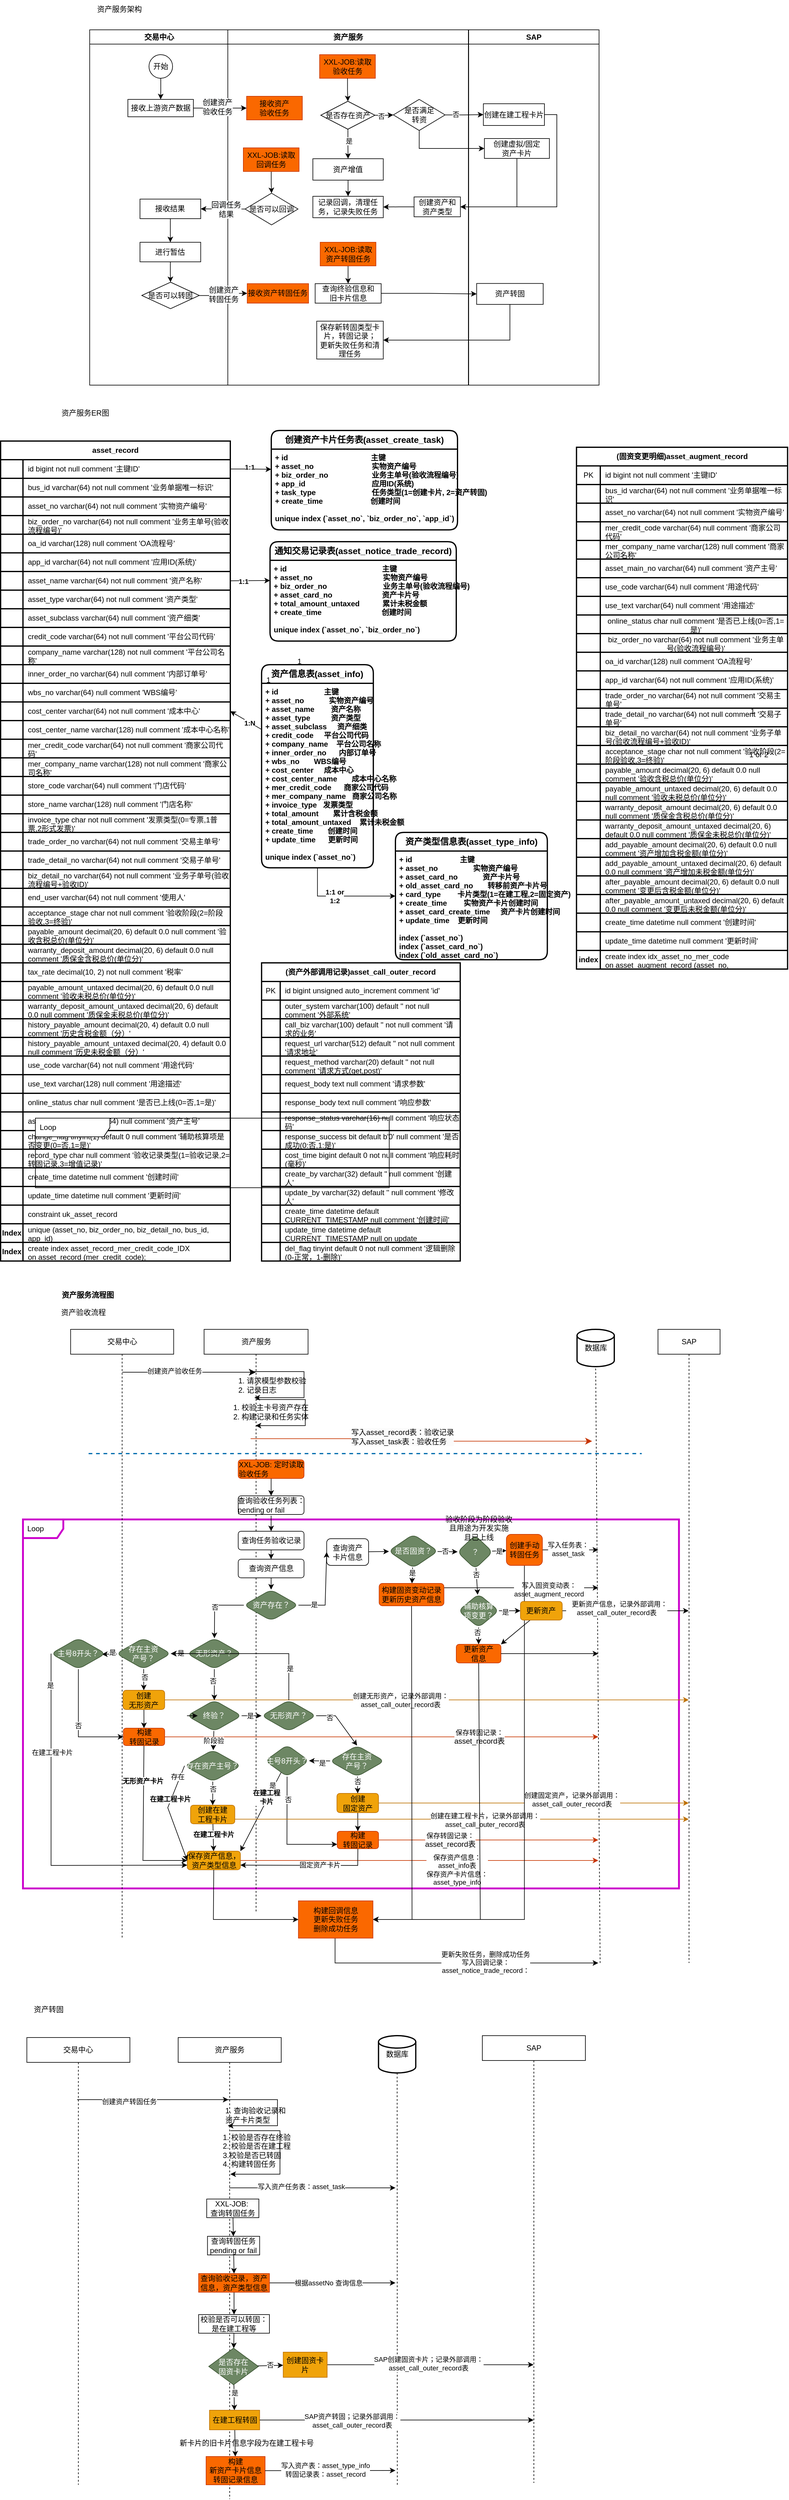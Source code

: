<mxfile version="24.7.4">
  <diagram name="第 1 页" id="oyXOifWjWRKmlZatTxjt">
    <mxGraphModel dx="1434" dy="786" grid="1" gridSize="10" guides="1" tooltips="1" connect="1" arrows="1" fold="1" page="1" pageScale="1" pageWidth="827" pageHeight="1169" math="0" shadow="0">
      <root>
        <mxCell id="0" />
        <mxCell id="1" parent="0" />
        <mxCell id="gKHH-lL23InZ5jZS7pon-171" value="Loop" style="shape=umlFrame;whiteSpace=wrap;html=1;width=65;height=30;boundedLbl=1;verticalAlign=middle;align=left;spacingLeft=5;swimlaneFillColor=none;strokeColor=#CC00CC;strokeWidth=3;" vertex="1" parent="1">
          <mxGeometry x="40" y="2526" width="1056.75" height="594" as="geometry" />
        </mxCell>
        <mxCell id="sNjwfNni9OI9LNP06PTr-1" value="交易中心" style="swimlane;whiteSpace=wrap;" parent="1" vertex="1">
          <mxGeometry x="147.5" y="128" width="222.5" height="572" as="geometry" />
        </mxCell>
        <mxCell id="sNjwfNni9OI9LNP06PTr-2" style="edgeStyle=orthogonalEdgeStyle;rounded=0;orthogonalLoop=1;jettySize=auto;html=1;entryX=0.5;entryY=0;entryDx=0;entryDy=0;" parent="sNjwfNni9OI9LNP06PTr-1" source="sNjwfNni9OI9LNP06PTr-3" target="sNjwfNni9OI9LNP06PTr-4" edge="1">
          <mxGeometry relative="1" as="geometry" />
        </mxCell>
        <mxCell id="sNjwfNni9OI9LNP06PTr-3" value="开始" style="ellipse;whiteSpace=wrap;html=1;aspect=fixed;" parent="sNjwfNni9OI9LNP06PTr-1" vertex="1">
          <mxGeometry x="95.5" y="40" width="38" height="38" as="geometry" />
        </mxCell>
        <mxCell id="sNjwfNni9OI9LNP06PTr-4" value="接收上游资产数据" style="rounded=0;whiteSpace=wrap;html=1;" parent="sNjwfNni9OI9LNP06PTr-1" vertex="1">
          <mxGeometry x="61.5" y="112" width="105.5" height="28" as="geometry" />
        </mxCell>
        <mxCell id="sNjwfNni9OI9LNP06PTr-5" value="资产服务" style="swimlane;whiteSpace=wrap;" parent="sNjwfNni9OI9LNP06PTr-1" vertex="1">
          <mxGeometry x="222.5" width="387.5" height="572" as="geometry" />
        </mxCell>
        <mxCell id="sNjwfNni9OI9LNP06PTr-6" value="XXL-JOB:读取验收任务" style="whiteSpace=wrap;html=1;fillColor=#fa6800;strokeColor=#C73500;fontColor=#000000;rounded=0;" parent="sNjwfNni9OI9LNP06PTr-5" vertex="1">
          <mxGeometry x="147.88" y="40" width="89.75" height="38" as="geometry" />
        </mxCell>
        <mxCell id="sNjwfNni9OI9LNP06PTr-7" style="edgeStyle=orthogonalEdgeStyle;rounded=0;orthogonalLoop=1;jettySize=auto;html=1;entryX=1;entryY=0.5;entryDx=0;entryDy=0;" parent="sNjwfNni9OI9LNP06PTr-5" source="sNjwfNni9OI9LNP06PTr-8" target="sNjwfNni9OI9LNP06PTr-9" edge="1">
          <mxGeometry relative="1" as="geometry" />
        </mxCell>
        <mxCell id="sNjwfNni9OI9LNP06PTr-8" value="创建资产和&lt;br&gt;资产类型" style="whiteSpace=wrap;html=1;fillColor=rgb(255, 255, 255);strokeColor=rgb(0, 0, 0);fontColor=rgb(0, 0, 0);rounded=0;" parent="sNjwfNni9OI9LNP06PTr-5" vertex="1">
          <mxGeometry x="300" y="269" width="74.66" height="32" as="geometry" />
        </mxCell>
        <mxCell id="sNjwfNni9OI9LNP06PTr-9" value="记录回调，清理任务，记录失败任务" style="whiteSpace=wrap;html=1;fillColor=rgb(255, 255, 255);strokeColor=rgb(0, 0, 0);fontColor=rgb(0, 0, 0);rounded=0;" parent="sNjwfNni9OI9LNP06PTr-5" vertex="1">
          <mxGeometry x="137.0" y="268" width="113.39" height="34.5" as="geometry" />
        </mxCell>
        <mxCell id="sNjwfNni9OI9LNP06PTr-10" value="" style="edgeStyle=orthogonalEdgeStyle;rounded=0;orthogonalLoop=1;jettySize=auto;html=1;" parent="sNjwfNni9OI9LNP06PTr-5" source="sNjwfNni9OI9LNP06PTr-11" target="sNjwfNni9OI9LNP06PTr-12" edge="1">
          <mxGeometry relative="1" as="geometry" />
        </mxCell>
        <mxCell id="sNjwfNni9OI9LNP06PTr-11" value="XXL-JOB:读取回调任务" style="whiteSpace=wrap;html=1;fillColor=#fa6800;strokeColor=#C73500;fontColor=#000000;rounded=0;" parent="sNjwfNni9OI9LNP06PTr-5" vertex="1">
          <mxGeometry x="25" y="190" width="89.75" height="38" as="geometry" />
        </mxCell>
        <mxCell id="sNjwfNni9OI9LNP06PTr-12" value="是否可以回调" style="rhombus;whiteSpace=wrap;html=1;fillColor=rgb(255, 255, 255);strokeColor=rgb(0, 0, 0);fontColor=rgb(0, 0, 0);rounded=0;" parent="sNjwfNni9OI9LNP06PTr-5" vertex="1">
          <mxGeometry x="27.88" y="263" width="85.13" height="51" as="geometry" />
        </mxCell>
        <mxCell id="sNjwfNni9OI9LNP06PTr-13" value="接收资产转固任务" style="whiteSpace=wrap;html=1;fillColor=#fa6800;strokeColor=#C73500;fontColor=#000000;rounded=0;" parent="sNjwfNni9OI9LNP06PTr-5" vertex="1">
          <mxGeometry x="31.3" y="408.63" width="98.7" height="31.37" as="geometry" />
        </mxCell>
        <mxCell id="sNjwfNni9OI9LNP06PTr-14" value="" style="edgeStyle=orthogonalEdgeStyle;rounded=0;orthogonalLoop=1;jettySize=auto;html=1;" parent="sNjwfNni9OI9LNP06PTr-5" source="sNjwfNni9OI9LNP06PTr-15" target="sNjwfNni9OI9LNP06PTr-16" edge="1">
          <mxGeometry relative="1" as="geometry" />
        </mxCell>
        <mxCell id="sNjwfNni9OI9LNP06PTr-15" value="XXL-JOB:读取资产转固任务" style="whiteSpace=wrap;html=1;fillColor=#fa6800;strokeColor=#C73500;fontColor=#000000;rounded=0;" parent="sNjwfNni9OI9LNP06PTr-5" vertex="1">
          <mxGeometry x="148.82" y="342" width="89.75" height="38" as="geometry" />
        </mxCell>
        <mxCell id="sNjwfNni9OI9LNP06PTr-16" value="查询终验信息和&lt;div&gt;旧卡片信息&lt;/div&gt;" style="whiteSpace=wrap;html=1;fillColor=rgb(255, 255, 255);strokeColor=rgb(0, 0, 0);fontColor=rgb(0, 0, 0);rounded=0;" parent="sNjwfNni9OI9LNP06PTr-5" vertex="1">
          <mxGeometry x="140.69" y="408.63" width="106.31" height="31.37" as="geometry" />
        </mxCell>
        <mxCell id="sNjwfNni9OI9LNP06PTr-17" value="保存新转固类型卡片，转固记录；&lt;div&gt;更新失败任务和清理任务&lt;/div&gt;" style="whiteSpace=wrap;html=1;fillColor=rgb(255, 255, 255);strokeColor=rgb(0, 0, 0);fontColor=rgb(0, 0, 0);rounded=0;" parent="sNjwfNni9OI9LNP06PTr-5" vertex="1">
          <mxGeometry x="143.22" y="469" width="107.17" height="61" as="geometry" />
        </mxCell>
        <mxCell id="sNjwfNni9OI9LNP06PTr-18" value="" style="edgeStyle=orthogonalEdgeStyle;rounded=0;orthogonalLoop=1;jettySize=auto;html=1;" parent="sNjwfNni9OI9LNP06PTr-1" source="sNjwfNni9OI9LNP06PTr-19" target="sNjwfNni9OI9LNP06PTr-22" edge="1">
          <mxGeometry relative="1" as="geometry" />
        </mxCell>
        <mxCell id="sNjwfNni9OI9LNP06PTr-19" value="接收结果" style="whiteSpace=wrap;html=1;fillColor=rgb(255, 255, 255);strokeColor=rgb(0, 0, 0);fontColor=rgb(0, 0, 0);rounded=0;" parent="sNjwfNni9OI9LNP06PTr-1" vertex="1">
          <mxGeometry x="81" y="272.5" width="97.82" height="31.5" as="geometry" />
        </mxCell>
        <mxCell id="sNjwfNni9OI9LNP06PTr-20" value="" style="edgeStyle=orthogonalEdgeStyle;rounded=0;orthogonalLoop=1;jettySize=auto;html=1;" parent="sNjwfNni9OI9LNP06PTr-1" source="sNjwfNni9OI9LNP06PTr-12" target="sNjwfNni9OI9LNP06PTr-19" edge="1">
          <mxGeometry relative="1" as="geometry" />
        </mxCell>
        <mxCell id="sNjwfNni9OI9LNP06PTr-21" value="&lt;span style=&quot;font-size: 12px ; background-color: rgb(248 , 249 , 250)&quot;&gt;回调任务&lt;/span&gt;&lt;br style=&quot;font-size: 12px ; background-color: rgb(248 , 249 , 250)&quot;&gt;&lt;span style=&quot;font-size: 12px ; background-color: rgb(248 , 249 , 250)&quot;&gt;结果&lt;/span&gt;" style="edgeLabel;html=1;align=center;verticalAlign=middle;resizable=0;points=[];" parent="sNjwfNni9OI9LNP06PTr-20" vertex="1" connectable="0">
          <mxGeometry x="-0.526" relative="1" as="geometry">
            <mxPoint x="-14" as="offset" />
          </mxGeometry>
        </mxCell>
        <mxCell id="sNjwfNni9OI9LNP06PTr-22" value="进行暂估" style="whiteSpace=wrap;html=1;fillColor=rgb(255, 255, 255);strokeColor=rgb(0, 0, 0);fontColor=rgb(0, 0, 0);rounded=0;" parent="sNjwfNni9OI9LNP06PTr-1" vertex="1">
          <mxGeometry x="81" y="342" width="97.82" height="31.5" as="geometry" />
        </mxCell>
        <mxCell id="sNjwfNni9OI9LNP06PTr-23" value="SAP" style="swimlane;whiteSpace=wrap;" parent="1" vertex="1">
          <mxGeometry x="758" y="128" width="210" height="572" as="geometry" />
        </mxCell>
        <mxCell id="sNjwfNni9OI9LNP06PTr-24" value="创建虚拟/固定&lt;br&gt;资产卡片" style="whiteSpace=wrap;html=1;fillColor=rgb(255, 255, 255);strokeColor=rgb(0, 0, 0);fontColor=rgb(0, 0, 0);rounded=0;" parent="sNjwfNni9OI9LNP06PTr-23" vertex="1">
          <mxGeometry x="25.34" y="175" width="104.66" height="32" as="geometry" />
        </mxCell>
        <mxCell id="sNjwfNni9OI9LNP06PTr-25" value="资产转固" style="whiteSpace=wrap;html=1;fillColor=rgb(255, 255, 255);strokeColor=rgb(0, 0, 0);fontColor=rgb(0, 0, 0);rounded=0;" parent="sNjwfNni9OI9LNP06PTr-23" vertex="1">
          <mxGeometry x="12.83" y="408.32" width="107.17" height="33.69" as="geometry" />
        </mxCell>
        <mxCell id="sNjwfNni9OI9LNP06PTr-26" value="接收资产&lt;br&gt;验收任务" style="whiteSpace=wrap;html=1;fillColor=#fa6800;strokeColor=#C73500;fontColor=#000000;rounded=0;" parent="1" vertex="1">
          <mxGeometry x="400.25" y="235" width="89.75" height="38" as="geometry" />
        </mxCell>
        <mxCell id="sNjwfNni9OI9LNP06PTr-27" value="" style="edgeStyle=orthogonalEdgeStyle;rounded=0;orthogonalLoop=1;jettySize=auto;html=1;" parent="1" source="sNjwfNni9OI9LNP06PTr-4" target="sNjwfNni9OI9LNP06PTr-26" edge="1">
          <mxGeometry relative="1" as="geometry" />
        </mxCell>
        <mxCell id="sNjwfNni9OI9LNP06PTr-28" value="&lt;span style=&quot;font-size: 12px ; background-color: rgb(248 , 249 , 250)&quot;&gt;创建资产&lt;/span&gt;&lt;br style=&quot;font-size: 12px ; background-color: rgb(248 , 249 , 250)&quot;&gt;&lt;span style=&quot;font-size: 12px ; background-color: rgb(248 , 249 , 250)&quot;&gt;验收任务&lt;/span&gt;" style="edgeLabel;html=1;align=center;verticalAlign=middle;resizable=0;points=[];" parent="sNjwfNni9OI9LNP06PTr-27" vertex="1" connectable="0">
          <mxGeometry x="-0.102" y="2" relative="1" as="geometry">
            <mxPoint as="offset" />
          </mxGeometry>
        </mxCell>
        <mxCell id="sNjwfNni9OI9LNP06PTr-29" value="" style="edgeStyle=orthogonalEdgeStyle;rounded=0;orthogonalLoop=1;jettySize=auto;html=1;" parent="1" source="sNjwfNni9OI9LNP06PTr-33" target="sNjwfNni9OI9LNP06PTr-38" edge="1">
          <mxGeometry relative="1" as="geometry" />
        </mxCell>
        <mxCell id="sNjwfNni9OI9LNP06PTr-30" value="否" style="edgeLabel;html=1;align=center;verticalAlign=middle;resizable=0;points=[];" parent="sNjwfNni9OI9LNP06PTr-29" vertex="1" connectable="0">
          <mxGeometry x="-0.337" relative="1" as="geometry">
            <mxPoint y="1" as="offset" />
          </mxGeometry>
        </mxCell>
        <mxCell id="sNjwfNni9OI9LNP06PTr-31" value="" style="edgeStyle=orthogonalEdgeStyle;rounded=0;orthogonalLoop=1;jettySize=auto;html=1;" parent="1" source="sNjwfNni9OI9LNP06PTr-33" target="sNjwfNni9OI9LNP06PTr-42" edge="1">
          <mxGeometry relative="1" as="geometry" />
        </mxCell>
        <mxCell id="sNjwfNni9OI9LNP06PTr-32" value="是" style="edgeLabel;html=1;align=center;verticalAlign=middle;resizable=0;points=[];" parent="sNjwfNni9OI9LNP06PTr-31" vertex="1" connectable="0">
          <mxGeometry x="-0.228" y="1" relative="1" as="geometry">
            <mxPoint as="offset" />
          </mxGeometry>
        </mxCell>
        <mxCell id="sNjwfNni9OI9LNP06PTr-33" value="是否存在资产" style="rhombus;whiteSpace=wrap;html=1;fillColor=rgb(255, 255, 255);strokeColor=rgb(0, 0, 0);fontColor=rgb(0, 0, 0);rounded=0;" parent="1" vertex="1">
          <mxGeometry x="519.76" y="243" width="87.25" height="45" as="geometry" />
        </mxCell>
        <mxCell id="sNjwfNni9OI9LNP06PTr-34" value="" style="edgeStyle=orthogonalEdgeStyle;rounded=0;orthogonalLoop=1;jettySize=auto;html=1;" parent="1" source="sNjwfNni9OI9LNP06PTr-6" target="sNjwfNni9OI9LNP06PTr-33" edge="1">
          <mxGeometry relative="1" as="geometry" />
        </mxCell>
        <mxCell id="sNjwfNni9OI9LNP06PTr-35" value="" style="edgeStyle=orthogonalEdgeStyle;rounded=0;orthogonalLoop=1;jettySize=auto;html=1;" parent="1" source="sNjwfNni9OI9LNP06PTr-38" target="sNjwfNni9OI9LNP06PTr-40" edge="1">
          <mxGeometry relative="1" as="geometry" />
        </mxCell>
        <mxCell id="sNjwfNni9OI9LNP06PTr-36" value="否" style="edgeLabel;html=1;align=center;verticalAlign=middle;resizable=0;points=[];" parent="sNjwfNni9OI9LNP06PTr-35" vertex="1" connectable="0">
          <mxGeometry x="-0.453" y="1" relative="1" as="geometry">
            <mxPoint as="offset" />
          </mxGeometry>
        </mxCell>
        <mxCell id="sNjwfNni9OI9LNP06PTr-37" value="" style="edgeStyle=orthogonalEdgeStyle;rounded=0;orthogonalLoop=1;jettySize=auto;html=1;exitX=0.5;exitY=1;exitDx=0;exitDy=0;entryX=0;entryY=0.5;entryDx=0;entryDy=0;" parent="1" source="sNjwfNni9OI9LNP06PTr-38" target="sNjwfNni9OI9LNP06PTr-24" edge="1">
          <mxGeometry relative="1" as="geometry" />
        </mxCell>
        <mxCell id="sNjwfNni9OI9LNP06PTr-38" value="是否满足&lt;br&gt;转资" style="rhombus;whiteSpace=wrap;html=1;fillColor=rgb(255, 255, 255);strokeColor=rgb(0, 0, 0);fontColor=rgb(0, 0, 0);rounded=0;" parent="1" vertex="1">
          <mxGeometry x="636.64" y="240" width="83.36" height="50" as="geometry" />
        </mxCell>
        <mxCell id="sNjwfNni9OI9LNP06PTr-39" style="edgeStyle=orthogonalEdgeStyle;rounded=0;orthogonalLoop=1;jettySize=auto;html=1;entryX=1;entryY=0.5;entryDx=0;entryDy=0;exitX=1;exitY=0.5;exitDx=0;exitDy=0;" parent="1" source="sNjwfNni9OI9LNP06PTr-40" target="sNjwfNni9OI9LNP06PTr-8" edge="1">
          <mxGeometry relative="1" as="geometry" />
        </mxCell>
        <mxCell id="sNjwfNni9OI9LNP06PTr-40" value="创建在建工程卡片" style="whiteSpace=wrap;html=1;fillColor=rgb(255, 255, 255);strokeColor=rgb(0, 0, 0);fontColor=rgb(0, 0, 0);rounded=0;" parent="1" vertex="1">
          <mxGeometry x="781.68" y="247" width="98.32" height="35" as="geometry" />
        </mxCell>
        <mxCell id="sNjwfNni9OI9LNP06PTr-41" value="" style="edgeStyle=orthogonalEdgeStyle;rounded=0;orthogonalLoop=1;jettySize=auto;html=1;" parent="1" source="sNjwfNni9OI9LNP06PTr-42" target="sNjwfNni9OI9LNP06PTr-9" edge="1">
          <mxGeometry relative="1" as="geometry" />
        </mxCell>
        <mxCell id="sNjwfNni9OI9LNP06PTr-42" value="资产增值" style="whiteSpace=wrap;html=1;fillColor=rgb(255, 255, 255);strokeColor=rgb(0, 0, 0);fontColor=rgb(0, 0, 0);rounded=0;" parent="1" vertex="1">
          <mxGeometry x="507" y="335.5" width="113.39" height="34.5" as="geometry" />
        </mxCell>
        <mxCell id="sNjwfNni9OI9LNP06PTr-43" value="" style="edgeStyle=orthogonalEdgeStyle;rounded=0;orthogonalLoop=1;jettySize=auto;html=1;exitX=0.5;exitY=1;exitDx=0;exitDy=0;entryX=1;entryY=0.5;entryDx=0;entryDy=0;" parent="1" source="sNjwfNni9OI9LNP06PTr-24" target="sNjwfNni9OI9LNP06PTr-8" edge="1">
          <mxGeometry relative="1" as="geometry" />
        </mxCell>
        <mxCell id="sNjwfNni9OI9LNP06PTr-44" value="" style="edgeStyle=orthogonalEdgeStyle;rounded=0;orthogonalLoop=1;jettySize=auto;html=1;" parent="1" source="sNjwfNni9OI9LNP06PTr-46" target="sNjwfNni9OI9LNP06PTr-13" edge="1">
          <mxGeometry relative="1" as="geometry" />
        </mxCell>
        <mxCell id="sNjwfNni9OI9LNP06PTr-45" value="&lt;span style=&quot;font-size: 12px ; background-color: rgb(248 , 249 , 250)&quot;&gt;创建资产&lt;/span&gt;&lt;br style=&quot;font-size: 12px ; background-color: rgb(248 , 249 , 250)&quot;&gt;&lt;span style=&quot;font-size: 12px ; background-color: rgb(248 , 249 , 250)&quot;&gt;转固任务&lt;/span&gt;" style="edgeLabel;html=1;align=center;verticalAlign=middle;resizable=0;points=[];" parent="sNjwfNni9OI9LNP06PTr-44" vertex="1" connectable="0">
          <mxGeometry x="-0.004" relative="1" as="geometry">
            <mxPoint as="offset" />
          </mxGeometry>
        </mxCell>
        <mxCell id="sNjwfNni9OI9LNP06PTr-46" value="是否可以转固" style="rhombus;whiteSpace=wrap;html=1;fillColor=rgb(255, 255, 255);strokeColor=rgb(0, 0, 0);fontColor=rgb(0, 0, 0);rounded=0;" parent="1" vertex="1">
          <mxGeometry x="231.41" y="534.25" width="92.59" height="42.75" as="geometry" />
        </mxCell>
        <mxCell id="sNjwfNni9OI9LNP06PTr-47" value="" style="edgeStyle=orthogonalEdgeStyle;rounded=0;orthogonalLoop=1;jettySize=auto;html=1;" parent="1" source="sNjwfNni9OI9LNP06PTr-22" target="sNjwfNni9OI9LNP06PTr-46" edge="1">
          <mxGeometry relative="1" as="geometry" />
        </mxCell>
        <mxCell id="sNjwfNni9OI9LNP06PTr-48" value="" style="edgeStyle=orthogonalEdgeStyle;rounded=0;orthogonalLoop=1;jettySize=auto;html=1;" parent="1" source="sNjwfNni9OI9LNP06PTr-16" target="sNjwfNni9OI9LNP06PTr-25" edge="1">
          <mxGeometry relative="1" as="geometry" />
        </mxCell>
        <mxCell id="sNjwfNni9OI9LNP06PTr-49" value="" style="edgeStyle=orthogonalEdgeStyle;rounded=0;orthogonalLoop=1;jettySize=auto;html=1;exitX=0.5;exitY=1;exitDx=0;exitDy=0;entryX=1;entryY=0.5;entryDx=0;entryDy=0;" parent="1" source="sNjwfNni9OI9LNP06PTr-25" target="sNjwfNni9OI9LNP06PTr-17" edge="1">
          <mxGeometry relative="1" as="geometry" />
        </mxCell>
        <mxCell id="sNjwfNni9OI9LNP06PTr-50" value="资产服务架构" style="text;html=1;align=center;verticalAlign=middle;resizable=0;points=[];autosize=1;strokeColor=none;fillColor=none;" parent="1" vertex="1">
          <mxGeometry x="145" y="80" width="100" height="30" as="geometry" />
        </mxCell>
        <mxCell id="sNjwfNni9OI9LNP06PTr-51" value="&lt;b&gt;资产服务流程图&lt;/b&gt;" style="text;html=1;align=center;verticalAlign=middle;resizable=0;points=[];autosize=1;strokeColor=none;fillColor=none;" parent="1" vertex="1">
          <mxGeometry x="88.75" y="2150" width="110" height="30" as="geometry" />
        </mxCell>
        <mxCell id="sNjwfNni9OI9LNP06PTr-52" value="资产服务ER图" style="text;html=1;align=center;verticalAlign=middle;resizable=0;points=[];autosize=1;strokeColor=none;fillColor=none;" parent="1" vertex="1">
          <mxGeometry x="90" y="730" width="100" height="30" as="geometry" />
        </mxCell>
        <mxCell id="sNjwfNni9OI9LNP06PTr-72" value="资产类型信息表(asset_type_info)" style="swimlane;childLayout=stackLayout;horizontal=1;startSize=30;horizontalStack=0;rounded=1;fontSize=14;fontStyle=1;strokeWidth=2;resizeParent=0;resizeLast=1;shadow=0;dashed=0;align=center;whiteSpace=wrap;" parent="1" vertex="1">
          <mxGeometry x="640" y="1420" width="244.69" height="205" as="geometry">
            <mxRectangle x="810.63" y="1185" width="250" height="30" as="alternateBounds" />
          </mxGeometry>
        </mxCell>
        <mxCell id="sNjwfNni9OI9LNP06PTr-73" value="+ id                       主键&#xa;+ asset_no                 实物资产编号&#xa;+ asset_card_no            资产卡片号&#xa;+ old_asset_card_no       转移前资产卡片号                                      &#xa;+ card_type        卡片类型(1=在建工程,2=固定资产)&#xa;+ create_time        实物资产卡片创建时间&#xa;+ asset_card_create_time     资产卡片创建时间&#xa;+ update_time    更新时间&#xa;&#xa;index (`asset_no`)&#xa;index (`asset_card_no`)&#xa;index (`old_asset_card_no`)" style="align=left;strokeColor=none;fillColor=none;spacingLeft=4;fontSize=12;verticalAlign=top;resizable=0;rotatable=0;part=1;fontStyle=1" parent="sNjwfNni9OI9LNP06PTr-72" vertex="1">
          <mxGeometry y="30" width="244.69" height="175" as="geometry" />
        </mxCell>
        <mxCell id="sNjwfNni9OI9LNP06PTr-76" value="创建资产卡片任务表(asset_create_task)" style="swimlane;childLayout=stackLayout;horizontal=1;startSize=30;horizontalStack=0;rounded=1;fontSize=14;fontStyle=1;strokeWidth=2;resizeParent=0;resizeLast=1;shadow=0;dashed=0;align=center;whiteSpace=wrap;" parent="1" vertex="1">
          <mxGeometry x="440" y="773" width="300" height="160" as="geometry" />
        </mxCell>
        <mxCell id="sNjwfNni9OI9LNP06PTr-77" value="+ id                                        主键&#xa;+ asset_no                            实物资产编号&#xa;+ biz_order_no                     业务主单号(验收流程编号)&#xa;+ app_id                                应用ID(系统)&#xa;+ task_type                           任务类型(1=创建卡片, 2=资产转固)&#xa;+ create_time                       创建时间&#xa;&#xa;unique index (`asset_no`, `biz_order_no`, `app_id`)" style="align=left;strokeColor=none;fillColor=none;spacingLeft=4;fontSize=12;verticalAlign=top;resizable=0;rotatable=0;part=1;fontStyle=1" parent="sNjwfNni9OI9LNP06PTr-76" vertex="1">
          <mxGeometry y="30" width="300" height="130" as="geometry" />
        </mxCell>
        <mxCell id="sNjwfNni9OI9LNP06PTr-78" value="通知交易记录表(asset_notice_trade_record)" style="swimlane;childLayout=stackLayout;horizontal=1;startSize=30;horizontalStack=0;rounded=1;fontSize=14;fontStyle=1;strokeWidth=2;resizeParent=0;resizeLast=1;shadow=0;dashed=0;align=center;whiteSpace=wrap;" parent="1" vertex="1">
          <mxGeometry x="438" y="952" width="300" height="160" as="geometry" />
        </mxCell>
        <mxCell id="sNjwfNni9OI9LNP06PTr-79" value="+ id                                              主键&#xa;+ asset_no                                  实物资产编号&#xa;+ biz_order_no                           业务主单号(验收流程编号)&#xa;+ asset_card_no                        资产卡片号&#xa;+ total_amount_untaxed           累计未税金额&#xa;+ create_time                             创建时间&#xa;&#xa;unique index (`asset_no`, `biz_order_no`)&#xa;" style="align=left;strokeColor=none;fillColor=none;spacingLeft=4;fontSize=12;verticalAlign=top;resizable=0;rotatable=0;part=1;fontStyle=1" parent="sNjwfNni9OI9LNP06PTr-78" vertex="1">
          <mxGeometry y="30" width="300" height="130" as="geometry" />
        </mxCell>
        <mxCell id="sNjwfNni9OI9LNP06PTr-80" value="资产信息表(asset_info)" style="swimlane;childLayout=stackLayout;horizontal=1;startSize=30;horizontalStack=0;rounded=1;fontSize=14;fontStyle=1;strokeWidth=2;resizeParent=0;resizeLast=1;shadow=0;dashed=0;align=center;whiteSpace=wrap;" parent="1" vertex="1">
          <mxGeometry x="424.39" y="1150" width="180" height="327" as="geometry" />
        </mxCell>
        <mxCell id="sNjwfNni9OI9LNP06PTr-81" value="+ id                      主键&#xa;+ asset_no            实物资产编号&#xa;+ asset_name        资产名称&#xa;+ asset_type          资产类型&#xa;+ asset_subclass     资产细类&#xa;+ credit_code     平台公司代码&#xa;+ company_name    平台公司名称&#xa;+ inner_order_no      内部订单号&#xa;+ wbs_no       WBS编号&#xa;+ cost_center     成本中心&#xa;+ cost_center_name       成本中心名称&#xa;+ mer_credit_code      商家公司代码&#xa;+ mer_company_name   商家公司名称&#xa;+ invoice_type   发票类型&#xa;+ total_amount       累计含税金额&#xa;+ total_amount_untaxed    累计未税金额&#xa;+ create_time       创建时间&#xa;+ update_time      更新时间&#xa;&#xa;unique index (`asset_no`)" style="align=left;strokeColor=none;fillColor=none;spacingLeft=4;fontSize=12;verticalAlign=top;resizable=0;rotatable=0;part=1;fontStyle=1" parent="sNjwfNni9OI9LNP06PTr-80" vertex="1">
          <mxGeometry y="30" width="180" height="297" as="geometry" />
        </mxCell>
        <mxCell id="sNjwfNni9OI9LNP06PTr-82" style="edgeStyle=orthogonalEdgeStyle;rounded=0;orthogonalLoop=1;jettySize=auto;html=1;exitX=0.5;exitY=1;exitDx=0;exitDy=0;" parent="1" source="sNjwfNni9OI9LNP06PTr-81" target="sNjwfNni9OI9LNP06PTr-72" edge="1">
          <mxGeometry relative="1" as="geometry" />
        </mxCell>
        <mxCell id="sNjwfNni9OI9LNP06PTr-452" value="&lt;b&gt;1:1 or&lt;/b&gt;&lt;div&gt;&lt;b&gt;1:2&lt;/b&gt;&lt;/div&gt;" style="edgeLabel;html=1;align=center;verticalAlign=middle;resizable=0;points=[];" parent="sNjwfNni9OI9LNP06PTr-82" vertex="1" connectable="0">
          <mxGeometry x="-0.153" relative="1" as="geometry">
            <mxPoint as="offset" />
          </mxGeometry>
        </mxCell>
        <mxCell id="sNjwfNni9OI9LNP06PTr-83" value="1" style="text;html=1;align=center;verticalAlign=middle;resizable=0;points=[];autosize=1;strokeColor=none;fillColor=none;" parent="1" vertex="1">
          <mxGeometry x="1200" y="1210" width="30" height="30" as="geometry" />
        </mxCell>
        <mxCell id="sNjwfNni9OI9LNP06PTr-84" value="1 or 2" style="text;html=1;align=center;verticalAlign=middle;resizable=0;points=[];autosize=1;strokeColor=none;fillColor=none;" parent="1" vertex="1">
          <mxGeometry x="1200" y="1280" width="50" height="30" as="geometry" />
        </mxCell>
        <mxCell id="sNjwfNni9OI9LNP06PTr-85" value="1" style="text;html=1;align=center;verticalAlign=middle;resizable=0;points=[];autosize=1;strokeColor=none;fillColor=none;" parent="1" vertex="1">
          <mxGeometry x="420" y="1160" width="30" height="30" as="geometry" />
        </mxCell>
        <mxCell id="sNjwfNni9OI9LNP06PTr-86" value="1" style="text;html=1;align=center;verticalAlign=middle;resizable=0;points=[];autosize=1;strokeColor=none;fillColor=none;" parent="1" vertex="1">
          <mxGeometry x="470" y="1130" width="30" height="30" as="geometry" />
        </mxCell>
        <mxCell id="sNjwfNni9OI9LNP06PTr-89" style="edgeStyle=none;rounded=0;orthogonalLoop=1;jettySize=auto;html=1;exitX=0;exitY=0.25;exitDx=0;exitDy=0;entryX=1;entryY=0.5;entryDx=0;entryDy=0;" parent="1" source="sNjwfNni9OI9LNP06PTr-81" target="gKHH-lL23InZ5jZS7pon-42" edge="1">
          <mxGeometry relative="1" as="geometry">
            <mxPoint x="470" y="1320" as="targetPoint" />
          </mxGeometry>
        </mxCell>
        <mxCell id="sNjwfNni9OI9LNP06PTr-92" value="&lt;b&gt;1:N&lt;/b&gt;" style="edgeLabel;html=1;align=center;verticalAlign=middle;resizable=0;points=[];" parent="sNjwfNni9OI9LNP06PTr-89" vertex="1" connectable="0">
          <mxGeometry x="-0.22" y="1" relative="1" as="geometry">
            <mxPoint as="offset" />
          </mxGeometry>
        </mxCell>
        <mxCell id="sNjwfNni9OI9LNP06PTr-90" style="rounded=0;orthogonalLoop=1;jettySize=auto;html=1;exitX=1;exitY=0.5;exitDx=0;exitDy=0;entryX=0;entryY=0.25;entryDx=0;entryDy=0;" parent="1" source="gKHH-lL23InZ5jZS7pon-21" target="sNjwfNni9OI9LNP06PTr-79" edge="1">
          <mxGeometry relative="1" as="geometry">
            <mxPoint x="374" y="1073" as="sourcePoint" />
            <mxPoint x="460" y="1078" as="targetPoint" />
          </mxGeometry>
        </mxCell>
        <mxCell id="sNjwfNni9OI9LNP06PTr-93" value="&lt;b&gt;1:1&lt;/b&gt;" style="edgeLabel;html=1;align=center;verticalAlign=middle;resizable=0;points=[];" parent="sNjwfNni9OI9LNP06PTr-90" vertex="1" connectable="0">
          <mxGeometry x="-0.348" y="-1" relative="1" as="geometry">
            <mxPoint as="offset" />
          </mxGeometry>
        </mxCell>
        <mxCell id="sNjwfNni9OI9LNP06PTr-327" value="(固资变更明细)asset_augment_record" style="shape=table;startSize=30;container=1;collapsible=1;childLayout=tableLayout;fixedRows=1;rowLines=1;fontStyle=1;align=center;resizeLast=1;whiteSpace=wrap;strokeWidth=2;" parent="1" vertex="1">
          <mxGeometry x="931.69" y="800" width="340" height="840" as="geometry">
            <mxRectangle x="810" y="1410" width="240" height="30" as="alternateBounds" />
          </mxGeometry>
        </mxCell>
        <mxCell id="sNjwfNni9OI9LNP06PTr-328" value="" style="shape=tableRow;horizontal=0;startSize=0;swimlaneHead=0;swimlaneBody=0;fillColor=none;collapsible=0;dropTarget=0;points=[[0,0.5],[1,0.5]];portConstraint=eastwest;strokeColor=inherit;top=0;left=0;right=0;bottom=0;whiteSpace=wrap;" parent="sNjwfNni9OI9LNP06PTr-327" vertex="1">
          <mxGeometry y="30" width="340" height="30" as="geometry" />
        </mxCell>
        <mxCell id="sNjwfNni9OI9LNP06PTr-329" value="PK" style="shape=partialRectangle;overflow=hidden;connectable=0;fillColor=none;strokeColor=inherit;top=0;left=0;bottom=0;right=0;whiteSpace=wrap;" parent="sNjwfNni9OI9LNP06PTr-328" vertex="1">
          <mxGeometry width="38.31" height="30" as="geometry">
            <mxRectangle width="38.31" height="30" as="alternateBounds" />
          </mxGeometry>
        </mxCell>
        <mxCell id="sNjwfNni9OI9LNP06PTr-330" value="id                              bigint                          not null comment &#39;主键ID&#39;" style="shape=partialRectangle;overflow=hidden;connectable=0;fillColor=none;align=left;strokeColor=inherit;top=0;left=0;bottom=0;right=0;spacingLeft=6;whiteSpace=wrap;" parent="sNjwfNni9OI9LNP06PTr-328" vertex="1">
          <mxGeometry x="38.31" width="301.69" height="30" as="geometry">
            <mxRectangle width="301.69" height="30" as="alternateBounds" />
          </mxGeometry>
        </mxCell>
        <mxCell id="sNjwfNni9OI9LNP06PTr-331" value="" style="shape=tableRow;horizontal=0;startSize=0;swimlaneHead=0;swimlaneBody=0;fillColor=none;collapsible=0;dropTarget=0;points=[[0,0.5],[1,0.5]];portConstraint=eastwest;strokeColor=inherit;top=0;left=0;right=0;bottom=0;whiteSpace=wrap;" parent="sNjwfNni9OI9LNP06PTr-327" vertex="1">
          <mxGeometry y="60" width="340" height="30" as="geometry" />
        </mxCell>
        <mxCell id="sNjwfNni9OI9LNP06PTr-332" value="" style="shape=partialRectangle;overflow=hidden;connectable=0;fillColor=none;strokeColor=inherit;top=0;left=0;bottom=0;right=0;whiteSpace=wrap;" parent="sNjwfNni9OI9LNP06PTr-331" vertex="1">
          <mxGeometry width="38.31" height="30" as="geometry">
            <mxRectangle width="38.31" height="30" as="alternateBounds" />
          </mxGeometry>
        </mxCell>
        <mxCell id="sNjwfNni9OI9LNP06PTr-333" value="bus_id                          varchar(64)                     not null comment &#39;业务单据唯一标识&#39;" style="shape=partialRectangle;overflow=hidden;connectable=0;fillColor=none;align=left;strokeColor=inherit;top=0;left=0;bottom=0;right=0;spacingLeft=6;whiteSpace=wrap;" parent="sNjwfNni9OI9LNP06PTr-331" vertex="1">
          <mxGeometry x="38.31" width="301.69" height="30" as="geometry">
            <mxRectangle width="301.69" height="30" as="alternateBounds" />
          </mxGeometry>
        </mxCell>
        <mxCell id="sNjwfNni9OI9LNP06PTr-334" value="" style="shape=tableRow;horizontal=0;startSize=0;swimlaneHead=0;swimlaneBody=0;fillColor=none;collapsible=0;dropTarget=0;points=[[0,0.5],[1,0.5]];portConstraint=eastwest;strokeColor=inherit;top=0;left=0;right=0;bottom=0;whiteSpace=wrap;" parent="sNjwfNni9OI9LNP06PTr-327" vertex="1">
          <mxGeometry y="90" width="340" height="30" as="geometry" />
        </mxCell>
        <mxCell id="sNjwfNni9OI9LNP06PTr-335" value="" style="shape=partialRectangle;overflow=hidden;connectable=0;fillColor=none;strokeColor=inherit;top=0;left=0;bottom=0;right=0;whiteSpace=wrap;" parent="sNjwfNni9OI9LNP06PTr-334" vertex="1">
          <mxGeometry width="38.31" height="30" as="geometry">
            <mxRectangle width="38.31" height="30" as="alternateBounds" />
          </mxGeometry>
        </mxCell>
        <mxCell id="sNjwfNni9OI9LNP06PTr-336" value="asset_no                        varchar(64)                     not null comment &#39;实物资产编号&#39;" style="shape=partialRectangle;overflow=hidden;connectable=0;fillColor=none;align=left;strokeColor=inherit;top=0;left=0;bottom=0;right=0;spacingLeft=6;whiteSpace=wrap;" parent="sNjwfNni9OI9LNP06PTr-334" vertex="1">
          <mxGeometry x="38.31" width="301.69" height="30" as="geometry">
            <mxRectangle width="301.69" height="30" as="alternateBounds" />
          </mxGeometry>
        </mxCell>
        <mxCell id="sNjwfNni9OI9LNP06PTr-337" value="" style="shape=tableRow;horizontal=0;startSize=0;swimlaneHead=0;swimlaneBody=0;fillColor=none;collapsible=0;dropTarget=0;points=[[0,0.5],[1,0.5]];portConstraint=eastwest;strokeColor=inherit;top=0;left=0;right=0;bottom=0;whiteSpace=wrap;" parent="sNjwfNni9OI9LNP06PTr-327" vertex="1">
          <mxGeometry y="120" width="340" height="30" as="geometry" />
        </mxCell>
        <mxCell id="sNjwfNni9OI9LNP06PTr-338" value="" style="shape=partialRectangle;overflow=hidden;connectable=0;fillColor=none;strokeColor=inherit;top=0;left=0;bottom=0;right=0;whiteSpace=wrap;" parent="sNjwfNni9OI9LNP06PTr-337" vertex="1">
          <mxGeometry width="38.31" height="30" as="geometry">
            <mxRectangle width="38.31" height="30" as="alternateBounds" />
          </mxGeometry>
        </mxCell>
        <mxCell id="sNjwfNni9OI9LNP06PTr-339" value="mer_credit_code                 varchar(64)                     null comment &#39;商家公司代码&#39;" style="shape=partialRectangle;overflow=hidden;connectable=0;fillColor=none;align=left;strokeColor=inherit;top=0;left=0;bottom=0;right=0;spacingLeft=6;whiteSpace=wrap;" parent="sNjwfNni9OI9LNP06PTr-337" vertex="1">
          <mxGeometry x="38.31" width="301.69" height="30" as="geometry">
            <mxRectangle width="301.69" height="30" as="alternateBounds" />
          </mxGeometry>
        </mxCell>
        <mxCell id="sNjwfNni9OI9LNP06PTr-340" value="" style="shape=tableRow;horizontal=0;startSize=0;swimlaneHead=0;swimlaneBody=0;fillColor=none;collapsible=0;dropTarget=0;points=[[0,0.5],[1,0.5]];portConstraint=eastwest;strokeColor=inherit;top=0;left=0;right=0;bottom=0;whiteSpace=wrap;" parent="sNjwfNni9OI9LNP06PTr-327" vertex="1">
          <mxGeometry y="150" width="340" height="30" as="geometry" />
        </mxCell>
        <mxCell id="sNjwfNni9OI9LNP06PTr-341" value="" style="shape=partialRectangle;overflow=hidden;connectable=0;fillColor=none;strokeColor=inherit;top=0;left=0;bottom=0;right=0;whiteSpace=wrap;" parent="sNjwfNni9OI9LNP06PTr-340" vertex="1">
          <mxGeometry width="38.31" height="30" as="geometry">
            <mxRectangle width="38.31" height="30" as="alternateBounds" />
          </mxGeometry>
        </mxCell>
        <mxCell id="sNjwfNni9OI9LNP06PTr-342" value="mer_company_name                varchar(128)                    null comment &#39;商家公司名称&#39;" style="shape=partialRectangle;overflow=hidden;connectable=0;fillColor=none;align=left;strokeColor=inherit;top=0;left=0;bottom=0;right=0;spacingLeft=6;whiteSpace=wrap;" parent="sNjwfNni9OI9LNP06PTr-340" vertex="1">
          <mxGeometry x="38.31" width="301.69" height="30" as="geometry">
            <mxRectangle width="301.69" height="30" as="alternateBounds" />
          </mxGeometry>
        </mxCell>
        <mxCell id="sNjwfNni9OI9LNP06PTr-343" value="" style="shape=tableRow;horizontal=0;startSize=0;swimlaneHead=0;swimlaneBody=0;fillColor=none;collapsible=0;dropTarget=0;points=[[0,0.5],[1,0.5]];portConstraint=eastwest;strokeColor=inherit;top=0;left=0;right=0;bottom=0;whiteSpace=wrap;" parent="sNjwfNni9OI9LNP06PTr-327" vertex="1">
          <mxGeometry y="180" width="340" height="30" as="geometry" />
        </mxCell>
        <mxCell id="sNjwfNni9OI9LNP06PTr-344" value="" style="shape=partialRectangle;overflow=hidden;connectable=0;fillColor=none;strokeColor=inherit;top=0;left=0;bottom=0;right=0;whiteSpace=wrap;" parent="sNjwfNni9OI9LNP06PTr-343" vertex="1">
          <mxGeometry width="38.31" height="30" as="geometry">
            <mxRectangle width="38.31" height="30" as="alternateBounds" />
          </mxGeometry>
        </mxCell>
        <mxCell id="sNjwfNni9OI9LNP06PTr-345" value="asset_main_no                   varchar(64)                     null comment &#39;资产主号&#39;" style="shape=partialRectangle;overflow=hidden;connectable=0;fillColor=none;align=left;strokeColor=inherit;top=0;left=0;bottom=0;right=0;spacingLeft=6;whiteSpace=wrap;" parent="sNjwfNni9OI9LNP06PTr-343" vertex="1">
          <mxGeometry x="38.31" width="301.69" height="30" as="geometry">
            <mxRectangle width="301.69" height="30" as="alternateBounds" />
          </mxGeometry>
        </mxCell>
        <mxCell id="sNjwfNni9OI9LNP06PTr-346" value="" style="shape=tableRow;horizontal=0;startSize=0;swimlaneHead=0;swimlaneBody=0;fillColor=none;collapsible=0;dropTarget=0;points=[[0,0.5],[1,0.5]];portConstraint=eastwest;strokeColor=inherit;top=0;left=0;right=0;bottom=0;whiteSpace=wrap;" parent="sNjwfNni9OI9LNP06PTr-327" vertex="1">
          <mxGeometry y="210" width="340" height="30" as="geometry" />
        </mxCell>
        <mxCell id="sNjwfNni9OI9LNP06PTr-347" value="" style="shape=partialRectangle;overflow=hidden;connectable=0;fillColor=none;strokeColor=inherit;top=0;left=0;bottom=0;right=0;whiteSpace=wrap;" parent="sNjwfNni9OI9LNP06PTr-346" vertex="1">
          <mxGeometry width="38.31" height="30" as="geometry">
            <mxRectangle width="38.31" height="30" as="alternateBounds" />
          </mxGeometry>
        </mxCell>
        <mxCell id="sNjwfNni9OI9LNP06PTr-348" value="use_code                        varchar(64)                     null comment &#39;用途代码&#39;" style="shape=partialRectangle;overflow=hidden;connectable=0;fillColor=none;align=left;strokeColor=inherit;top=0;left=0;bottom=0;right=0;spacingLeft=6;whiteSpace=wrap;" parent="sNjwfNni9OI9LNP06PTr-346" vertex="1">
          <mxGeometry x="38.31" width="301.69" height="30" as="geometry">
            <mxRectangle width="301.69" height="30" as="alternateBounds" />
          </mxGeometry>
        </mxCell>
        <mxCell id="sNjwfNni9OI9LNP06PTr-349" value="" style="shape=tableRow;horizontal=0;startSize=0;swimlaneHead=0;swimlaneBody=0;fillColor=none;collapsible=0;dropTarget=0;points=[[0,0.5],[1,0.5]];portConstraint=eastwest;strokeColor=inherit;top=0;left=0;right=0;bottom=0;whiteSpace=wrap;" parent="sNjwfNni9OI9LNP06PTr-327" vertex="1">
          <mxGeometry y="240" width="340" height="30" as="geometry" />
        </mxCell>
        <mxCell id="sNjwfNni9OI9LNP06PTr-350" value="" style="shape=partialRectangle;overflow=hidden;connectable=0;fillColor=none;strokeColor=inherit;top=0;left=0;bottom=0;right=0;whiteSpace=wrap;" parent="sNjwfNni9OI9LNP06PTr-349" vertex="1">
          <mxGeometry width="38.31" height="30" as="geometry">
            <mxRectangle width="38.31" height="30" as="alternateBounds" />
          </mxGeometry>
        </mxCell>
        <mxCell id="sNjwfNni9OI9LNP06PTr-351" value="use_text                        varchar(64)                     null comment &#39;用途描述&#39;" style="shape=partialRectangle;overflow=hidden;connectable=0;fillColor=none;align=left;strokeColor=inherit;top=0;left=0;bottom=0;right=0;spacingLeft=6;whiteSpace=wrap;" parent="sNjwfNni9OI9LNP06PTr-349" vertex="1">
          <mxGeometry x="38.31" width="301.69" height="30" as="geometry">
            <mxRectangle width="301.69" height="30" as="alternateBounds" />
          </mxGeometry>
        </mxCell>
        <mxCell id="sNjwfNni9OI9LNP06PTr-352" value="" style="shape=tableRow;horizontal=0;startSize=0;swimlaneHead=0;swimlaneBody=0;fillColor=none;collapsible=0;dropTarget=0;points=[[0,0.5],[1,0.5]];portConstraint=eastwest;strokeColor=inherit;top=0;left=0;right=0;bottom=0;whiteSpace=wrap;" parent="sNjwfNni9OI9LNP06PTr-327" vertex="1">
          <mxGeometry y="270" width="340" height="30" as="geometry" />
        </mxCell>
        <mxCell id="sNjwfNni9OI9LNP06PTr-353" value="" style="shape=partialRectangle;overflow=hidden;connectable=0;fillColor=none;strokeColor=inherit;top=0;left=0;bottom=0;right=0;whiteSpace=wrap;" parent="sNjwfNni9OI9LNP06PTr-352" vertex="1">
          <mxGeometry width="38.31" height="30" as="geometry">
            <mxRectangle width="38.31" height="30" as="alternateBounds" />
          </mxGeometry>
        </mxCell>
        <mxCell id="sNjwfNni9OI9LNP06PTr-354" value="online_status                   char                            null comment &#39;是否已上线(0=否,1=是)&#39;" style="shape=partialRectangle;overflow=hidden;connectable=0;fillColor=none;align=center;strokeColor=inherit;top=0;left=0;bottom=0;right=0;spacingLeft=6;whiteSpace=wrap;" parent="sNjwfNni9OI9LNP06PTr-352" vertex="1">
          <mxGeometry x="38.31" width="301.69" height="30" as="geometry">
            <mxRectangle width="301.69" height="30" as="alternateBounds" />
          </mxGeometry>
        </mxCell>
        <mxCell id="sNjwfNni9OI9LNP06PTr-355" value="" style="shape=tableRow;horizontal=0;startSize=0;swimlaneHead=0;swimlaneBody=0;fillColor=none;collapsible=0;dropTarget=0;points=[[0,0.5],[1,0.5]];portConstraint=eastwest;strokeColor=inherit;top=0;left=0;right=0;bottom=0;whiteSpace=wrap;" parent="sNjwfNni9OI9LNP06PTr-327" vertex="1">
          <mxGeometry y="300" width="340" height="30" as="geometry" />
        </mxCell>
        <mxCell id="sNjwfNni9OI9LNP06PTr-356" value="" style="shape=partialRectangle;overflow=hidden;connectable=0;fillColor=none;strokeColor=inherit;top=0;left=0;bottom=0;right=0;whiteSpace=wrap;" parent="sNjwfNni9OI9LNP06PTr-355" vertex="1">
          <mxGeometry width="38.31" height="30" as="geometry">
            <mxRectangle width="38.31" height="30" as="alternateBounds" />
          </mxGeometry>
        </mxCell>
        <mxCell id="sNjwfNni9OI9LNP06PTr-357" value="biz_order_no                    varchar(64)                     not null comment &#39;业务主单号(验收流程编号)&#39;" style="shape=partialRectangle;overflow=hidden;connectable=0;fillColor=none;align=center;strokeColor=inherit;top=0;left=0;bottom=0;right=0;spacingLeft=6;whiteSpace=wrap;" parent="sNjwfNni9OI9LNP06PTr-355" vertex="1">
          <mxGeometry x="38.31" width="301.69" height="30" as="geometry">
            <mxRectangle width="301.69" height="30" as="alternateBounds" />
          </mxGeometry>
        </mxCell>
        <mxCell id="sNjwfNni9OI9LNP06PTr-358" value="" style="shape=tableRow;horizontal=0;startSize=0;swimlaneHead=0;swimlaneBody=0;fillColor=none;collapsible=0;dropTarget=0;points=[[0,0.5],[1,0.5]];portConstraint=eastwest;strokeColor=inherit;top=0;left=0;right=0;bottom=0;whiteSpace=wrap;" parent="sNjwfNni9OI9LNP06PTr-327" vertex="1">
          <mxGeometry y="330" width="340" height="30" as="geometry" />
        </mxCell>
        <mxCell id="sNjwfNni9OI9LNP06PTr-359" value="" style="shape=partialRectangle;overflow=hidden;connectable=0;fillColor=none;strokeColor=inherit;top=0;left=0;bottom=0;right=0;whiteSpace=wrap;" parent="sNjwfNni9OI9LNP06PTr-358" vertex="1">
          <mxGeometry width="38.31" height="30" as="geometry">
            <mxRectangle width="38.31" height="30" as="alternateBounds" />
          </mxGeometry>
        </mxCell>
        <mxCell id="sNjwfNni9OI9LNP06PTr-360" value="oa_id                           varchar(128)                    null comment &#39;OA流程号&#39;" style="shape=partialRectangle;overflow=hidden;connectable=0;fillColor=none;align=left;strokeColor=inherit;top=0;left=0;bottom=0;right=0;spacingLeft=6;whiteSpace=wrap;" parent="sNjwfNni9OI9LNP06PTr-358" vertex="1">
          <mxGeometry x="38.31" width="301.69" height="30" as="geometry">
            <mxRectangle width="301.69" height="30" as="alternateBounds" />
          </mxGeometry>
        </mxCell>
        <mxCell id="sNjwfNni9OI9LNP06PTr-361" value="" style="shape=tableRow;horizontal=0;startSize=0;swimlaneHead=0;swimlaneBody=0;fillColor=none;collapsible=0;dropTarget=0;points=[[0,0.5],[1,0.5]];portConstraint=eastwest;strokeColor=inherit;top=0;left=0;right=0;bottom=0;whiteSpace=wrap;" parent="sNjwfNni9OI9LNP06PTr-327" vertex="1">
          <mxGeometry y="360" width="340" height="30" as="geometry" />
        </mxCell>
        <mxCell id="sNjwfNni9OI9LNP06PTr-362" value="" style="shape=partialRectangle;overflow=hidden;connectable=0;fillColor=none;strokeColor=inherit;top=0;left=0;bottom=0;right=0;whiteSpace=wrap;" parent="sNjwfNni9OI9LNP06PTr-361" vertex="1">
          <mxGeometry width="38.31" height="30" as="geometry">
            <mxRectangle width="38.31" height="30" as="alternateBounds" />
          </mxGeometry>
        </mxCell>
        <mxCell id="sNjwfNni9OI9LNP06PTr-363" value="app_id                          varchar(64)                     not null comment &#39;应用ID(系统)&#39;" style="shape=partialRectangle;overflow=hidden;connectable=0;fillColor=none;align=left;strokeColor=inherit;top=0;left=0;bottom=0;right=0;spacingLeft=6;whiteSpace=wrap;" parent="sNjwfNni9OI9LNP06PTr-361" vertex="1">
          <mxGeometry x="38.31" width="301.69" height="30" as="geometry">
            <mxRectangle width="301.69" height="30" as="alternateBounds" />
          </mxGeometry>
        </mxCell>
        <mxCell id="sNjwfNni9OI9LNP06PTr-364" value="" style="shape=tableRow;horizontal=0;startSize=0;swimlaneHead=0;swimlaneBody=0;fillColor=none;collapsible=0;dropTarget=0;points=[[0,0.5],[1,0.5]];portConstraint=eastwest;strokeColor=inherit;top=0;left=0;right=0;bottom=0;whiteSpace=wrap;" parent="sNjwfNni9OI9LNP06PTr-327" vertex="1">
          <mxGeometry y="390" width="340" height="30" as="geometry" />
        </mxCell>
        <mxCell id="sNjwfNni9OI9LNP06PTr-365" value="" style="shape=partialRectangle;overflow=hidden;connectable=0;fillColor=none;strokeColor=inherit;top=0;left=0;bottom=0;right=0;whiteSpace=wrap;" parent="sNjwfNni9OI9LNP06PTr-364" vertex="1">
          <mxGeometry width="38.31" height="30" as="geometry">
            <mxRectangle width="38.31" height="30" as="alternateBounds" />
          </mxGeometry>
        </mxCell>
        <mxCell id="sNjwfNni9OI9LNP06PTr-366" value="trade_order_no                  varchar(64)                     not null comment &#39;交易主单号&#39;" style="shape=partialRectangle;overflow=hidden;connectable=0;fillColor=none;align=left;strokeColor=inherit;top=0;left=0;bottom=0;right=0;spacingLeft=6;whiteSpace=wrap;" parent="sNjwfNni9OI9LNP06PTr-364" vertex="1">
          <mxGeometry x="38.31" width="301.69" height="30" as="geometry">
            <mxRectangle width="301.69" height="30" as="alternateBounds" />
          </mxGeometry>
        </mxCell>
        <mxCell id="sNjwfNni9OI9LNP06PTr-367" value="" style="shape=tableRow;horizontal=0;startSize=0;swimlaneHead=0;swimlaneBody=0;fillColor=none;collapsible=0;dropTarget=0;points=[[0,0.5],[1,0.5]];portConstraint=eastwest;strokeColor=inherit;top=0;left=0;right=0;bottom=0;whiteSpace=wrap;" parent="sNjwfNni9OI9LNP06PTr-327" vertex="1">
          <mxGeometry y="420" width="340" height="30" as="geometry" />
        </mxCell>
        <mxCell id="sNjwfNni9OI9LNP06PTr-368" value="" style="shape=partialRectangle;overflow=hidden;connectable=0;fillColor=none;strokeColor=inherit;top=0;left=0;bottom=0;right=0;whiteSpace=wrap;" parent="sNjwfNni9OI9LNP06PTr-367" vertex="1">
          <mxGeometry width="38.31" height="30" as="geometry">
            <mxRectangle width="38.31" height="30" as="alternateBounds" />
          </mxGeometry>
        </mxCell>
        <mxCell id="sNjwfNni9OI9LNP06PTr-369" value="trade_detail_no                 varchar(64)                     not null comment &#39;交易子单号&#39;" style="shape=partialRectangle;overflow=hidden;connectable=0;fillColor=none;align=left;strokeColor=inherit;top=0;left=0;bottom=0;right=0;spacingLeft=6;whiteSpace=wrap;" parent="sNjwfNni9OI9LNP06PTr-367" vertex="1">
          <mxGeometry x="38.31" width="301.69" height="30" as="geometry">
            <mxRectangle width="301.69" height="30" as="alternateBounds" />
          </mxGeometry>
        </mxCell>
        <mxCell id="sNjwfNni9OI9LNP06PTr-370" value="" style="shape=tableRow;horizontal=0;startSize=0;swimlaneHead=0;swimlaneBody=0;fillColor=none;collapsible=0;dropTarget=0;points=[[0,0.5],[1,0.5]];portConstraint=eastwest;strokeColor=inherit;top=0;left=0;right=0;bottom=0;whiteSpace=wrap;" parent="sNjwfNni9OI9LNP06PTr-327" vertex="1">
          <mxGeometry y="450" width="340" height="30" as="geometry" />
        </mxCell>
        <mxCell id="sNjwfNni9OI9LNP06PTr-371" value="" style="shape=partialRectangle;overflow=hidden;connectable=0;fillColor=none;strokeColor=inherit;top=0;left=0;bottom=0;right=0;whiteSpace=wrap;" parent="sNjwfNni9OI9LNP06PTr-370" vertex="1">
          <mxGeometry width="38.31" height="30" as="geometry">
            <mxRectangle width="38.31" height="30" as="alternateBounds" />
          </mxGeometry>
        </mxCell>
        <mxCell id="sNjwfNni9OI9LNP06PTr-372" value="biz_detail_no                   varchar(64)                     not null comment &#39;业务子单号(验收流程编号+验收ID)&#39;" style="shape=partialRectangle;overflow=hidden;connectable=0;fillColor=none;align=left;strokeColor=inherit;top=0;left=0;bottom=0;right=0;spacingLeft=6;whiteSpace=wrap;" parent="sNjwfNni9OI9LNP06PTr-370" vertex="1">
          <mxGeometry x="38.31" width="301.69" height="30" as="geometry">
            <mxRectangle width="301.69" height="30" as="alternateBounds" />
          </mxGeometry>
        </mxCell>
        <mxCell id="sNjwfNni9OI9LNP06PTr-373" value="" style="shape=tableRow;horizontal=0;startSize=0;swimlaneHead=0;swimlaneBody=0;fillColor=none;collapsible=0;dropTarget=0;points=[[0,0.5],[1,0.5]];portConstraint=eastwest;strokeColor=inherit;top=0;left=0;right=0;bottom=0;whiteSpace=wrap;" parent="sNjwfNni9OI9LNP06PTr-327" vertex="1">
          <mxGeometry y="480" width="340" height="30" as="geometry" />
        </mxCell>
        <mxCell id="sNjwfNni9OI9LNP06PTr-374" value="" style="shape=partialRectangle;overflow=hidden;connectable=0;fillColor=none;strokeColor=inherit;top=0;left=0;bottom=0;right=0;whiteSpace=wrap;" parent="sNjwfNni9OI9LNP06PTr-373" vertex="1">
          <mxGeometry width="38.31" height="30" as="geometry">
            <mxRectangle width="38.31" height="30" as="alternateBounds" />
          </mxGeometry>
        </mxCell>
        <mxCell id="sNjwfNni9OI9LNP06PTr-375" value="acceptance_stage                char                            not null comment &#39;验收阶段(2=阶段验收,3=终验)&#39;" style="shape=partialRectangle;overflow=hidden;connectable=0;fillColor=none;align=left;strokeColor=inherit;top=0;left=0;bottom=0;right=0;spacingLeft=6;whiteSpace=wrap;" parent="sNjwfNni9OI9LNP06PTr-373" vertex="1">
          <mxGeometry x="38.31" width="301.69" height="30" as="geometry">
            <mxRectangle width="301.69" height="30" as="alternateBounds" />
          </mxGeometry>
        </mxCell>
        <mxCell id="sNjwfNni9OI9LNP06PTr-376" value="" style="shape=tableRow;horizontal=0;startSize=0;swimlaneHead=0;swimlaneBody=0;fillColor=none;collapsible=0;dropTarget=0;points=[[0,0.5],[1,0.5]];portConstraint=eastwest;strokeColor=inherit;top=0;left=0;right=0;bottom=0;whiteSpace=wrap;" parent="sNjwfNni9OI9LNP06PTr-327" vertex="1">
          <mxGeometry y="510" width="340" height="30" as="geometry" />
        </mxCell>
        <mxCell id="sNjwfNni9OI9LNP06PTr-377" value="" style="shape=partialRectangle;overflow=hidden;connectable=0;fillColor=none;strokeColor=inherit;top=0;left=0;bottom=0;right=0;whiteSpace=wrap;" parent="sNjwfNni9OI9LNP06PTr-376" vertex="1">
          <mxGeometry width="38.31" height="30" as="geometry">
            <mxRectangle width="38.31" height="30" as="alternateBounds" />
          </mxGeometry>
        </mxCell>
        <mxCell id="sNjwfNni9OI9LNP06PTr-378" value="payable_amount                  decimal(20, 6) default 0.0 null comment &#39;验收含税总价(单位分)&#39;" style="shape=partialRectangle;overflow=hidden;connectable=0;fillColor=none;align=left;strokeColor=inherit;top=0;left=0;bottom=0;right=0;spacingLeft=6;whiteSpace=wrap;" parent="sNjwfNni9OI9LNP06PTr-376" vertex="1">
          <mxGeometry x="38.31" width="301.69" height="30" as="geometry">
            <mxRectangle width="301.69" height="30" as="alternateBounds" />
          </mxGeometry>
        </mxCell>
        <mxCell id="sNjwfNni9OI9LNP06PTr-379" value="" style="shape=tableRow;horizontal=0;startSize=0;swimlaneHead=0;swimlaneBody=0;fillColor=none;collapsible=0;dropTarget=0;points=[[0,0.5],[1,0.5]];portConstraint=eastwest;strokeColor=inherit;top=0;left=0;right=0;bottom=0;whiteSpace=wrap;" parent="sNjwfNni9OI9LNP06PTr-327" vertex="1">
          <mxGeometry y="540" width="340" height="30" as="geometry" />
        </mxCell>
        <mxCell id="sNjwfNni9OI9LNP06PTr-380" value="" style="shape=partialRectangle;overflow=hidden;connectable=0;fillColor=none;strokeColor=inherit;top=0;left=0;bottom=0;right=0;whiteSpace=wrap;" parent="sNjwfNni9OI9LNP06PTr-379" vertex="1">
          <mxGeometry width="38.31" height="30" as="geometry">
            <mxRectangle width="38.31" height="30" as="alternateBounds" />
          </mxGeometry>
        </mxCell>
        <mxCell id="sNjwfNni9OI9LNP06PTr-381" value="payable_amount_untaxed          decimal(20, 6) default 0.0 null comment &#39;验收未税总价(单位分)&#39;" style="shape=partialRectangle;overflow=hidden;connectable=0;fillColor=none;align=left;strokeColor=inherit;top=0;left=0;bottom=0;right=0;spacingLeft=6;whiteSpace=wrap;" parent="sNjwfNni9OI9LNP06PTr-379" vertex="1">
          <mxGeometry x="38.31" width="301.69" height="30" as="geometry">
            <mxRectangle width="301.69" height="30" as="alternateBounds" />
          </mxGeometry>
        </mxCell>
        <mxCell id="sNjwfNni9OI9LNP06PTr-382" value="" style="shape=tableRow;horizontal=0;startSize=0;swimlaneHead=0;swimlaneBody=0;fillColor=none;collapsible=0;dropTarget=0;points=[[0,0.5],[1,0.5]];portConstraint=eastwest;strokeColor=inherit;top=0;left=0;right=0;bottom=0;whiteSpace=wrap;" parent="sNjwfNni9OI9LNP06PTr-327" vertex="1">
          <mxGeometry y="570" width="340" height="30" as="geometry" />
        </mxCell>
        <mxCell id="sNjwfNni9OI9LNP06PTr-383" value="" style="shape=partialRectangle;overflow=hidden;connectable=0;fillColor=none;strokeColor=inherit;top=0;left=0;bottom=0;right=0;whiteSpace=wrap;" parent="sNjwfNni9OI9LNP06PTr-382" vertex="1">
          <mxGeometry width="38.31" height="30" as="geometry">
            <mxRectangle width="38.31" height="30" as="alternateBounds" />
          </mxGeometry>
        </mxCell>
        <mxCell id="sNjwfNni9OI9LNP06PTr-384" value="warranty_deposit_amount         decimal(20, 6) default 0.0 null comment &#39;质保金含税总价(单位分)&#39;" style="shape=partialRectangle;overflow=hidden;connectable=0;fillColor=none;align=left;strokeColor=inherit;top=0;left=0;bottom=0;right=0;spacingLeft=6;whiteSpace=wrap;" parent="sNjwfNni9OI9LNP06PTr-382" vertex="1">
          <mxGeometry x="38.31" width="301.69" height="30" as="geometry">
            <mxRectangle width="301.69" height="30" as="alternateBounds" />
          </mxGeometry>
        </mxCell>
        <mxCell id="sNjwfNni9OI9LNP06PTr-385" value="" style="shape=tableRow;horizontal=0;startSize=0;swimlaneHead=0;swimlaneBody=0;fillColor=none;collapsible=0;dropTarget=0;points=[[0,0.5],[1,0.5]];portConstraint=eastwest;strokeColor=inherit;top=0;left=0;right=0;bottom=0;whiteSpace=wrap;" parent="sNjwfNni9OI9LNP06PTr-327" vertex="1">
          <mxGeometry y="600" width="340" height="30" as="geometry" />
        </mxCell>
        <mxCell id="sNjwfNni9OI9LNP06PTr-386" value="" style="shape=partialRectangle;overflow=hidden;connectable=0;fillColor=none;strokeColor=inherit;top=0;left=0;bottom=0;right=0;whiteSpace=wrap;" parent="sNjwfNni9OI9LNP06PTr-385" vertex="1">
          <mxGeometry width="38.31" height="30" as="geometry">
            <mxRectangle width="38.31" height="30" as="alternateBounds" />
          </mxGeometry>
        </mxCell>
        <mxCell id="sNjwfNni9OI9LNP06PTr-387" value="warranty_deposit_amount_untaxed decimal(20, 6) default 0.0 null comment &#39;质保金未税总价(单位分)&#39;" style="shape=partialRectangle;overflow=hidden;connectable=0;fillColor=none;align=left;strokeColor=inherit;top=0;left=0;bottom=0;right=0;spacingLeft=6;whiteSpace=wrap;" parent="sNjwfNni9OI9LNP06PTr-385" vertex="1">
          <mxGeometry x="38.31" width="301.69" height="30" as="geometry">
            <mxRectangle width="301.69" height="30" as="alternateBounds" />
          </mxGeometry>
        </mxCell>
        <mxCell id="sNjwfNni9OI9LNP06PTr-388" value="" style="shape=tableRow;horizontal=0;startSize=0;swimlaneHead=0;swimlaneBody=0;fillColor=none;collapsible=0;dropTarget=0;points=[[0,0.5],[1,0.5]];portConstraint=eastwest;strokeColor=inherit;top=0;left=0;right=0;bottom=0;whiteSpace=wrap;" parent="sNjwfNni9OI9LNP06PTr-327" vertex="1">
          <mxGeometry y="630" width="340" height="30" as="geometry" />
        </mxCell>
        <mxCell id="sNjwfNni9OI9LNP06PTr-389" value="" style="shape=partialRectangle;overflow=hidden;connectable=0;fillColor=none;strokeColor=inherit;top=0;left=0;bottom=0;right=0;whiteSpace=wrap;" parent="sNjwfNni9OI9LNP06PTr-388" vertex="1">
          <mxGeometry width="38.31" height="30" as="geometry">
            <mxRectangle width="38.31" height="30" as="alternateBounds" />
          </mxGeometry>
        </mxCell>
        <mxCell id="sNjwfNni9OI9LNP06PTr-390" value="add_payable_amount              decimal(20, 6) default 0.0 null comment &#39;资产增加含税金额(单位分)&#39;" style="shape=partialRectangle;overflow=hidden;connectable=0;fillColor=none;align=left;strokeColor=inherit;top=0;left=0;bottom=0;right=0;spacingLeft=6;whiteSpace=wrap;" parent="sNjwfNni9OI9LNP06PTr-388" vertex="1">
          <mxGeometry x="38.31" width="301.69" height="30" as="geometry">
            <mxRectangle width="301.69" height="30" as="alternateBounds" />
          </mxGeometry>
        </mxCell>
        <mxCell id="sNjwfNni9OI9LNP06PTr-391" value="" style="shape=tableRow;horizontal=0;startSize=0;swimlaneHead=0;swimlaneBody=0;fillColor=none;collapsible=0;dropTarget=0;points=[[0,0.5],[1,0.5]];portConstraint=eastwest;strokeColor=inherit;top=0;left=0;right=0;bottom=0;whiteSpace=wrap;" parent="sNjwfNni9OI9LNP06PTr-327" vertex="1">
          <mxGeometry y="660" width="340" height="30" as="geometry" />
        </mxCell>
        <mxCell id="sNjwfNni9OI9LNP06PTr-392" value="" style="shape=partialRectangle;overflow=hidden;connectable=0;fillColor=none;strokeColor=inherit;top=0;left=0;bottom=0;right=0;whiteSpace=wrap;" parent="sNjwfNni9OI9LNP06PTr-391" vertex="1">
          <mxGeometry width="38.31" height="30" as="geometry">
            <mxRectangle width="38.31" height="30" as="alternateBounds" />
          </mxGeometry>
        </mxCell>
        <mxCell id="sNjwfNni9OI9LNP06PTr-393" value="add_payable_amount_untaxed      decimal(20, 6) default 0.0 null comment &#39;资产增加未税金额(单位分)&#39;" style="shape=partialRectangle;overflow=hidden;connectable=0;fillColor=none;align=left;strokeColor=inherit;top=0;left=0;bottom=0;right=0;spacingLeft=6;whiteSpace=wrap;" parent="sNjwfNni9OI9LNP06PTr-391" vertex="1">
          <mxGeometry x="38.31" width="301.69" height="30" as="geometry">
            <mxRectangle width="301.69" height="30" as="alternateBounds" />
          </mxGeometry>
        </mxCell>
        <mxCell id="sNjwfNni9OI9LNP06PTr-394" value="" style="shape=tableRow;horizontal=0;startSize=0;swimlaneHead=0;swimlaneBody=0;fillColor=none;collapsible=0;dropTarget=0;points=[[0,0.5],[1,0.5]];portConstraint=eastwest;strokeColor=inherit;top=0;left=0;right=0;bottom=0;whiteSpace=wrap;" parent="sNjwfNni9OI9LNP06PTr-327" vertex="1">
          <mxGeometry y="690" width="340" height="30" as="geometry" />
        </mxCell>
        <mxCell id="sNjwfNni9OI9LNP06PTr-395" value="" style="shape=partialRectangle;overflow=hidden;connectable=0;fillColor=none;strokeColor=inherit;top=0;left=0;bottom=0;right=0;whiteSpace=wrap;" parent="sNjwfNni9OI9LNP06PTr-394" vertex="1">
          <mxGeometry width="38.31" height="30" as="geometry">
            <mxRectangle width="38.31" height="30" as="alternateBounds" />
          </mxGeometry>
        </mxCell>
        <mxCell id="sNjwfNni9OI9LNP06PTr-396" value="after_payable_amount            decimal(20, 6) default 0.0 null comment &#39;变更后含税金额(单位分)&#39;" style="shape=partialRectangle;overflow=hidden;connectable=0;fillColor=none;align=left;strokeColor=inherit;top=0;left=0;bottom=0;right=0;spacingLeft=6;whiteSpace=wrap;" parent="sNjwfNni9OI9LNP06PTr-394" vertex="1">
          <mxGeometry x="38.31" width="301.69" height="30" as="geometry">
            <mxRectangle width="301.69" height="30" as="alternateBounds" />
          </mxGeometry>
        </mxCell>
        <mxCell id="sNjwfNni9OI9LNP06PTr-397" value="" style="shape=tableRow;horizontal=0;startSize=0;swimlaneHead=0;swimlaneBody=0;fillColor=none;collapsible=0;dropTarget=0;points=[[0,0.5],[1,0.5]];portConstraint=eastwest;strokeColor=inherit;top=0;left=0;right=0;bottom=0;whiteSpace=wrap;" parent="sNjwfNni9OI9LNP06PTr-327" vertex="1">
          <mxGeometry y="720" width="340" height="30" as="geometry" />
        </mxCell>
        <mxCell id="sNjwfNni9OI9LNP06PTr-398" value="" style="shape=partialRectangle;overflow=hidden;connectable=0;fillColor=none;strokeColor=inherit;top=0;left=0;bottom=0;right=0;whiteSpace=wrap;" parent="sNjwfNni9OI9LNP06PTr-397" vertex="1">
          <mxGeometry width="38.31" height="30" as="geometry">
            <mxRectangle width="38.31" height="30" as="alternateBounds" />
          </mxGeometry>
        </mxCell>
        <mxCell id="sNjwfNni9OI9LNP06PTr-399" value="after_payable_amount_untaxed    decimal(20, 6) default 0.0 null comment &#39;变更后未税金额(单位分)&#39;" style="shape=partialRectangle;overflow=hidden;connectable=0;fillColor=none;align=left;strokeColor=inherit;top=0;left=0;bottom=0;right=0;spacingLeft=6;whiteSpace=wrap;" parent="sNjwfNni9OI9LNP06PTr-397" vertex="1">
          <mxGeometry x="38.31" width="301.69" height="30" as="geometry">
            <mxRectangle width="301.69" height="30" as="alternateBounds" />
          </mxGeometry>
        </mxCell>
        <mxCell id="sNjwfNni9OI9LNP06PTr-400" value="" style="shape=tableRow;horizontal=0;startSize=0;swimlaneHead=0;swimlaneBody=0;fillColor=none;collapsible=0;dropTarget=0;points=[[0,0.5],[1,0.5]];portConstraint=eastwest;strokeColor=inherit;top=0;left=0;right=0;bottom=0;whiteSpace=wrap;" parent="sNjwfNni9OI9LNP06PTr-327" vertex="1">
          <mxGeometry y="750" width="340" height="30" as="geometry" />
        </mxCell>
        <mxCell id="sNjwfNni9OI9LNP06PTr-401" value="" style="shape=partialRectangle;overflow=hidden;connectable=0;fillColor=none;strokeColor=inherit;top=0;left=0;bottom=0;right=0;whiteSpace=wrap;" parent="sNjwfNni9OI9LNP06PTr-400" vertex="1">
          <mxGeometry width="38.31" height="30" as="geometry">
            <mxRectangle width="38.31" height="30" as="alternateBounds" />
          </mxGeometry>
        </mxCell>
        <mxCell id="sNjwfNni9OI9LNP06PTr-402" value="create_time                     datetime                        null comment &#39;创建时间&#39;" style="shape=partialRectangle;overflow=hidden;connectable=0;fillColor=none;align=left;strokeColor=inherit;top=0;left=0;bottom=0;right=0;spacingLeft=6;whiteSpace=wrap;" parent="sNjwfNni9OI9LNP06PTr-400" vertex="1">
          <mxGeometry x="38.31" width="301.69" height="30" as="geometry">
            <mxRectangle width="301.69" height="30" as="alternateBounds" />
          </mxGeometry>
        </mxCell>
        <mxCell id="sNjwfNni9OI9LNP06PTr-403" value="" style="shape=tableRow;horizontal=0;startSize=0;swimlaneHead=0;swimlaneBody=0;fillColor=none;collapsible=0;dropTarget=0;points=[[0,0.5],[1,0.5]];portConstraint=eastwest;strokeColor=inherit;top=0;left=0;right=0;bottom=0;whiteSpace=wrap;" parent="sNjwfNni9OI9LNP06PTr-327" vertex="1">
          <mxGeometry y="780" width="340" height="30" as="geometry" />
        </mxCell>
        <mxCell id="sNjwfNni9OI9LNP06PTr-404" value="" style="shape=partialRectangle;overflow=hidden;connectable=0;fillColor=none;strokeColor=inherit;top=0;left=0;bottom=0;right=0;whiteSpace=wrap;" parent="sNjwfNni9OI9LNP06PTr-403" vertex="1">
          <mxGeometry width="38.31" height="30" as="geometry">
            <mxRectangle width="38.31" height="30" as="alternateBounds" />
          </mxGeometry>
        </mxCell>
        <mxCell id="sNjwfNni9OI9LNP06PTr-405" value="update_time                     datetime                        null comment &#39;更新时间&#39;" style="shape=partialRectangle;overflow=hidden;connectable=0;fillColor=none;align=left;strokeColor=inherit;top=0;left=0;bottom=0;right=0;spacingLeft=6;whiteSpace=wrap;" parent="sNjwfNni9OI9LNP06PTr-403" vertex="1">
          <mxGeometry x="38.31" width="301.69" height="30" as="geometry">
            <mxRectangle width="301.69" height="30" as="alternateBounds" />
          </mxGeometry>
        </mxCell>
        <mxCell id="sNjwfNni9OI9LNP06PTr-459" style="shape=tableRow;horizontal=0;startSize=0;swimlaneHead=0;swimlaneBody=0;fillColor=none;collapsible=0;dropTarget=0;points=[[0,0.5],[1,0.5]];portConstraint=eastwest;strokeColor=inherit;top=0;left=0;right=0;bottom=0;whiteSpace=wrap;" parent="sNjwfNni9OI9LNP06PTr-327" vertex="1">
          <mxGeometry y="810" width="340" height="30" as="geometry" />
        </mxCell>
        <mxCell id="sNjwfNni9OI9LNP06PTr-460" value="index" style="shape=partialRectangle;overflow=hidden;connectable=0;fillColor=none;strokeColor=inherit;top=0;left=0;bottom=0;right=0;whiteSpace=wrap;fontStyle=1" parent="sNjwfNni9OI9LNP06PTr-459" vertex="1">
          <mxGeometry width="38.31" height="30" as="geometry">
            <mxRectangle width="38.31" height="30" as="alternateBounds" />
          </mxGeometry>
        </mxCell>
        <mxCell id="sNjwfNni9OI9LNP06PTr-461" value="create index idx_asset_no_mer_code&#xa;    on asset_augment_record (asset_no, mer_credit_code);" style="shape=partialRectangle;overflow=hidden;connectable=0;fillColor=none;align=left;strokeColor=inherit;top=0;left=0;bottom=0;right=0;spacingLeft=6;whiteSpace=wrap;" parent="sNjwfNni9OI9LNP06PTr-459" vertex="1">
          <mxGeometry x="38.31" width="301.69" height="30" as="geometry">
            <mxRectangle width="301.69" height="30" as="alternateBounds" />
          </mxGeometry>
        </mxCell>
        <mxCell id="sNjwfNni9OI9LNP06PTr-406" value="(资产外部调用记录)asset_call_outer_record" style="shape=table;startSize=30;container=1;collapsible=1;childLayout=tableLayout;fixedRows=1;rowLines=1;fontStyle=1;align=center;resizeLast=1;whiteSpace=wrap;strokeWidth=2;" parent="1" vertex="1">
          <mxGeometry x="424.39" y="1630" width="320" height="480" as="geometry" />
        </mxCell>
        <mxCell id="sNjwfNni9OI9LNP06PTr-407" value="" style="shape=tableRow;horizontal=0;startSize=0;swimlaneHead=0;swimlaneBody=0;fillColor=none;collapsible=0;dropTarget=0;points=[[0,0.5],[1,0.5]];portConstraint=eastwest;strokeColor=inherit;top=0;left=0;right=0;bottom=0;whiteSpace=wrap;" parent="sNjwfNni9OI9LNP06PTr-406" vertex="1">
          <mxGeometry y="30" width="320" height="30" as="geometry" />
        </mxCell>
        <mxCell id="sNjwfNni9OI9LNP06PTr-408" value="PK" style="shape=partialRectangle;overflow=hidden;connectable=0;fillColor=none;strokeColor=inherit;top=0;left=0;bottom=0;right=0;whiteSpace=wrap;" parent="sNjwfNni9OI9LNP06PTr-407" vertex="1">
          <mxGeometry width="30" height="30" as="geometry">
            <mxRectangle width="30" height="30" as="alternateBounds" />
          </mxGeometry>
        </mxCell>
        <mxCell id="sNjwfNni9OI9LNP06PTr-409" value="id               bigint unsigned auto_increment comment &#39;id&#39;" style="shape=partialRectangle;overflow=hidden;connectable=0;fillColor=none;align=left;strokeColor=inherit;top=0;left=0;bottom=0;right=0;spacingLeft=6;whiteSpace=wrap;" parent="sNjwfNni9OI9LNP06PTr-407" vertex="1">
          <mxGeometry x="30" width="290" height="30" as="geometry">
            <mxRectangle width="290" height="30" as="alternateBounds" />
          </mxGeometry>
        </mxCell>
        <mxCell id="sNjwfNni9OI9LNP06PTr-410" value="" style="shape=tableRow;horizontal=0;startSize=0;swimlaneHead=0;swimlaneBody=0;fillColor=none;collapsible=0;dropTarget=0;points=[[0,0.5],[1,0.5]];portConstraint=eastwest;strokeColor=inherit;top=0;left=0;right=0;bottom=0;whiteSpace=wrap;" parent="sNjwfNni9OI9LNP06PTr-406" vertex="1">
          <mxGeometry y="60" width="320" height="30" as="geometry" />
        </mxCell>
        <mxCell id="sNjwfNni9OI9LNP06PTr-411" value="" style="shape=partialRectangle;overflow=hidden;connectable=0;fillColor=none;strokeColor=inherit;top=0;left=0;bottom=0;right=0;whiteSpace=wrap;" parent="sNjwfNni9OI9LNP06PTr-410" vertex="1">
          <mxGeometry width="30" height="30" as="geometry">
            <mxRectangle width="30" height="30" as="alternateBounds" />
          </mxGeometry>
        </mxCell>
        <mxCell id="sNjwfNni9OI9LNP06PTr-412" value="outer_system     varchar(100) default &#39;&#39;                not null comment &#39;外部系统&#39;" style="shape=partialRectangle;overflow=hidden;connectable=0;fillColor=none;align=left;strokeColor=inherit;top=0;left=0;bottom=0;right=0;spacingLeft=6;whiteSpace=wrap;" parent="sNjwfNni9OI9LNP06PTr-410" vertex="1">
          <mxGeometry x="30" width="290" height="30" as="geometry">
            <mxRectangle width="290" height="30" as="alternateBounds" />
          </mxGeometry>
        </mxCell>
        <mxCell id="sNjwfNni9OI9LNP06PTr-413" value="" style="shape=tableRow;horizontal=0;startSize=0;swimlaneHead=0;swimlaneBody=0;fillColor=none;collapsible=0;dropTarget=0;points=[[0,0.5],[1,0.5]];portConstraint=eastwest;strokeColor=inherit;top=0;left=0;right=0;bottom=0;whiteSpace=wrap;" parent="sNjwfNni9OI9LNP06PTr-406" vertex="1">
          <mxGeometry y="90" width="320" height="30" as="geometry" />
        </mxCell>
        <mxCell id="sNjwfNni9OI9LNP06PTr-414" value="" style="shape=partialRectangle;overflow=hidden;connectable=0;fillColor=none;strokeColor=inherit;top=0;left=0;bottom=0;right=0;whiteSpace=wrap;" parent="sNjwfNni9OI9LNP06PTr-413" vertex="1">
          <mxGeometry width="30" height="30" as="geometry">
            <mxRectangle width="30" height="30" as="alternateBounds" />
          </mxGeometry>
        </mxCell>
        <mxCell id="sNjwfNni9OI9LNP06PTr-415" value="call_biz         varchar(100) default &#39;&#39;                not null comment &#39;请求的业务&#39;" style="shape=partialRectangle;overflow=hidden;connectable=0;fillColor=none;align=left;strokeColor=inherit;top=0;left=0;bottom=0;right=0;spacingLeft=6;whiteSpace=wrap;" parent="sNjwfNni9OI9LNP06PTr-413" vertex="1">
          <mxGeometry x="30" width="290" height="30" as="geometry">
            <mxRectangle width="290" height="30" as="alternateBounds" />
          </mxGeometry>
        </mxCell>
        <mxCell id="sNjwfNni9OI9LNP06PTr-416" value="" style="shape=tableRow;horizontal=0;startSize=0;swimlaneHead=0;swimlaneBody=0;fillColor=none;collapsible=0;dropTarget=0;points=[[0,0.5],[1,0.5]];portConstraint=eastwest;strokeColor=inherit;top=0;left=0;right=0;bottom=0;whiteSpace=wrap;" parent="sNjwfNni9OI9LNP06PTr-406" vertex="1">
          <mxGeometry y="120" width="320" height="30" as="geometry" />
        </mxCell>
        <mxCell id="sNjwfNni9OI9LNP06PTr-417" value="" style="shape=partialRectangle;overflow=hidden;connectable=0;fillColor=none;strokeColor=inherit;top=0;left=0;bottom=0;right=0;whiteSpace=wrap;" parent="sNjwfNni9OI9LNP06PTr-416" vertex="1">
          <mxGeometry width="30" height="30" as="geometry">
            <mxRectangle width="30" height="30" as="alternateBounds" />
          </mxGeometry>
        </mxCell>
        <mxCell id="sNjwfNni9OI9LNP06PTr-418" value="request_url      varchar(512) default &#39;&#39;                not null comment &#39;请求地址&#39;" style="shape=partialRectangle;overflow=hidden;connectable=0;fillColor=none;align=left;strokeColor=inherit;top=0;left=0;bottom=0;right=0;spacingLeft=6;whiteSpace=wrap;" parent="sNjwfNni9OI9LNP06PTr-416" vertex="1">
          <mxGeometry x="30" width="290" height="30" as="geometry">
            <mxRectangle width="290" height="30" as="alternateBounds" />
          </mxGeometry>
        </mxCell>
        <mxCell id="sNjwfNni9OI9LNP06PTr-419" value="" style="shape=tableRow;horizontal=0;startSize=0;swimlaneHead=0;swimlaneBody=0;fillColor=none;collapsible=0;dropTarget=0;points=[[0,0.5],[1,0.5]];portConstraint=eastwest;strokeColor=inherit;top=0;left=0;right=0;bottom=0;whiteSpace=wrap;" parent="sNjwfNni9OI9LNP06PTr-406" vertex="1">
          <mxGeometry y="150" width="320" height="30" as="geometry" />
        </mxCell>
        <mxCell id="sNjwfNni9OI9LNP06PTr-420" value="" style="shape=partialRectangle;overflow=hidden;connectable=0;fillColor=none;strokeColor=inherit;top=0;left=0;bottom=0;right=0;whiteSpace=wrap;" parent="sNjwfNni9OI9LNP06PTr-419" vertex="1">
          <mxGeometry width="30" height="30" as="geometry">
            <mxRectangle width="30" height="30" as="alternateBounds" />
          </mxGeometry>
        </mxCell>
        <mxCell id="sNjwfNni9OI9LNP06PTr-421" value="request_method   varchar(20)  default &#39;&#39;                not null comment &#39;请求方式(get,post)&#39;" style="shape=partialRectangle;overflow=hidden;connectable=0;fillColor=none;align=left;strokeColor=inherit;top=0;left=0;bottom=0;right=0;spacingLeft=6;whiteSpace=wrap;" parent="sNjwfNni9OI9LNP06PTr-419" vertex="1">
          <mxGeometry x="30" width="290" height="30" as="geometry">
            <mxRectangle width="290" height="30" as="alternateBounds" />
          </mxGeometry>
        </mxCell>
        <mxCell id="sNjwfNni9OI9LNP06PTr-422" value="" style="shape=tableRow;horizontal=0;startSize=0;swimlaneHead=0;swimlaneBody=0;fillColor=none;collapsible=0;dropTarget=0;points=[[0,0.5],[1,0.5]];portConstraint=eastwest;strokeColor=inherit;top=0;left=0;right=0;bottom=0;whiteSpace=wrap;" parent="sNjwfNni9OI9LNP06PTr-406" vertex="1">
          <mxGeometry y="180" width="320" height="30" as="geometry" />
        </mxCell>
        <mxCell id="sNjwfNni9OI9LNP06PTr-423" value="" style="shape=partialRectangle;overflow=hidden;connectable=0;fillColor=none;strokeColor=inherit;top=0;left=0;bottom=0;right=0;whiteSpace=wrap;" parent="sNjwfNni9OI9LNP06PTr-422" vertex="1">
          <mxGeometry width="30" height="30" as="geometry">
            <mxRectangle width="30" height="30" as="alternateBounds" />
          </mxGeometry>
        </mxCell>
        <mxCell id="sNjwfNni9OI9LNP06PTr-424" value="request_body     text                                   null comment &#39;请求参数&#39;" style="shape=partialRectangle;overflow=hidden;connectable=0;fillColor=none;align=left;strokeColor=inherit;top=0;left=0;bottom=0;right=0;spacingLeft=6;whiteSpace=wrap;" parent="sNjwfNni9OI9LNP06PTr-422" vertex="1">
          <mxGeometry x="30" width="290" height="30" as="geometry">
            <mxRectangle width="290" height="30" as="alternateBounds" />
          </mxGeometry>
        </mxCell>
        <mxCell id="sNjwfNni9OI9LNP06PTr-425" value="" style="shape=tableRow;horizontal=0;startSize=0;swimlaneHead=0;swimlaneBody=0;fillColor=none;collapsible=0;dropTarget=0;points=[[0,0.5],[1,0.5]];portConstraint=eastwest;strokeColor=inherit;top=0;left=0;right=0;bottom=0;whiteSpace=wrap;" parent="sNjwfNni9OI9LNP06PTr-406" vertex="1">
          <mxGeometry y="210" width="320" height="30" as="geometry" />
        </mxCell>
        <mxCell id="sNjwfNni9OI9LNP06PTr-426" value="" style="shape=partialRectangle;overflow=hidden;connectable=0;fillColor=none;strokeColor=inherit;top=0;left=0;bottom=0;right=0;whiteSpace=wrap;" parent="sNjwfNni9OI9LNP06PTr-425" vertex="1">
          <mxGeometry width="30" height="30" as="geometry">
            <mxRectangle width="30" height="30" as="alternateBounds" />
          </mxGeometry>
        </mxCell>
        <mxCell id="sNjwfNni9OI9LNP06PTr-427" value="response_body    text                                   null comment &#39;响应参数&#39;" style="shape=partialRectangle;overflow=hidden;connectable=0;fillColor=none;align=left;strokeColor=inherit;top=0;left=0;bottom=0;right=0;spacingLeft=6;whiteSpace=wrap;" parent="sNjwfNni9OI9LNP06PTr-425" vertex="1">
          <mxGeometry x="30" width="290" height="30" as="geometry">
            <mxRectangle width="290" height="30" as="alternateBounds" />
          </mxGeometry>
        </mxCell>
        <mxCell id="sNjwfNni9OI9LNP06PTr-428" value="" style="shape=tableRow;horizontal=0;startSize=0;swimlaneHead=0;swimlaneBody=0;fillColor=none;collapsible=0;dropTarget=0;points=[[0,0.5],[1,0.5]];portConstraint=eastwest;strokeColor=inherit;top=0;left=0;right=0;bottom=0;whiteSpace=wrap;" parent="sNjwfNni9OI9LNP06PTr-406" vertex="1">
          <mxGeometry y="240" width="320" height="30" as="geometry" />
        </mxCell>
        <mxCell id="sNjwfNni9OI9LNP06PTr-429" value="" style="shape=partialRectangle;overflow=hidden;connectable=0;fillColor=none;strokeColor=inherit;top=0;left=0;bottom=0;right=0;whiteSpace=wrap;" parent="sNjwfNni9OI9LNP06PTr-428" vertex="1">
          <mxGeometry width="30" height="30" as="geometry">
            <mxRectangle width="30" height="30" as="alternateBounds" />
          </mxGeometry>
        </mxCell>
        <mxCell id="sNjwfNni9OI9LNP06PTr-430" value="response_status  varchar(16)                            null comment &#39;响应状态码&#39;" style="shape=partialRectangle;overflow=hidden;connectable=0;fillColor=none;align=left;strokeColor=inherit;top=0;left=0;bottom=0;right=0;spacingLeft=6;whiteSpace=wrap;" parent="sNjwfNni9OI9LNP06PTr-428" vertex="1">
          <mxGeometry x="30" width="290" height="30" as="geometry">
            <mxRectangle width="290" height="30" as="alternateBounds" />
          </mxGeometry>
        </mxCell>
        <mxCell id="sNjwfNni9OI9LNP06PTr-431" value="" style="shape=tableRow;horizontal=0;startSize=0;swimlaneHead=0;swimlaneBody=0;fillColor=none;collapsible=0;dropTarget=0;points=[[0,0.5],[1,0.5]];portConstraint=eastwest;strokeColor=inherit;top=0;left=0;right=0;bottom=0;whiteSpace=wrap;" parent="sNjwfNni9OI9LNP06PTr-406" vertex="1">
          <mxGeometry y="270" width="320" height="30" as="geometry" />
        </mxCell>
        <mxCell id="sNjwfNni9OI9LNP06PTr-432" value="" style="shape=partialRectangle;overflow=hidden;connectable=0;fillColor=none;strokeColor=inherit;top=0;left=0;bottom=0;right=0;whiteSpace=wrap;" parent="sNjwfNni9OI9LNP06PTr-431" vertex="1">
          <mxGeometry width="30" height="30" as="geometry">
            <mxRectangle width="30" height="30" as="alternateBounds" />
          </mxGeometry>
        </mxCell>
        <mxCell id="sNjwfNni9OI9LNP06PTr-433" value="response_success bit          default b&#39;0&#39;              null comment &#39;是否成功(0:否,1:是)&#39;" style="shape=partialRectangle;overflow=hidden;connectable=0;fillColor=none;align=left;strokeColor=inherit;top=0;left=0;bottom=0;right=0;spacingLeft=6;whiteSpace=wrap;" parent="sNjwfNni9OI9LNP06PTr-431" vertex="1">
          <mxGeometry x="30" width="290" height="30" as="geometry">
            <mxRectangle width="290" height="30" as="alternateBounds" />
          </mxGeometry>
        </mxCell>
        <mxCell id="sNjwfNni9OI9LNP06PTr-434" value="" style="shape=tableRow;horizontal=0;startSize=0;swimlaneHead=0;swimlaneBody=0;fillColor=none;collapsible=0;dropTarget=0;points=[[0,0.5],[1,0.5]];portConstraint=eastwest;strokeColor=inherit;top=0;left=0;right=0;bottom=0;whiteSpace=wrap;" parent="sNjwfNni9OI9LNP06PTr-406" vertex="1">
          <mxGeometry y="300" width="320" height="30" as="geometry" />
        </mxCell>
        <mxCell id="sNjwfNni9OI9LNP06PTr-435" value="" style="shape=partialRectangle;overflow=hidden;connectable=0;fillColor=none;strokeColor=inherit;top=0;left=0;bottom=0;right=0;whiteSpace=wrap;" parent="sNjwfNni9OI9LNP06PTr-434" vertex="1">
          <mxGeometry width="30" height="30" as="geometry">
            <mxRectangle width="30" height="30" as="alternateBounds" />
          </mxGeometry>
        </mxCell>
        <mxCell id="sNjwfNni9OI9LNP06PTr-436" value="cost_time        bigint       default 0                 not null comment &#39;响应耗时(毫秒)&#39;" style="shape=partialRectangle;overflow=hidden;connectable=0;fillColor=none;align=left;strokeColor=inherit;top=0;left=0;bottom=0;right=0;spacingLeft=6;whiteSpace=wrap;" parent="sNjwfNni9OI9LNP06PTr-434" vertex="1">
          <mxGeometry x="30" width="290" height="30" as="geometry">
            <mxRectangle width="290" height="30" as="alternateBounds" />
          </mxGeometry>
        </mxCell>
        <mxCell id="sNjwfNni9OI9LNP06PTr-437" value="" style="shape=tableRow;horizontal=0;startSize=0;swimlaneHead=0;swimlaneBody=0;fillColor=none;collapsible=0;dropTarget=0;points=[[0,0.5],[1,0.5]];portConstraint=eastwest;strokeColor=inherit;top=0;left=0;right=0;bottom=0;whiteSpace=wrap;" parent="sNjwfNni9OI9LNP06PTr-406" vertex="1">
          <mxGeometry y="330" width="320" height="30" as="geometry" />
        </mxCell>
        <mxCell id="sNjwfNni9OI9LNP06PTr-438" value="" style="shape=partialRectangle;overflow=hidden;connectable=0;fillColor=none;strokeColor=inherit;top=0;left=0;bottom=0;right=0;whiteSpace=wrap;" parent="sNjwfNni9OI9LNP06PTr-437" vertex="1">
          <mxGeometry width="30" height="30" as="geometry">
            <mxRectangle width="30" height="30" as="alternateBounds" />
          </mxGeometry>
        </mxCell>
        <mxCell id="sNjwfNni9OI9LNP06PTr-439" value="create_by        varchar(32)  default &#39;&#39;                null comment &#39;创建人&#39;" style="shape=partialRectangle;overflow=hidden;connectable=0;fillColor=none;align=left;strokeColor=inherit;top=0;left=0;bottom=0;right=0;spacingLeft=6;whiteSpace=wrap;" parent="sNjwfNni9OI9LNP06PTr-437" vertex="1">
          <mxGeometry x="30" width="290" height="30" as="geometry">
            <mxRectangle width="290" height="30" as="alternateBounds" />
          </mxGeometry>
        </mxCell>
        <mxCell id="sNjwfNni9OI9LNP06PTr-440" value="" style="shape=tableRow;horizontal=0;startSize=0;swimlaneHead=0;swimlaneBody=0;fillColor=none;collapsible=0;dropTarget=0;points=[[0,0.5],[1,0.5]];portConstraint=eastwest;strokeColor=inherit;top=0;left=0;right=0;bottom=0;whiteSpace=wrap;" parent="sNjwfNni9OI9LNP06PTr-406" vertex="1">
          <mxGeometry y="360" width="320" height="30" as="geometry" />
        </mxCell>
        <mxCell id="sNjwfNni9OI9LNP06PTr-441" value="" style="shape=partialRectangle;overflow=hidden;connectable=0;fillColor=none;strokeColor=inherit;top=0;left=0;bottom=0;right=0;whiteSpace=wrap;" parent="sNjwfNni9OI9LNP06PTr-440" vertex="1">
          <mxGeometry width="30" height="30" as="geometry">
            <mxRectangle width="30" height="30" as="alternateBounds" />
          </mxGeometry>
        </mxCell>
        <mxCell id="sNjwfNni9OI9LNP06PTr-442" value="update_by        varchar(32)  default &#39;&#39;                null comment &#39;修改人&#39;" style="shape=partialRectangle;overflow=hidden;connectable=0;fillColor=none;align=left;strokeColor=inherit;top=0;left=0;bottom=0;right=0;spacingLeft=6;whiteSpace=wrap;" parent="sNjwfNni9OI9LNP06PTr-440" vertex="1">
          <mxGeometry x="30" width="290" height="30" as="geometry">
            <mxRectangle width="290" height="30" as="alternateBounds" />
          </mxGeometry>
        </mxCell>
        <mxCell id="sNjwfNni9OI9LNP06PTr-443" value="" style="shape=tableRow;horizontal=0;startSize=0;swimlaneHead=0;swimlaneBody=0;fillColor=none;collapsible=0;dropTarget=0;points=[[0,0.5],[1,0.5]];portConstraint=eastwest;strokeColor=inherit;top=0;left=0;right=0;bottom=0;whiteSpace=wrap;" parent="sNjwfNni9OI9LNP06PTr-406" vertex="1">
          <mxGeometry y="390" width="320" height="30" as="geometry" />
        </mxCell>
        <mxCell id="sNjwfNni9OI9LNP06PTr-444" value="" style="shape=partialRectangle;overflow=hidden;connectable=0;fillColor=none;strokeColor=inherit;top=0;left=0;bottom=0;right=0;whiteSpace=wrap;" parent="sNjwfNni9OI9LNP06PTr-443" vertex="1">
          <mxGeometry width="30" height="30" as="geometry">
            <mxRectangle width="30" height="30" as="alternateBounds" />
          </mxGeometry>
        </mxCell>
        <mxCell id="sNjwfNni9OI9LNP06PTr-445" value="create_time      datetime     default CURRENT_TIMESTAMP null comment &#39;创建时间&#39;" style="shape=partialRectangle;overflow=hidden;connectable=0;fillColor=none;align=left;strokeColor=inherit;top=0;left=0;bottom=0;right=0;spacingLeft=6;whiteSpace=wrap;" parent="sNjwfNni9OI9LNP06PTr-443" vertex="1">
          <mxGeometry x="30" width="290" height="30" as="geometry">
            <mxRectangle width="290" height="30" as="alternateBounds" />
          </mxGeometry>
        </mxCell>
        <mxCell id="sNjwfNni9OI9LNP06PTr-446" value="" style="shape=tableRow;horizontal=0;startSize=0;swimlaneHead=0;swimlaneBody=0;fillColor=none;collapsible=0;dropTarget=0;points=[[0,0.5],[1,0.5]];portConstraint=eastwest;strokeColor=inherit;top=0;left=0;right=0;bottom=0;whiteSpace=wrap;" parent="sNjwfNni9OI9LNP06PTr-406" vertex="1">
          <mxGeometry y="420" width="320" height="30" as="geometry" />
        </mxCell>
        <mxCell id="sNjwfNni9OI9LNP06PTr-447" value="" style="shape=partialRectangle;overflow=hidden;connectable=0;fillColor=none;strokeColor=inherit;top=0;left=0;bottom=0;right=0;whiteSpace=wrap;" parent="sNjwfNni9OI9LNP06PTr-446" vertex="1">
          <mxGeometry width="30" height="30" as="geometry">
            <mxRectangle width="30" height="30" as="alternateBounds" />
          </mxGeometry>
        </mxCell>
        <mxCell id="sNjwfNni9OI9LNP06PTr-448" value="update_time      datetime     default CURRENT_TIMESTAMP null on update CURRENT_TIMESTAMP comment &#39;修改时间&#39;" style="shape=partialRectangle;overflow=hidden;connectable=0;fillColor=none;align=left;strokeColor=inherit;top=0;left=0;bottom=0;right=0;spacingLeft=6;whiteSpace=wrap;" parent="sNjwfNni9OI9LNP06PTr-446" vertex="1">
          <mxGeometry x="30" width="290" height="30" as="geometry">
            <mxRectangle width="290" height="30" as="alternateBounds" />
          </mxGeometry>
        </mxCell>
        <mxCell id="sNjwfNni9OI9LNP06PTr-449" value="" style="shape=tableRow;horizontal=0;startSize=0;swimlaneHead=0;swimlaneBody=0;fillColor=none;collapsible=0;dropTarget=0;points=[[0,0.5],[1,0.5]];portConstraint=eastwest;strokeColor=inherit;top=0;left=0;right=0;bottom=0;whiteSpace=wrap;" parent="sNjwfNni9OI9LNP06PTr-406" vertex="1">
          <mxGeometry y="450" width="320" height="30" as="geometry" />
        </mxCell>
        <mxCell id="sNjwfNni9OI9LNP06PTr-450" value="" style="shape=partialRectangle;overflow=hidden;connectable=0;fillColor=none;strokeColor=inherit;top=0;left=0;bottom=0;right=0;whiteSpace=wrap;" parent="sNjwfNni9OI9LNP06PTr-449" vertex="1">
          <mxGeometry width="30" height="30" as="geometry">
            <mxRectangle width="30" height="30" as="alternateBounds" />
          </mxGeometry>
        </mxCell>
        <mxCell id="sNjwfNni9OI9LNP06PTr-451" value="del_flag         tinyint      default 0                 not null comment &#39;逻辑删除(0-正常，1-删除)&#39;" style="shape=partialRectangle;overflow=hidden;connectable=0;fillColor=none;align=left;strokeColor=inherit;top=0;left=0;bottom=0;right=0;spacingLeft=6;whiteSpace=wrap;" parent="sNjwfNni9OI9LNP06PTr-449" vertex="1">
          <mxGeometry x="30" width="290" height="30" as="geometry">
            <mxRectangle width="290" height="30" as="alternateBounds" />
          </mxGeometry>
        </mxCell>
        <mxCell id="gKHH-lL23InZ5jZS7pon-2" value="asset_record" style="shape=table;startSize=30;container=1;collapsible=1;childLayout=tableLayout;fixedRows=1;rowLines=1;fontStyle=1;align=center;resizeLast=1;whiteSpace=wrap;strokeWidth=2;" vertex="1" parent="1">
          <mxGeometry x="4" y="790" width="370" height="1320" as="geometry" />
        </mxCell>
        <mxCell id="gKHH-lL23InZ5jZS7pon-3" value="" style="shape=tableRow;horizontal=0;startSize=0;swimlaneHead=0;swimlaneBody=0;fillColor=none;collapsible=0;dropTarget=0;points=[[0,0.5],[1,0.5]];portConstraint=eastwest;strokeColor=inherit;top=0;left=0;right=0;bottom=0;whiteSpace=wrap;" vertex="1" parent="gKHH-lL23InZ5jZS7pon-2">
          <mxGeometry y="30" width="370" height="30" as="geometry" />
        </mxCell>
        <mxCell id="gKHH-lL23InZ5jZS7pon-4" value="" style="shape=partialRectangle;overflow=hidden;connectable=0;fillColor=none;strokeColor=inherit;top=0;left=0;bottom=0;right=0;whiteSpace=wrap;" vertex="1" parent="gKHH-lL23InZ5jZS7pon-3">
          <mxGeometry width="36" height="30" as="geometry">
            <mxRectangle width="36" height="30" as="alternateBounds" />
          </mxGeometry>
        </mxCell>
        <mxCell id="gKHH-lL23InZ5jZS7pon-5" value="id                              bigint                          not null comment &#39;主键ID&#39;" style="shape=partialRectangle;overflow=hidden;connectable=0;fillColor=none;align=left;strokeColor=inherit;top=0;left=0;bottom=0;right=0;spacingLeft=6;whiteSpace=wrap;" vertex="1" parent="gKHH-lL23InZ5jZS7pon-3">
          <mxGeometry x="36" width="334" height="30" as="geometry">
            <mxRectangle width="334" height="30" as="alternateBounds" />
          </mxGeometry>
        </mxCell>
        <mxCell id="gKHH-lL23InZ5jZS7pon-6" value="" style="shape=tableRow;horizontal=0;startSize=0;swimlaneHead=0;swimlaneBody=0;fillColor=none;collapsible=0;dropTarget=0;points=[[0,0.5],[1,0.5]];portConstraint=eastwest;strokeColor=inherit;top=0;left=0;right=0;bottom=0;whiteSpace=wrap;" vertex="1" parent="gKHH-lL23InZ5jZS7pon-2">
          <mxGeometry y="60" width="370" height="30" as="geometry" />
        </mxCell>
        <mxCell id="gKHH-lL23InZ5jZS7pon-7" value="" style="shape=partialRectangle;overflow=hidden;connectable=0;fillColor=none;strokeColor=inherit;top=0;left=0;bottom=0;right=0;whiteSpace=wrap;" vertex="1" parent="gKHH-lL23InZ5jZS7pon-6">
          <mxGeometry width="36" height="30" as="geometry">
            <mxRectangle width="36" height="30" as="alternateBounds" />
          </mxGeometry>
        </mxCell>
        <mxCell id="gKHH-lL23InZ5jZS7pon-8" value="bus_id                          varchar(64)                     not null comment &#39;业务单据唯一标识&#39;" style="shape=partialRectangle;overflow=hidden;connectable=0;fillColor=none;align=left;strokeColor=inherit;top=0;left=0;bottom=0;right=0;spacingLeft=6;whiteSpace=wrap;" vertex="1" parent="gKHH-lL23InZ5jZS7pon-6">
          <mxGeometry x="36" width="334" height="30" as="geometry">
            <mxRectangle width="334" height="30" as="alternateBounds" />
          </mxGeometry>
        </mxCell>
        <mxCell id="gKHH-lL23InZ5jZS7pon-9" value="" style="shape=tableRow;horizontal=0;startSize=0;swimlaneHead=0;swimlaneBody=0;fillColor=none;collapsible=0;dropTarget=0;points=[[0,0.5],[1,0.5]];portConstraint=eastwest;strokeColor=inherit;top=0;left=0;right=0;bottom=0;whiteSpace=wrap;" vertex="1" parent="gKHH-lL23InZ5jZS7pon-2">
          <mxGeometry y="90" width="370" height="30" as="geometry" />
        </mxCell>
        <mxCell id="gKHH-lL23InZ5jZS7pon-10" value="" style="shape=partialRectangle;overflow=hidden;connectable=0;fillColor=none;strokeColor=inherit;top=0;left=0;bottom=0;right=0;whiteSpace=wrap;" vertex="1" parent="gKHH-lL23InZ5jZS7pon-9">
          <mxGeometry width="36" height="30" as="geometry">
            <mxRectangle width="36" height="30" as="alternateBounds" />
          </mxGeometry>
        </mxCell>
        <mxCell id="gKHH-lL23InZ5jZS7pon-11" value="asset_no                        varchar(64)                     not null comment &#39;实物资产编号&#39;" style="shape=partialRectangle;overflow=hidden;connectable=0;fillColor=none;align=left;strokeColor=inherit;top=0;left=0;bottom=0;right=0;spacingLeft=6;whiteSpace=wrap;" vertex="1" parent="gKHH-lL23InZ5jZS7pon-9">
          <mxGeometry x="36" width="334" height="30" as="geometry">
            <mxRectangle width="334" height="30" as="alternateBounds" />
          </mxGeometry>
        </mxCell>
        <mxCell id="gKHH-lL23InZ5jZS7pon-12" value="" style="shape=tableRow;horizontal=0;startSize=0;swimlaneHead=0;swimlaneBody=0;fillColor=none;collapsible=0;dropTarget=0;points=[[0,0.5],[1,0.5]];portConstraint=eastwest;strokeColor=inherit;top=0;left=0;right=0;bottom=0;whiteSpace=wrap;" vertex="1" parent="gKHH-lL23InZ5jZS7pon-2">
          <mxGeometry y="120" width="370" height="30" as="geometry" />
        </mxCell>
        <mxCell id="gKHH-lL23InZ5jZS7pon-13" value="" style="shape=partialRectangle;overflow=hidden;connectable=0;fillColor=none;strokeColor=inherit;top=0;left=0;bottom=0;right=0;whiteSpace=wrap;" vertex="1" parent="gKHH-lL23InZ5jZS7pon-12">
          <mxGeometry width="36" height="30" as="geometry">
            <mxRectangle width="36" height="30" as="alternateBounds" />
          </mxGeometry>
        </mxCell>
        <mxCell id="gKHH-lL23InZ5jZS7pon-14" value="biz_order_no                    varchar(64)                     not null comment &#39;业务主单号(验收流程编号)&#39;" style="shape=partialRectangle;overflow=hidden;connectable=0;fillColor=none;align=left;strokeColor=inherit;top=0;left=0;bottom=0;right=0;spacingLeft=6;whiteSpace=wrap;" vertex="1" parent="gKHH-lL23InZ5jZS7pon-12">
          <mxGeometry x="36" width="334" height="30" as="geometry">
            <mxRectangle width="334" height="30" as="alternateBounds" />
          </mxGeometry>
        </mxCell>
        <mxCell id="gKHH-lL23InZ5jZS7pon-15" value="" style="shape=tableRow;horizontal=0;startSize=0;swimlaneHead=0;swimlaneBody=0;fillColor=none;collapsible=0;dropTarget=0;points=[[0,0.5],[1,0.5]];portConstraint=eastwest;strokeColor=inherit;top=0;left=0;right=0;bottom=0;whiteSpace=wrap;" vertex="1" parent="gKHH-lL23InZ5jZS7pon-2">
          <mxGeometry y="150" width="370" height="30" as="geometry" />
        </mxCell>
        <mxCell id="gKHH-lL23InZ5jZS7pon-16" value="" style="shape=partialRectangle;overflow=hidden;connectable=0;fillColor=none;strokeColor=inherit;top=0;left=0;bottom=0;right=0;whiteSpace=wrap;" vertex="1" parent="gKHH-lL23InZ5jZS7pon-15">
          <mxGeometry width="36" height="30" as="geometry">
            <mxRectangle width="36" height="30" as="alternateBounds" />
          </mxGeometry>
        </mxCell>
        <mxCell id="gKHH-lL23InZ5jZS7pon-17" value="oa_id                           varchar(128)                    null comment &#39;OA流程号&#39;" style="shape=partialRectangle;overflow=hidden;connectable=0;fillColor=none;align=left;strokeColor=inherit;top=0;left=0;bottom=0;right=0;spacingLeft=6;whiteSpace=wrap;" vertex="1" parent="gKHH-lL23InZ5jZS7pon-15">
          <mxGeometry x="36" width="334" height="30" as="geometry">
            <mxRectangle width="334" height="30" as="alternateBounds" />
          </mxGeometry>
        </mxCell>
        <mxCell id="gKHH-lL23InZ5jZS7pon-18" value="" style="shape=tableRow;horizontal=0;startSize=0;swimlaneHead=0;swimlaneBody=0;fillColor=none;collapsible=0;dropTarget=0;points=[[0,0.5],[1,0.5]];portConstraint=eastwest;strokeColor=inherit;top=0;left=0;right=0;bottom=0;whiteSpace=wrap;" vertex="1" parent="gKHH-lL23InZ5jZS7pon-2">
          <mxGeometry y="180" width="370" height="30" as="geometry" />
        </mxCell>
        <mxCell id="gKHH-lL23InZ5jZS7pon-19" value="" style="shape=partialRectangle;overflow=hidden;connectable=0;fillColor=none;strokeColor=inherit;top=0;left=0;bottom=0;right=0;whiteSpace=wrap;" vertex="1" parent="gKHH-lL23InZ5jZS7pon-18">
          <mxGeometry width="36" height="30" as="geometry">
            <mxRectangle width="36" height="30" as="alternateBounds" />
          </mxGeometry>
        </mxCell>
        <mxCell id="gKHH-lL23InZ5jZS7pon-20" value="app_id                          varchar(64)                     not null comment &#39;应用ID(系统)&#39;" style="shape=partialRectangle;overflow=hidden;connectable=0;fillColor=none;align=left;strokeColor=inherit;top=0;left=0;bottom=0;right=0;spacingLeft=6;whiteSpace=wrap;" vertex="1" parent="gKHH-lL23InZ5jZS7pon-18">
          <mxGeometry x="36" width="334" height="30" as="geometry">
            <mxRectangle width="334" height="30" as="alternateBounds" />
          </mxGeometry>
        </mxCell>
        <mxCell id="gKHH-lL23InZ5jZS7pon-21" value="" style="shape=tableRow;horizontal=0;startSize=0;swimlaneHead=0;swimlaneBody=0;fillColor=none;collapsible=0;dropTarget=0;points=[[0,0.5],[1,0.5]];portConstraint=eastwest;strokeColor=inherit;top=0;left=0;right=0;bottom=0;whiteSpace=wrap;" vertex="1" parent="gKHH-lL23InZ5jZS7pon-2">
          <mxGeometry y="210" width="370" height="30" as="geometry" />
        </mxCell>
        <mxCell id="gKHH-lL23InZ5jZS7pon-22" value="" style="shape=partialRectangle;overflow=hidden;connectable=0;fillColor=none;strokeColor=inherit;top=0;left=0;bottom=0;right=0;whiteSpace=wrap;" vertex="1" parent="gKHH-lL23InZ5jZS7pon-21">
          <mxGeometry width="36" height="30" as="geometry">
            <mxRectangle width="36" height="30" as="alternateBounds" />
          </mxGeometry>
        </mxCell>
        <mxCell id="gKHH-lL23InZ5jZS7pon-23" value="asset_name                      varchar(64)                     not null comment &#39;资产名称&#39;" style="shape=partialRectangle;overflow=hidden;connectable=0;fillColor=none;align=left;strokeColor=inherit;top=0;left=0;bottom=0;right=0;spacingLeft=6;whiteSpace=wrap;" vertex="1" parent="gKHH-lL23InZ5jZS7pon-21">
          <mxGeometry x="36" width="334" height="30" as="geometry">
            <mxRectangle width="334" height="30" as="alternateBounds" />
          </mxGeometry>
        </mxCell>
        <mxCell id="gKHH-lL23InZ5jZS7pon-24" value="" style="shape=tableRow;horizontal=0;startSize=0;swimlaneHead=0;swimlaneBody=0;fillColor=none;collapsible=0;dropTarget=0;points=[[0,0.5],[1,0.5]];portConstraint=eastwest;strokeColor=inherit;top=0;left=0;right=0;bottom=0;whiteSpace=wrap;" vertex="1" parent="gKHH-lL23InZ5jZS7pon-2">
          <mxGeometry y="240" width="370" height="30" as="geometry" />
        </mxCell>
        <mxCell id="gKHH-lL23InZ5jZS7pon-25" value="" style="shape=partialRectangle;overflow=hidden;connectable=0;fillColor=none;strokeColor=inherit;top=0;left=0;bottom=0;right=0;whiteSpace=wrap;" vertex="1" parent="gKHH-lL23InZ5jZS7pon-24">
          <mxGeometry width="36" height="30" as="geometry">
            <mxRectangle width="36" height="30" as="alternateBounds" />
          </mxGeometry>
        </mxCell>
        <mxCell id="gKHH-lL23InZ5jZS7pon-26" value="asset_type                      varchar(64)                     not null comment &#39;资产类型&#39;" style="shape=partialRectangle;overflow=hidden;connectable=0;fillColor=none;align=left;strokeColor=inherit;top=0;left=0;bottom=0;right=0;spacingLeft=6;whiteSpace=wrap;" vertex="1" parent="gKHH-lL23InZ5jZS7pon-24">
          <mxGeometry x="36" width="334" height="30" as="geometry">
            <mxRectangle width="334" height="30" as="alternateBounds" />
          </mxGeometry>
        </mxCell>
        <mxCell id="gKHH-lL23InZ5jZS7pon-27" value="" style="shape=tableRow;horizontal=0;startSize=0;swimlaneHead=0;swimlaneBody=0;fillColor=none;collapsible=0;dropTarget=0;points=[[0,0.5],[1,0.5]];portConstraint=eastwest;strokeColor=inherit;top=0;left=0;right=0;bottom=0;whiteSpace=wrap;" vertex="1" parent="gKHH-lL23InZ5jZS7pon-2">
          <mxGeometry y="270" width="370" height="30" as="geometry" />
        </mxCell>
        <mxCell id="gKHH-lL23InZ5jZS7pon-28" value="" style="shape=partialRectangle;overflow=hidden;connectable=0;fillColor=none;strokeColor=inherit;top=0;left=0;bottom=0;right=0;whiteSpace=wrap;" vertex="1" parent="gKHH-lL23InZ5jZS7pon-27">
          <mxGeometry width="36" height="30" as="geometry">
            <mxRectangle width="36" height="30" as="alternateBounds" />
          </mxGeometry>
        </mxCell>
        <mxCell id="gKHH-lL23InZ5jZS7pon-29" value="asset_subclass                  varchar(64)                     null comment &#39;资产细类&#39;" style="shape=partialRectangle;overflow=hidden;connectable=0;fillColor=none;align=left;strokeColor=inherit;top=0;left=0;bottom=0;right=0;spacingLeft=6;whiteSpace=wrap;" vertex="1" parent="gKHH-lL23InZ5jZS7pon-27">
          <mxGeometry x="36" width="334" height="30" as="geometry">
            <mxRectangle width="334" height="30" as="alternateBounds" />
          </mxGeometry>
        </mxCell>
        <mxCell id="gKHH-lL23InZ5jZS7pon-30" value="" style="shape=tableRow;horizontal=0;startSize=0;swimlaneHead=0;swimlaneBody=0;fillColor=none;collapsible=0;dropTarget=0;points=[[0,0.5],[1,0.5]];portConstraint=eastwest;strokeColor=inherit;top=0;left=0;right=0;bottom=0;whiteSpace=wrap;" vertex="1" parent="gKHH-lL23InZ5jZS7pon-2">
          <mxGeometry y="300" width="370" height="30" as="geometry" />
        </mxCell>
        <mxCell id="gKHH-lL23InZ5jZS7pon-31" value="" style="shape=partialRectangle;overflow=hidden;connectable=0;fillColor=none;strokeColor=inherit;top=0;left=0;bottom=0;right=0;whiteSpace=wrap;" vertex="1" parent="gKHH-lL23InZ5jZS7pon-30">
          <mxGeometry width="36" height="30" as="geometry">
            <mxRectangle width="36" height="30" as="alternateBounds" />
          </mxGeometry>
        </mxCell>
        <mxCell id="gKHH-lL23InZ5jZS7pon-32" value="credit_code                     varchar(64)                     not null comment &#39;平台公司代码&#39;" style="shape=partialRectangle;overflow=hidden;connectable=0;fillColor=none;align=left;strokeColor=inherit;top=0;left=0;bottom=0;right=0;spacingLeft=6;whiteSpace=wrap;" vertex="1" parent="gKHH-lL23InZ5jZS7pon-30">
          <mxGeometry x="36" width="334" height="30" as="geometry">
            <mxRectangle width="334" height="30" as="alternateBounds" />
          </mxGeometry>
        </mxCell>
        <mxCell id="gKHH-lL23InZ5jZS7pon-33" value="" style="shape=tableRow;horizontal=0;startSize=0;swimlaneHead=0;swimlaneBody=0;fillColor=none;collapsible=0;dropTarget=0;points=[[0,0.5],[1,0.5]];portConstraint=eastwest;strokeColor=inherit;top=0;left=0;right=0;bottom=0;whiteSpace=wrap;" vertex="1" parent="gKHH-lL23InZ5jZS7pon-2">
          <mxGeometry y="330" width="370" height="30" as="geometry" />
        </mxCell>
        <mxCell id="gKHH-lL23InZ5jZS7pon-34" value="" style="shape=partialRectangle;overflow=hidden;connectable=0;fillColor=none;strokeColor=inherit;top=0;left=0;bottom=0;right=0;whiteSpace=wrap;" vertex="1" parent="gKHH-lL23InZ5jZS7pon-33">
          <mxGeometry width="36" height="30" as="geometry">
            <mxRectangle width="36" height="30" as="alternateBounds" />
          </mxGeometry>
        </mxCell>
        <mxCell id="gKHH-lL23InZ5jZS7pon-35" value="company_name                    varchar(128)                    not null comment &#39;平台公司名称&#39;" style="shape=partialRectangle;overflow=hidden;connectable=0;fillColor=none;align=left;strokeColor=inherit;top=0;left=0;bottom=0;right=0;spacingLeft=6;whiteSpace=wrap;" vertex="1" parent="gKHH-lL23InZ5jZS7pon-33">
          <mxGeometry x="36" width="334" height="30" as="geometry">
            <mxRectangle width="334" height="30" as="alternateBounds" />
          </mxGeometry>
        </mxCell>
        <mxCell id="gKHH-lL23InZ5jZS7pon-36" value="" style="shape=tableRow;horizontal=0;startSize=0;swimlaneHead=0;swimlaneBody=0;fillColor=none;collapsible=0;dropTarget=0;points=[[0,0.5],[1,0.5]];portConstraint=eastwest;strokeColor=inherit;top=0;left=0;right=0;bottom=0;whiteSpace=wrap;" vertex="1" parent="gKHH-lL23InZ5jZS7pon-2">
          <mxGeometry y="360" width="370" height="30" as="geometry" />
        </mxCell>
        <mxCell id="gKHH-lL23InZ5jZS7pon-37" value="" style="shape=partialRectangle;overflow=hidden;connectable=0;fillColor=none;strokeColor=inherit;top=0;left=0;bottom=0;right=0;whiteSpace=wrap;" vertex="1" parent="gKHH-lL23InZ5jZS7pon-36">
          <mxGeometry width="36" height="30" as="geometry">
            <mxRectangle width="36" height="30" as="alternateBounds" />
          </mxGeometry>
        </mxCell>
        <mxCell id="gKHH-lL23InZ5jZS7pon-38" value="inner_order_no                  varchar(64)                     null comment &#39;内部订单号&#39;" style="shape=partialRectangle;overflow=hidden;connectable=0;fillColor=none;align=left;strokeColor=inherit;top=0;left=0;bottom=0;right=0;spacingLeft=6;whiteSpace=wrap;" vertex="1" parent="gKHH-lL23InZ5jZS7pon-36">
          <mxGeometry x="36" width="334" height="30" as="geometry">
            <mxRectangle width="334" height="30" as="alternateBounds" />
          </mxGeometry>
        </mxCell>
        <mxCell id="gKHH-lL23InZ5jZS7pon-39" value="" style="shape=tableRow;horizontal=0;startSize=0;swimlaneHead=0;swimlaneBody=0;fillColor=none;collapsible=0;dropTarget=0;points=[[0,0.5],[1,0.5]];portConstraint=eastwest;strokeColor=inherit;top=0;left=0;right=0;bottom=0;whiteSpace=wrap;" vertex="1" parent="gKHH-lL23InZ5jZS7pon-2">
          <mxGeometry y="390" width="370" height="30" as="geometry" />
        </mxCell>
        <mxCell id="gKHH-lL23InZ5jZS7pon-40" value="" style="shape=partialRectangle;overflow=hidden;connectable=0;fillColor=none;strokeColor=inherit;top=0;left=0;bottom=0;right=0;whiteSpace=wrap;" vertex="1" parent="gKHH-lL23InZ5jZS7pon-39">
          <mxGeometry width="36" height="30" as="geometry">
            <mxRectangle width="36" height="30" as="alternateBounds" />
          </mxGeometry>
        </mxCell>
        <mxCell id="gKHH-lL23InZ5jZS7pon-41" value="wbs_no                          varchar(64)                     null comment &#39;WBS编号&#39;" style="shape=partialRectangle;overflow=hidden;connectable=0;fillColor=none;align=left;strokeColor=inherit;top=0;left=0;bottom=0;right=0;spacingLeft=6;whiteSpace=wrap;" vertex="1" parent="gKHH-lL23InZ5jZS7pon-39">
          <mxGeometry x="36" width="334" height="30" as="geometry">
            <mxRectangle width="334" height="30" as="alternateBounds" />
          </mxGeometry>
        </mxCell>
        <mxCell id="gKHH-lL23InZ5jZS7pon-42" value="" style="shape=tableRow;horizontal=0;startSize=0;swimlaneHead=0;swimlaneBody=0;fillColor=none;collapsible=0;dropTarget=0;points=[[0,0.5],[1,0.5]];portConstraint=eastwest;strokeColor=inherit;top=0;left=0;right=0;bottom=0;whiteSpace=wrap;" vertex="1" parent="gKHH-lL23InZ5jZS7pon-2">
          <mxGeometry y="420" width="370" height="30" as="geometry" />
        </mxCell>
        <mxCell id="gKHH-lL23InZ5jZS7pon-43" value="" style="shape=partialRectangle;overflow=hidden;connectable=0;fillColor=none;strokeColor=inherit;top=0;left=0;bottom=0;right=0;whiteSpace=wrap;" vertex="1" parent="gKHH-lL23InZ5jZS7pon-42">
          <mxGeometry width="36" height="30" as="geometry">
            <mxRectangle width="36" height="30" as="alternateBounds" />
          </mxGeometry>
        </mxCell>
        <mxCell id="gKHH-lL23InZ5jZS7pon-44" value="cost_center                     varchar(64)                     not null comment &#39;成本中心&#39;" style="shape=partialRectangle;overflow=hidden;connectable=0;fillColor=none;align=left;strokeColor=inherit;top=0;left=0;bottom=0;right=0;spacingLeft=6;whiteSpace=wrap;" vertex="1" parent="gKHH-lL23InZ5jZS7pon-42">
          <mxGeometry x="36" width="334" height="30" as="geometry">
            <mxRectangle width="334" height="30" as="alternateBounds" />
          </mxGeometry>
        </mxCell>
        <mxCell id="gKHH-lL23InZ5jZS7pon-45" value="" style="shape=tableRow;horizontal=0;startSize=0;swimlaneHead=0;swimlaneBody=0;fillColor=none;collapsible=0;dropTarget=0;points=[[0,0.5],[1,0.5]];portConstraint=eastwest;strokeColor=inherit;top=0;left=0;right=0;bottom=0;whiteSpace=wrap;" vertex="1" parent="gKHH-lL23InZ5jZS7pon-2">
          <mxGeometry y="450" width="370" height="30" as="geometry" />
        </mxCell>
        <mxCell id="gKHH-lL23InZ5jZS7pon-46" value="" style="shape=partialRectangle;overflow=hidden;connectable=0;fillColor=none;strokeColor=inherit;top=0;left=0;bottom=0;right=0;whiteSpace=wrap;" vertex="1" parent="gKHH-lL23InZ5jZS7pon-45">
          <mxGeometry width="36" height="30" as="geometry">
            <mxRectangle width="36" height="30" as="alternateBounds" />
          </mxGeometry>
        </mxCell>
        <mxCell id="gKHH-lL23InZ5jZS7pon-47" value="cost_center_name                varchar(128)                    null comment &#39;成本中心名称&#39;" style="shape=partialRectangle;overflow=hidden;connectable=0;fillColor=none;align=left;strokeColor=inherit;top=0;left=0;bottom=0;right=0;spacingLeft=6;whiteSpace=wrap;" vertex="1" parent="gKHH-lL23InZ5jZS7pon-45">
          <mxGeometry x="36" width="334" height="30" as="geometry">
            <mxRectangle width="334" height="30" as="alternateBounds" />
          </mxGeometry>
        </mxCell>
        <mxCell id="gKHH-lL23InZ5jZS7pon-48" value="" style="shape=tableRow;horizontal=0;startSize=0;swimlaneHead=0;swimlaneBody=0;fillColor=none;collapsible=0;dropTarget=0;points=[[0,0.5],[1,0.5]];portConstraint=eastwest;strokeColor=inherit;top=0;left=0;right=0;bottom=0;whiteSpace=wrap;" vertex="1" parent="gKHH-lL23InZ5jZS7pon-2">
          <mxGeometry y="480" width="370" height="30" as="geometry" />
        </mxCell>
        <mxCell id="gKHH-lL23InZ5jZS7pon-49" value="" style="shape=partialRectangle;overflow=hidden;connectable=0;fillColor=none;strokeColor=inherit;top=0;left=0;bottom=0;right=0;whiteSpace=wrap;" vertex="1" parent="gKHH-lL23InZ5jZS7pon-48">
          <mxGeometry width="36" height="30" as="geometry">
            <mxRectangle width="36" height="30" as="alternateBounds" />
          </mxGeometry>
        </mxCell>
        <mxCell id="gKHH-lL23InZ5jZS7pon-50" value="mer_credit_code                 varchar(64)                     not null comment &#39;商家公司代码&#39;" style="shape=partialRectangle;overflow=hidden;connectable=0;fillColor=none;align=left;strokeColor=inherit;top=0;left=0;bottom=0;right=0;spacingLeft=6;whiteSpace=wrap;" vertex="1" parent="gKHH-lL23InZ5jZS7pon-48">
          <mxGeometry x="36" width="334" height="30" as="geometry">
            <mxRectangle width="334" height="30" as="alternateBounds" />
          </mxGeometry>
        </mxCell>
        <mxCell id="gKHH-lL23InZ5jZS7pon-51" value="" style="shape=tableRow;horizontal=0;startSize=0;swimlaneHead=0;swimlaneBody=0;fillColor=none;collapsible=0;dropTarget=0;points=[[0,0.5],[1,0.5]];portConstraint=eastwest;strokeColor=inherit;top=0;left=0;right=0;bottom=0;whiteSpace=wrap;" vertex="1" parent="gKHH-lL23InZ5jZS7pon-2">
          <mxGeometry y="510" width="370" height="30" as="geometry" />
        </mxCell>
        <mxCell id="gKHH-lL23InZ5jZS7pon-52" value="" style="shape=partialRectangle;overflow=hidden;connectable=0;fillColor=none;strokeColor=inherit;top=0;left=0;bottom=0;right=0;whiteSpace=wrap;" vertex="1" parent="gKHH-lL23InZ5jZS7pon-51">
          <mxGeometry width="36" height="30" as="geometry">
            <mxRectangle width="36" height="30" as="alternateBounds" />
          </mxGeometry>
        </mxCell>
        <mxCell id="gKHH-lL23InZ5jZS7pon-53" value="mer_company_name                varchar(128)                    not null comment &#39;商家公司名称&#39;" style="shape=partialRectangle;overflow=hidden;connectable=0;fillColor=none;align=left;strokeColor=inherit;top=0;left=0;bottom=0;right=0;spacingLeft=6;whiteSpace=wrap;" vertex="1" parent="gKHH-lL23InZ5jZS7pon-51">
          <mxGeometry x="36" width="334" height="30" as="geometry">
            <mxRectangle width="334" height="30" as="alternateBounds" />
          </mxGeometry>
        </mxCell>
        <mxCell id="gKHH-lL23InZ5jZS7pon-54" value="" style="shape=tableRow;horizontal=0;startSize=0;swimlaneHead=0;swimlaneBody=0;fillColor=none;collapsible=0;dropTarget=0;points=[[0,0.5],[1,0.5]];portConstraint=eastwest;strokeColor=inherit;top=0;left=0;right=0;bottom=0;whiteSpace=wrap;" vertex="1" parent="gKHH-lL23InZ5jZS7pon-2">
          <mxGeometry y="540" width="370" height="30" as="geometry" />
        </mxCell>
        <mxCell id="gKHH-lL23InZ5jZS7pon-55" value="" style="shape=partialRectangle;overflow=hidden;connectable=0;fillColor=none;strokeColor=inherit;top=0;left=0;bottom=0;right=0;whiteSpace=wrap;" vertex="1" parent="gKHH-lL23InZ5jZS7pon-54">
          <mxGeometry width="36" height="30" as="geometry">
            <mxRectangle width="36" height="30" as="alternateBounds" />
          </mxGeometry>
        </mxCell>
        <mxCell id="gKHH-lL23InZ5jZS7pon-56" value="store_code                      varchar(64)                     null comment &#39;门店代码&#39;" style="shape=partialRectangle;overflow=hidden;connectable=0;fillColor=none;align=left;strokeColor=inherit;top=0;left=0;bottom=0;right=0;spacingLeft=6;whiteSpace=wrap;" vertex="1" parent="gKHH-lL23InZ5jZS7pon-54">
          <mxGeometry x="36" width="334" height="30" as="geometry">
            <mxRectangle width="334" height="30" as="alternateBounds" />
          </mxGeometry>
        </mxCell>
        <mxCell id="gKHH-lL23InZ5jZS7pon-57" value="" style="shape=tableRow;horizontal=0;startSize=0;swimlaneHead=0;swimlaneBody=0;fillColor=none;collapsible=0;dropTarget=0;points=[[0,0.5],[1,0.5]];portConstraint=eastwest;strokeColor=inherit;top=0;left=0;right=0;bottom=0;whiteSpace=wrap;" vertex="1" parent="gKHH-lL23InZ5jZS7pon-2">
          <mxGeometry y="570" width="370" height="30" as="geometry" />
        </mxCell>
        <mxCell id="gKHH-lL23InZ5jZS7pon-58" value="" style="shape=partialRectangle;overflow=hidden;connectable=0;fillColor=none;strokeColor=inherit;top=0;left=0;bottom=0;right=0;whiteSpace=wrap;" vertex="1" parent="gKHH-lL23InZ5jZS7pon-57">
          <mxGeometry width="36" height="30" as="geometry">
            <mxRectangle width="36" height="30" as="alternateBounds" />
          </mxGeometry>
        </mxCell>
        <mxCell id="gKHH-lL23InZ5jZS7pon-59" value="store_name                      varchar(128)                    null comment &#39;门店名称&#39;" style="shape=partialRectangle;overflow=hidden;connectable=0;fillColor=none;align=left;strokeColor=inherit;top=0;left=0;bottom=0;right=0;spacingLeft=6;whiteSpace=wrap;" vertex="1" parent="gKHH-lL23InZ5jZS7pon-57">
          <mxGeometry x="36" width="334" height="30" as="geometry">
            <mxRectangle width="334" height="30" as="alternateBounds" />
          </mxGeometry>
        </mxCell>
        <mxCell id="gKHH-lL23InZ5jZS7pon-60" value="" style="shape=tableRow;horizontal=0;startSize=0;swimlaneHead=0;swimlaneBody=0;fillColor=none;collapsible=0;dropTarget=0;points=[[0,0.5],[1,0.5]];portConstraint=eastwest;strokeColor=inherit;top=0;left=0;right=0;bottom=0;whiteSpace=wrap;" vertex="1" parent="gKHH-lL23InZ5jZS7pon-2">
          <mxGeometry y="600" width="370" height="30" as="geometry" />
        </mxCell>
        <mxCell id="gKHH-lL23InZ5jZS7pon-61" value="" style="shape=partialRectangle;overflow=hidden;connectable=0;fillColor=none;strokeColor=inherit;top=0;left=0;bottom=0;right=0;whiteSpace=wrap;" vertex="1" parent="gKHH-lL23InZ5jZS7pon-60">
          <mxGeometry width="36" height="30" as="geometry">
            <mxRectangle width="36" height="30" as="alternateBounds" />
          </mxGeometry>
        </mxCell>
        <mxCell id="gKHH-lL23InZ5jZS7pon-62" value="invoice_type                    char                            not null comment &#39;发票类型(0=专票,1普票,2形式发票)&#39;" style="shape=partialRectangle;overflow=hidden;connectable=0;fillColor=none;align=left;strokeColor=inherit;top=0;left=0;bottom=0;right=0;spacingLeft=6;whiteSpace=wrap;" vertex="1" parent="gKHH-lL23InZ5jZS7pon-60">
          <mxGeometry x="36" width="334" height="30" as="geometry">
            <mxRectangle width="334" height="30" as="alternateBounds" />
          </mxGeometry>
        </mxCell>
        <mxCell id="gKHH-lL23InZ5jZS7pon-63" value="" style="shape=tableRow;horizontal=0;startSize=0;swimlaneHead=0;swimlaneBody=0;fillColor=none;collapsible=0;dropTarget=0;points=[[0,0.5],[1,0.5]];portConstraint=eastwest;strokeColor=inherit;top=0;left=0;right=0;bottom=0;whiteSpace=wrap;" vertex="1" parent="gKHH-lL23InZ5jZS7pon-2">
          <mxGeometry y="630" width="370" height="30" as="geometry" />
        </mxCell>
        <mxCell id="gKHH-lL23InZ5jZS7pon-64" value="" style="shape=partialRectangle;overflow=hidden;connectable=0;fillColor=none;strokeColor=inherit;top=0;left=0;bottom=0;right=0;whiteSpace=wrap;" vertex="1" parent="gKHH-lL23InZ5jZS7pon-63">
          <mxGeometry width="36" height="30" as="geometry">
            <mxRectangle width="36" height="30" as="alternateBounds" />
          </mxGeometry>
        </mxCell>
        <mxCell id="gKHH-lL23InZ5jZS7pon-65" value="trade_order_no                  varchar(64)                     not null comment &#39;交易主单号&#39;" style="shape=partialRectangle;overflow=hidden;connectable=0;fillColor=none;align=left;strokeColor=inherit;top=0;left=0;bottom=0;right=0;spacingLeft=6;whiteSpace=wrap;" vertex="1" parent="gKHH-lL23InZ5jZS7pon-63">
          <mxGeometry x="36" width="334" height="30" as="geometry">
            <mxRectangle width="334" height="30" as="alternateBounds" />
          </mxGeometry>
        </mxCell>
        <mxCell id="gKHH-lL23InZ5jZS7pon-66" value="" style="shape=tableRow;horizontal=0;startSize=0;swimlaneHead=0;swimlaneBody=0;fillColor=none;collapsible=0;dropTarget=0;points=[[0,0.5],[1,0.5]];portConstraint=eastwest;strokeColor=inherit;top=0;left=0;right=0;bottom=0;whiteSpace=wrap;" vertex="1" parent="gKHH-lL23InZ5jZS7pon-2">
          <mxGeometry y="660" width="370" height="30" as="geometry" />
        </mxCell>
        <mxCell id="gKHH-lL23InZ5jZS7pon-67" value="" style="shape=partialRectangle;overflow=hidden;connectable=0;fillColor=none;strokeColor=inherit;top=0;left=0;bottom=0;right=0;whiteSpace=wrap;" vertex="1" parent="gKHH-lL23InZ5jZS7pon-66">
          <mxGeometry width="36" height="30" as="geometry">
            <mxRectangle width="36" height="30" as="alternateBounds" />
          </mxGeometry>
        </mxCell>
        <mxCell id="gKHH-lL23InZ5jZS7pon-68" value="trade_detail_no                 varchar(64)                     not null comment &#39;交易子单号&#39;" style="shape=partialRectangle;overflow=hidden;connectable=0;fillColor=none;align=left;strokeColor=inherit;top=0;left=0;bottom=0;right=0;spacingLeft=6;whiteSpace=wrap;" vertex="1" parent="gKHH-lL23InZ5jZS7pon-66">
          <mxGeometry x="36" width="334" height="30" as="geometry">
            <mxRectangle width="334" height="30" as="alternateBounds" />
          </mxGeometry>
        </mxCell>
        <mxCell id="gKHH-lL23InZ5jZS7pon-69" value="" style="shape=tableRow;horizontal=0;startSize=0;swimlaneHead=0;swimlaneBody=0;fillColor=none;collapsible=0;dropTarget=0;points=[[0,0.5],[1,0.5]];portConstraint=eastwest;strokeColor=inherit;top=0;left=0;right=0;bottom=0;whiteSpace=wrap;" vertex="1" parent="gKHH-lL23InZ5jZS7pon-2">
          <mxGeometry y="690" width="370" height="30" as="geometry" />
        </mxCell>
        <mxCell id="gKHH-lL23InZ5jZS7pon-70" value="" style="shape=partialRectangle;overflow=hidden;connectable=0;fillColor=none;strokeColor=inherit;top=0;left=0;bottom=0;right=0;whiteSpace=wrap;" vertex="1" parent="gKHH-lL23InZ5jZS7pon-69">
          <mxGeometry width="36" height="30" as="geometry">
            <mxRectangle width="36" height="30" as="alternateBounds" />
          </mxGeometry>
        </mxCell>
        <mxCell id="gKHH-lL23InZ5jZS7pon-71" value="biz_detail_no                   varchar(64)                     not null comment &#39;业务子单号(验收流程编号+验收ID)&#39;" style="shape=partialRectangle;overflow=hidden;connectable=0;fillColor=none;align=left;strokeColor=inherit;top=0;left=0;bottom=0;right=0;spacingLeft=6;whiteSpace=wrap;" vertex="1" parent="gKHH-lL23InZ5jZS7pon-69">
          <mxGeometry x="36" width="334" height="30" as="geometry">
            <mxRectangle width="334" height="30" as="alternateBounds" />
          </mxGeometry>
        </mxCell>
        <mxCell id="gKHH-lL23InZ5jZS7pon-72" value="" style="shape=tableRow;horizontal=0;startSize=0;swimlaneHead=0;swimlaneBody=0;fillColor=none;collapsible=0;dropTarget=0;points=[[0,0.5],[1,0.5]];portConstraint=eastwest;strokeColor=inherit;top=0;left=0;right=0;bottom=0;whiteSpace=wrap;" vertex="1" parent="gKHH-lL23InZ5jZS7pon-2">
          <mxGeometry y="720" width="370" height="30" as="geometry" />
        </mxCell>
        <mxCell id="gKHH-lL23InZ5jZS7pon-73" value="" style="shape=partialRectangle;overflow=hidden;connectable=0;fillColor=none;strokeColor=inherit;top=0;left=0;bottom=0;right=0;whiteSpace=wrap;" vertex="1" parent="gKHH-lL23InZ5jZS7pon-72">
          <mxGeometry width="36" height="30" as="geometry">
            <mxRectangle width="36" height="30" as="alternateBounds" />
          </mxGeometry>
        </mxCell>
        <mxCell id="gKHH-lL23InZ5jZS7pon-74" value="end_user                        varchar(64)                     not null comment &#39;使用人&#39;" style="shape=partialRectangle;overflow=hidden;connectable=0;fillColor=none;align=left;strokeColor=inherit;top=0;left=0;bottom=0;right=0;spacingLeft=6;whiteSpace=wrap;" vertex="1" parent="gKHH-lL23InZ5jZS7pon-72">
          <mxGeometry x="36" width="334" height="30" as="geometry">
            <mxRectangle width="334" height="30" as="alternateBounds" />
          </mxGeometry>
        </mxCell>
        <mxCell id="gKHH-lL23InZ5jZS7pon-75" value="" style="shape=tableRow;horizontal=0;startSize=0;swimlaneHead=0;swimlaneBody=0;fillColor=none;collapsible=0;dropTarget=0;points=[[0,0.5],[1,0.5]];portConstraint=eastwest;strokeColor=inherit;top=0;left=0;right=0;bottom=0;whiteSpace=wrap;" vertex="1" parent="gKHH-lL23InZ5jZS7pon-2">
          <mxGeometry y="750" width="370" height="30" as="geometry" />
        </mxCell>
        <mxCell id="gKHH-lL23InZ5jZS7pon-76" value="" style="shape=partialRectangle;overflow=hidden;connectable=0;fillColor=none;strokeColor=inherit;top=0;left=0;bottom=0;right=0;whiteSpace=wrap;" vertex="1" parent="gKHH-lL23InZ5jZS7pon-75">
          <mxGeometry width="36" height="30" as="geometry">
            <mxRectangle width="36" height="30" as="alternateBounds" />
          </mxGeometry>
        </mxCell>
        <mxCell id="gKHH-lL23InZ5jZS7pon-77" value="acceptance_stage                char                            not null comment &#39;验收阶段(2=阶段验收,3=终验)&#39;" style="shape=partialRectangle;overflow=hidden;connectable=0;fillColor=none;align=left;strokeColor=inherit;top=0;left=0;bottom=0;right=0;spacingLeft=6;whiteSpace=wrap;" vertex="1" parent="gKHH-lL23InZ5jZS7pon-75">
          <mxGeometry x="36" width="334" height="30" as="geometry">
            <mxRectangle width="334" height="30" as="alternateBounds" />
          </mxGeometry>
        </mxCell>
        <mxCell id="gKHH-lL23InZ5jZS7pon-78" value="" style="shape=tableRow;horizontal=0;startSize=0;swimlaneHead=0;swimlaneBody=0;fillColor=none;collapsible=0;dropTarget=0;points=[[0,0.5],[1,0.5]];portConstraint=eastwest;strokeColor=inherit;top=0;left=0;right=0;bottom=0;whiteSpace=wrap;" vertex="1" parent="gKHH-lL23InZ5jZS7pon-2">
          <mxGeometry y="780" width="370" height="30" as="geometry" />
        </mxCell>
        <mxCell id="gKHH-lL23InZ5jZS7pon-79" value="" style="shape=partialRectangle;overflow=hidden;connectable=0;fillColor=none;strokeColor=inherit;top=0;left=0;bottom=0;right=0;whiteSpace=wrap;" vertex="1" parent="gKHH-lL23InZ5jZS7pon-78">
          <mxGeometry width="36" height="30" as="geometry">
            <mxRectangle width="36" height="30" as="alternateBounds" />
          </mxGeometry>
        </mxCell>
        <mxCell id="gKHH-lL23InZ5jZS7pon-80" value="payable_amount                  decimal(20, 6) default 0.0 null comment &#39;验收含税总价(单位分)&#39;" style="shape=partialRectangle;overflow=hidden;connectable=0;fillColor=none;align=left;strokeColor=inherit;top=0;left=0;bottom=0;right=0;spacingLeft=6;whiteSpace=wrap;" vertex="1" parent="gKHH-lL23InZ5jZS7pon-78">
          <mxGeometry x="36" width="334" height="30" as="geometry">
            <mxRectangle width="334" height="30" as="alternateBounds" />
          </mxGeometry>
        </mxCell>
        <mxCell id="gKHH-lL23InZ5jZS7pon-81" value="" style="shape=tableRow;horizontal=0;startSize=0;swimlaneHead=0;swimlaneBody=0;fillColor=none;collapsible=0;dropTarget=0;points=[[0,0.5],[1,0.5]];portConstraint=eastwest;strokeColor=inherit;top=0;left=0;right=0;bottom=0;whiteSpace=wrap;" vertex="1" parent="gKHH-lL23InZ5jZS7pon-2">
          <mxGeometry y="810" width="370" height="30" as="geometry" />
        </mxCell>
        <mxCell id="gKHH-lL23InZ5jZS7pon-82" value="" style="shape=partialRectangle;overflow=hidden;connectable=0;fillColor=none;strokeColor=inherit;top=0;left=0;bottom=0;right=0;whiteSpace=wrap;" vertex="1" parent="gKHH-lL23InZ5jZS7pon-81">
          <mxGeometry width="36" height="30" as="geometry">
            <mxRectangle width="36" height="30" as="alternateBounds" />
          </mxGeometry>
        </mxCell>
        <mxCell id="gKHH-lL23InZ5jZS7pon-83" value="warranty_deposit_amount         decimal(20, 6) default 0.0 null comment &#39;质保金含税总价(单位分)&#39;" style="shape=partialRectangle;overflow=hidden;connectable=0;fillColor=none;align=left;strokeColor=inherit;top=0;left=0;bottom=0;right=0;spacingLeft=6;whiteSpace=wrap;" vertex="1" parent="gKHH-lL23InZ5jZS7pon-81">
          <mxGeometry x="36" width="334" height="30" as="geometry">
            <mxRectangle width="334" height="30" as="alternateBounds" />
          </mxGeometry>
        </mxCell>
        <mxCell id="gKHH-lL23InZ5jZS7pon-84" value="" style="shape=tableRow;horizontal=0;startSize=0;swimlaneHead=0;swimlaneBody=0;fillColor=none;collapsible=0;dropTarget=0;points=[[0,0.5],[1,0.5]];portConstraint=eastwest;strokeColor=inherit;top=0;left=0;right=0;bottom=0;whiteSpace=wrap;" vertex="1" parent="gKHH-lL23InZ5jZS7pon-2">
          <mxGeometry y="840" width="370" height="30" as="geometry" />
        </mxCell>
        <mxCell id="gKHH-lL23InZ5jZS7pon-85" value="" style="shape=partialRectangle;overflow=hidden;connectable=0;fillColor=none;strokeColor=inherit;top=0;left=0;bottom=0;right=0;whiteSpace=wrap;" vertex="1" parent="gKHH-lL23InZ5jZS7pon-84">
          <mxGeometry width="36" height="30" as="geometry">
            <mxRectangle width="36" height="30" as="alternateBounds" />
          </mxGeometry>
        </mxCell>
        <mxCell id="gKHH-lL23InZ5jZS7pon-86" value="tax_rate                        decimal(10, 2)                  not null comment &#39;税率&#39;" style="shape=partialRectangle;overflow=hidden;connectable=0;fillColor=none;align=left;strokeColor=inherit;top=0;left=0;bottom=0;right=0;spacingLeft=6;whiteSpace=wrap;" vertex="1" parent="gKHH-lL23InZ5jZS7pon-84">
          <mxGeometry x="36" width="334" height="30" as="geometry">
            <mxRectangle width="334" height="30" as="alternateBounds" />
          </mxGeometry>
        </mxCell>
        <mxCell id="gKHH-lL23InZ5jZS7pon-87" value="" style="shape=tableRow;horizontal=0;startSize=0;swimlaneHead=0;swimlaneBody=0;fillColor=none;collapsible=0;dropTarget=0;points=[[0,0.5],[1,0.5]];portConstraint=eastwest;strokeColor=inherit;top=0;left=0;right=0;bottom=0;whiteSpace=wrap;" vertex="1" parent="gKHH-lL23InZ5jZS7pon-2">
          <mxGeometry y="870" width="370" height="30" as="geometry" />
        </mxCell>
        <mxCell id="gKHH-lL23InZ5jZS7pon-88" value="" style="shape=partialRectangle;overflow=hidden;connectable=0;fillColor=none;strokeColor=inherit;top=0;left=0;bottom=0;right=0;whiteSpace=wrap;" vertex="1" parent="gKHH-lL23InZ5jZS7pon-87">
          <mxGeometry width="36" height="30" as="geometry">
            <mxRectangle width="36" height="30" as="alternateBounds" />
          </mxGeometry>
        </mxCell>
        <mxCell id="gKHH-lL23InZ5jZS7pon-89" value="payable_amount_untaxed          decimal(20, 6) default 0.0 null comment &#39;验收未税总价(单位分)&#39;" style="shape=partialRectangle;overflow=hidden;connectable=0;fillColor=none;align=left;strokeColor=inherit;top=0;left=0;bottom=0;right=0;spacingLeft=6;whiteSpace=wrap;" vertex="1" parent="gKHH-lL23InZ5jZS7pon-87">
          <mxGeometry x="36" width="334" height="30" as="geometry">
            <mxRectangle width="334" height="30" as="alternateBounds" />
          </mxGeometry>
        </mxCell>
        <mxCell id="gKHH-lL23InZ5jZS7pon-90" value="" style="shape=tableRow;horizontal=0;startSize=0;swimlaneHead=0;swimlaneBody=0;fillColor=none;collapsible=0;dropTarget=0;points=[[0,0.5],[1,0.5]];portConstraint=eastwest;strokeColor=inherit;top=0;left=0;right=0;bottom=0;whiteSpace=wrap;" vertex="1" parent="gKHH-lL23InZ5jZS7pon-2">
          <mxGeometry y="900" width="370" height="30" as="geometry" />
        </mxCell>
        <mxCell id="gKHH-lL23InZ5jZS7pon-91" value="" style="shape=partialRectangle;overflow=hidden;connectable=0;fillColor=none;strokeColor=inherit;top=0;left=0;bottom=0;right=0;whiteSpace=wrap;" vertex="1" parent="gKHH-lL23InZ5jZS7pon-90">
          <mxGeometry width="36" height="30" as="geometry">
            <mxRectangle width="36" height="30" as="alternateBounds" />
          </mxGeometry>
        </mxCell>
        <mxCell id="gKHH-lL23InZ5jZS7pon-92" value="warranty_deposit_amount_untaxed decimal(20, 6) default 0.0 null comment &#39;质保金未税总价(单位分)&#39;" style="shape=partialRectangle;overflow=hidden;connectable=0;fillColor=none;align=left;strokeColor=inherit;top=0;left=0;bottom=0;right=0;spacingLeft=6;whiteSpace=wrap;" vertex="1" parent="gKHH-lL23InZ5jZS7pon-90">
          <mxGeometry x="36" width="334" height="30" as="geometry">
            <mxRectangle width="334" height="30" as="alternateBounds" />
          </mxGeometry>
        </mxCell>
        <mxCell id="gKHH-lL23InZ5jZS7pon-93" value="" style="shape=tableRow;horizontal=0;startSize=0;swimlaneHead=0;swimlaneBody=0;fillColor=none;collapsible=0;dropTarget=0;points=[[0,0.5],[1,0.5]];portConstraint=eastwest;strokeColor=inherit;top=0;left=0;right=0;bottom=0;whiteSpace=wrap;" vertex="1" parent="gKHH-lL23InZ5jZS7pon-2">
          <mxGeometry y="930" width="370" height="30" as="geometry" />
        </mxCell>
        <mxCell id="gKHH-lL23InZ5jZS7pon-94" value="" style="shape=partialRectangle;overflow=hidden;connectable=0;fillColor=none;strokeColor=inherit;top=0;left=0;bottom=0;right=0;whiteSpace=wrap;" vertex="1" parent="gKHH-lL23InZ5jZS7pon-93">
          <mxGeometry width="36" height="30" as="geometry">
            <mxRectangle width="36" height="30" as="alternateBounds" />
          </mxGeometry>
        </mxCell>
        <mxCell id="gKHH-lL23InZ5jZS7pon-95" value="history_payable_amount          decimal(20, 4) default 0.0   null comment &#39;历史含税金额（分）&#39;" style="shape=partialRectangle;overflow=hidden;connectable=0;fillColor=none;align=left;strokeColor=inherit;top=0;left=0;bottom=0;right=0;spacingLeft=6;whiteSpace=wrap;" vertex="1" parent="gKHH-lL23InZ5jZS7pon-93">
          <mxGeometry x="36" width="334" height="30" as="geometry">
            <mxRectangle width="334" height="30" as="alternateBounds" />
          </mxGeometry>
        </mxCell>
        <mxCell id="gKHH-lL23InZ5jZS7pon-96" value="" style="shape=tableRow;horizontal=0;startSize=0;swimlaneHead=0;swimlaneBody=0;fillColor=none;collapsible=0;dropTarget=0;points=[[0,0.5],[1,0.5]];portConstraint=eastwest;strokeColor=inherit;top=0;left=0;right=0;bottom=0;whiteSpace=wrap;" vertex="1" parent="gKHH-lL23InZ5jZS7pon-2">
          <mxGeometry y="960" width="370" height="30" as="geometry" />
        </mxCell>
        <mxCell id="gKHH-lL23InZ5jZS7pon-97" value="" style="shape=partialRectangle;overflow=hidden;connectable=0;fillColor=none;strokeColor=inherit;top=0;left=0;bottom=0;right=0;whiteSpace=wrap;" vertex="1" parent="gKHH-lL23InZ5jZS7pon-96">
          <mxGeometry width="36" height="30" as="geometry">
            <mxRectangle width="36" height="30" as="alternateBounds" />
          </mxGeometry>
        </mxCell>
        <mxCell id="gKHH-lL23InZ5jZS7pon-98" value="history_payable_amount_untaxed  decimal(20, 4) default 0.0   null comment &#39;历史未税金额（分）&#39;" style="shape=partialRectangle;overflow=hidden;connectable=0;fillColor=none;align=left;strokeColor=inherit;top=0;left=0;bottom=0;right=0;spacingLeft=6;whiteSpace=wrap;" vertex="1" parent="gKHH-lL23InZ5jZS7pon-96">
          <mxGeometry x="36" width="334" height="30" as="geometry">
            <mxRectangle width="334" height="30" as="alternateBounds" />
          </mxGeometry>
        </mxCell>
        <mxCell id="gKHH-lL23InZ5jZS7pon-99" value="" style="shape=tableRow;horizontal=0;startSize=0;swimlaneHead=0;swimlaneBody=0;fillColor=none;collapsible=0;dropTarget=0;points=[[0,0.5],[1,0.5]];portConstraint=eastwest;strokeColor=inherit;top=0;left=0;right=0;bottom=0;whiteSpace=wrap;" vertex="1" parent="gKHH-lL23InZ5jZS7pon-2">
          <mxGeometry y="990" width="370" height="30" as="geometry" />
        </mxCell>
        <mxCell id="gKHH-lL23InZ5jZS7pon-100" value="" style="shape=partialRectangle;overflow=hidden;connectable=0;fillColor=none;strokeColor=inherit;top=0;left=0;bottom=0;right=0;whiteSpace=wrap;" vertex="1" parent="gKHH-lL23InZ5jZS7pon-99">
          <mxGeometry width="36" height="30" as="geometry">
            <mxRectangle width="36" height="30" as="alternateBounds" />
          </mxGeometry>
        </mxCell>
        <mxCell id="gKHH-lL23InZ5jZS7pon-101" value="use_code                        varchar(64)                     not null comment &#39;用途代码&#39;" style="shape=partialRectangle;overflow=hidden;connectable=0;fillColor=none;align=left;strokeColor=inherit;top=0;left=0;bottom=0;right=0;spacingLeft=6;whiteSpace=wrap;" vertex="1" parent="gKHH-lL23InZ5jZS7pon-99">
          <mxGeometry x="36" width="334" height="30" as="geometry">
            <mxRectangle width="334" height="30" as="alternateBounds" />
          </mxGeometry>
        </mxCell>
        <mxCell id="gKHH-lL23InZ5jZS7pon-102" value="" style="shape=tableRow;horizontal=0;startSize=0;swimlaneHead=0;swimlaneBody=0;fillColor=none;collapsible=0;dropTarget=0;points=[[0,0.5],[1,0.5]];portConstraint=eastwest;strokeColor=inherit;top=0;left=0;right=0;bottom=0;whiteSpace=wrap;" vertex="1" parent="gKHH-lL23InZ5jZS7pon-2">
          <mxGeometry y="1020" width="370" height="30" as="geometry" />
        </mxCell>
        <mxCell id="gKHH-lL23InZ5jZS7pon-103" value="" style="shape=partialRectangle;overflow=hidden;connectable=0;fillColor=none;strokeColor=inherit;top=0;left=0;bottom=0;right=0;whiteSpace=wrap;" vertex="1" parent="gKHH-lL23InZ5jZS7pon-102">
          <mxGeometry width="36" height="30" as="geometry">
            <mxRectangle width="36" height="30" as="alternateBounds" />
          </mxGeometry>
        </mxCell>
        <mxCell id="gKHH-lL23InZ5jZS7pon-104" value="use_text                        varchar(128)                    null comment &#39;用途描述&#39;" style="shape=partialRectangle;overflow=hidden;connectable=0;fillColor=none;align=left;strokeColor=inherit;top=0;left=0;bottom=0;right=0;spacingLeft=6;whiteSpace=wrap;" vertex="1" parent="gKHH-lL23InZ5jZS7pon-102">
          <mxGeometry x="36" width="334" height="30" as="geometry">
            <mxRectangle width="334" height="30" as="alternateBounds" />
          </mxGeometry>
        </mxCell>
        <mxCell id="gKHH-lL23InZ5jZS7pon-105" value="" style="shape=tableRow;horizontal=0;startSize=0;swimlaneHead=0;swimlaneBody=0;fillColor=none;collapsible=0;dropTarget=0;points=[[0,0.5],[1,0.5]];portConstraint=eastwest;strokeColor=inherit;top=0;left=0;right=0;bottom=0;whiteSpace=wrap;" vertex="1" parent="gKHH-lL23InZ5jZS7pon-2">
          <mxGeometry y="1050" width="370" height="30" as="geometry" />
        </mxCell>
        <mxCell id="gKHH-lL23InZ5jZS7pon-106" value="" style="shape=partialRectangle;overflow=hidden;connectable=0;fillColor=none;strokeColor=inherit;top=0;left=0;bottom=0;right=0;whiteSpace=wrap;" vertex="1" parent="gKHH-lL23InZ5jZS7pon-105">
          <mxGeometry width="36" height="30" as="geometry">
            <mxRectangle width="36" height="30" as="alternateBounds" />
          </mxGeometry>
        </mxCell>
        <mxCell id="gKHH-lL23InZ5jZS7pon-107" value="online_status                   char                            null comment &#39;是否已上线(0=否,1=是)&#39;" style="shape=partialRectangle;overflow=hidden;connectable=0;fillColor=none;align=left;strokeColor=inherit;top=0;left=0;bottom=0;right=0;spacingLeft=6;whiteSpace=wrap;" vertex="1" parent="gKHH-lL23InZ5jZS7pon-105">
          <mxGeometry x="36" width="334" height="30" as="geometry">
            <mxRectangle width="334" height="30" as="alternateBounds" />
          </mxGeometry>
        </mxCell>
        <mxCell id="gKHH-lL23InZ5jZS7pon-108" value="" style="shape=tableRow;horizontal=0;startSize=0;swimlaneHead=0;swimlaneBody=0;fillColor=none;collapsible=0;dropTarget=0;points=[[0,0.5],[1,0.5]];portConstraint=eastwest;strokeColor=inherit;top=0;left=0;right=0;bottom=0;whiteSpace=wrap;" vertex="1" parent="gKHH-lL23InZ5jZS7pon-2">
          <mxGeometry y="1080" width="370" height="30" as="geometry" />
        </mxCell>
        <mxCell id="gKHH-lL23InZ5jZS7pon-109" value="" style="shape=partialRectangle;overflow=hidden;connectable=0;fillColor=none;strokeColor=inherit;top=0;left=0;bottom=0;right=0;whiteSpace=wrap;" vertex="1" parent="gKHH-lL23InZ5jZS7pon-108">
          <mxGeometry width="36" height="30" as="geometry">
            <mxRectangle width="36" height="30" as="alternateBounds" />
          </mxGeometry>
        </mxCell>
        <mxCell id="gKHH-lL23InZ5jZS7pon-110" value="asset_main_no                   varchar(64)                     null comment &#39;资产主号&#39;" style="shape=partialRectangle;overflow=hidden;connectable=0;fillColor=none;align=left;strokeColor=inherit;top=0;left=0;bottom=0;right=0;spacingLeft=6;whiteSpace=wrap;" vertex="1" parent="gKHH-lL23InZ5jZS7pon-108">
          <mxGeometry x="36" width="334" height="30" as="geometry">
            <mxRectangle width="334" height="30" as="alternateBounds" />
          </mxGeometry>
        </mxCell>
        <mxCell id="gKHH-lL23InZ5jZS7pon-111" value="" style="shape=tableRow;horizontal=0;startSize=0;swimlaneHead=0;swimlaneBody=0;fillColor=none;collapsible=0;dropTarget=0;points=[[0,0.5],[1,0.5]];portConstraint=eastwest;strokeColor=inherit;top=0;left=0;right=0;bottom=0;whiteSpace=wrap;" vertex="1" parent="gKHH-lL23InZ5jZS7pon-2">
          <mxGeometry y="1110" width="370" height="30" as="geometry" />
        </mxCell>
        <mxCell id="gKHH-lL23InZ5jZS7pon-112" value="" style="shape=partialRectangle;overflow=hidden;connectable=0;fillColor=none;strokeColor=inherit;top=0;left=0;bottom=0;right=0;whiteSpace=wrap;" vertex="1" parent="gKHH-lL23InZ5jZS7pon-111">
          <mxGeometry width="36" height="30" as="geometry">
            <mxRectangle width="36" height="30" as="alternateBounds" />
          </mxGeometry>
        </mxCell>
        <mxCell id="gKHH-lL23InZ5jZS7pon-113" value="change_flag                     tinyint(1)     default 0        null comment &#39;辅助核算项是否变更(0=否,1=是)&#39;" style="shape=partialRectangle;overflow=hidden;connectable=0;fillColor=none;align=left;strokeColor=inherit;top=0;left=0;bottom=0;right=0;spacingLeft=6;whiteSpace=wrap;" vertex="1" parent="gKHH-lL23InZ5jZS7pon-111">
          <mxGeometry x="36" width="334" height="30" as="geometry">
            <mxRectangle width="334" height="30" as="alternateBounds" />
          </mxGeometry>
        </mxCell>
        <mxCell id="gKHH-lL23InZ5jZS7pon-114" value="" style="shape=tableRow;horizontal=0;startSize=0;swimlaneHead=0;swimlaneBody=0;fillColor=none;collapsible=0;dropTarget=0;points=[[0,0.5],[1,0.5]];portConstraint=eastwest;strokeColor=inherit;top=0;left=0;right=0;bottom=0;whiteSpace=wrap;" vertex="1" parent="gKHH-lL23InZ5jZS7pon-2">
          <mxGeometry y="1140" width="370" height="30" as="geometry" />
        </mxCell>
        <mxCell id="gKHH-lL23InZ5jZS7pon-115" value="" style="shape=partialRectangle;overflow=hidden;connectable=0;fillColor=none;strokeColor=inherit;top=0;left=0;bottom=0;right=0;whiteSpace=wrap;" vertex="1" parent="gKHH-lL23InZ5jZS7pon-114">
          <mxGeometry width="36" height="30" as="geometry">
            <mxRectangle width="36" height="30" as="alternateBounds" />
          </mxGeometry>
        </mxCell>
        <mxCell id="gKHH-lL23InZ5jZS7pon-116" value="record_type                     char                            null comment &#39;验收记录类型(1=验收记录,2=转固记录,3=增值记录)&#39;" style="shape=partialRectangle;overflow=hidden;connectable=0;fillColor=none;align=left;strokeColor=inherit;top=0;left=0;bottom=0;right=0;spacingLeft=6;whiteSpace=wrap;" vertex="1" parent="gKHH-lL23InZ5jZS7pon-114">
          <mxGeometry x="36" width="334" height="30" as="geometry">
            <mxRectangle width="334" height="30" as="alternateBounds" />
          </mxGeometry>
        </mxCell>
        <mxCell id="gKHH-lL23InZ5jZS7pon-117" value="" style="shape=tableRow;horizontal=0;startSize=0;swimlaneHead=0;swimlaneBody=0;fillColor=none;collapsible=0;dropTarget=0;points=[[0,0.5],[1,0.5]];portConstraint=eastwest;strokeColor=inherit;top=0;left=0;right=0;bottom=0;whiteSpace=wrap;" vertex="1" parent="gKHH-lL23InZ5jZS7pon-2">
          <mxGeometry y="1170" width="370" height="30" as="geometry" />
        </mxCell>
        <mxCell id="gKHH-lL23InZ5jZS7pon-118" value="" style="shape=partialRectangle;overflow=hidden;connectable=0;fillColor=none;strokeColor=inherit;top=0;left=0;bottom=0;right=0;whiteSpace=wrap;" vertex="1" parent="gKHH-lL23InZ5jZS7pon-117">
          <mxGeometry width="36" height="30" as="geometry">
            <mxRectangle width="36" height="30" as="alternateBounds" />
          </mxGeometry>
        </mxCell>
        <mxCell id="gKHH-lL23InZ5jZS7pon-119" value="create_time                     datetime                        null comment &#39;创建时间&#39;" style="shape=partialRectangle;overflow=hidden;connectable=0;fillColor=none;align=left;strokeColor=inherit;top=0;left=0;bottom=0;right=0;spacingLeft=6;whiteSpace=wrap;" vertex="1" parent="gKHH-lL23InZ5jZS7pon-117">
          <mxGeometry x="36" width="334" height="30" as="geometry">
            <mxRectangle width="334" height="30" as="alternateBounds" />
          </mxGeometry>
        </mxCell>
        <mxCell id="gKHH-lL23InZ5jZS7pon-120" value="" style="shape=tableRow;horizontal=0;startSize=0;swimlaneHead=0;swimlaneBody=0;fillColor=none;collapsible=0;dropTarget=0;points=[[0,0.5],[1,0.5]];portConstraint=eastwest;strokeColor=inherit;top=0;left=0;right=0;bottom=0;whiteSpace=wrap;" vertex="1" parent="gKHH-lL23InZ5jZS7pon-2">
          <mxGeometry y="1200" width="370" height="30" as="geometry" />
        </mxCell>
        <mxCell id="gKHH-lL23InZ5jZS7pon-121" value="" style="shape=partialRectangle;overflow=hidden;connectable=0;fillColor=none;strokeColor=inherit;top=0;left=0;bottom=0;right=0;whiteSpace=wrap;" vertex="1" parent="gKHH-lL23InZ5jZS7pon-120">
          <mxGeometry width="36" height="30" as="geometry">
            <mxRectangle width="36" height="30" as="alternateBounds" />
          </mxGeometry>
        </mxCell>
        <mxCell id="gKHH-lL23InZ5jZS7pon-122" value="update_time                     datetime                        null comment &#39;更新时间&#39;" style="shape=partialRectangle;overflow=hidden;connectable=0;fillColor=none;align=left;strokeColor=inherit;top=0;left=0;bottom=0;right=0;spacingLeft=6;whiteSpace=wrap;" vertex="1" parent="gKHH-lL23InZ5jZS7pon-120">
          <mxGeometry x="36" width="334" height="30" as="geometry">
            <mxRectangle width="334" height="30" as="alternateBounds" />
          </mxGeometry>
        </mxCell>
        <mxCell id="gKHH-lL23InZ5jZS7pon-123" value="" style="shape=tableRow;horizontal=0;startSize=0;swimlaneHead=0;swimlaneBody=0;fillColor=none;collapsible=0;dropTarget=0;points=[[0,0.5],[1,0.5]];portConstraint=eastwest;strokeColor=inherit;top=0;left=0;right=0;bottom=0;whiteSpace=wrap;" vertex="1" parent="gKHH-lL23InZ5jZS7pon-2">
          <mxGeometry y="1230" width="370" height="30" as="geometry" />
        </mxCell>
        <mxCell id="gKHH-lL23InZ5jZS7pon-124" value="" style="shape=partialRectangle;overflow=hidden;connectable=0;fillColor=none;strokeColor=inherit;top=0;left=0;bottom=0;right=0;whiteSpace=wrap;" vertex="1" parent="gKHH-lL23InZ5jZS7pon-123">
          <mxGeometry width="36" height="30" as="geometry">
            <mxRectangle width="36" height="30" as="alternateBounds" />
          </mxGeometry>
        </mxCell>
        <mxCell id="gKHH-lL23InZ5jZS7pon-125" value="constraint uk_asset_record" style="shape=partialRectangle;overflow=hidden;connectable=0;fillColor=none;align=left;strokeColor=inherit;top=0;left=0;bottom=0;right=0;spacingLeft=6;whiteSpace=wrap;" vertex="1" parent="gKHH-lL23InZ5jZS7pon-123">
          <mxGeometry x="36" width="334" height="30" as="geometry">
            <mxRectangle width="334" height="30" as="alternateBounds" />
          </mxGeometry>
        </mxCell>
        <mxCell id="gKHH-lL23InZ5jZS7pon-126" value="" style="shape=tableRow;horizontal=0;startSize=0;swimlaneHead=0;swimlaneBody=0;fillColor=none;collapsible=0;dropTarget=0;points=[[0,0.5],[1,0.5]];portConstraint=eastwest;strokeColor=inherit;top=0;left=0;right=0;bottom=0;whiteSpace=wrap;" vertex="1" parent="gKHH-lL23InZ5jZS7pon-2">
          <mxGeometry y="1260" width="370" height="30" as="geometry" />
        </mxCell>
        <mxCell id="gKHH-lL23InZ5jZS7pon-127" value="Index" style="shape=partialRectangle;overflow=hidden;connectable=0;fillColor=none;strokeColor=inherit;top=0;left=0;bottom=0;right=0;whiteSpace=wrap;fontStyle=1" vertex="1" parent="gKHH-lL23InZ5jZS7pon-126">
          <mxGeometry width="36" height="30" as="geometry">
            <mxRectangle width="36" height="30" as="alternateBounds" />
          </mxGeometry>
        </mxCell>
        <mxCell id="gKHH-lL23InZ5jZS7pon-128" value="unique (asset_no, biz_order_no, biz_detail_no, bus_id, app_id)" style="shape=partialRectangle;overflow=hidden;connectable=0;fillColor=none;align=left;strokeColor=inherit;top=0;left=0;bottom=0;right=0;spacingLeft=6;whiteSpace=wrap;" vertex="1" parent="gKHH-lL23InZ5jZS7pon-126">
          <mxGeometry x="36" width="334" height="30" as="geometry">
            <mxRectangle width="334" height="30" as="alternateBounds" />
          </mxGeometry>
        </mxCell>
        <mxCell id="gKHH-lL23InZ5jZS7pon-129" style="shape=tableRow;horizontal=0;startSize=0;swimlaneHead=0;swimlaneBody=0;fillColor=none;collapsible=0;dropTarget=0;points=[[0,0.5],[1,0.5]];portConstraint=eastwest;strokeColor=inherit;top=0;left=0;right=0;bottom=0;whiteSpace=wrap;" vertex="1" parent="gKHH-lL23InZ5jZS7pon-2">
          <mxGeometry y="1290" width="370" height="30" as="geometry" />
        </mxCell>
        <mxCell id="gKHH-lL23InZ5jZS7pon-130" value="Index" style="shape=partialRectangle;overflow=hidden;connectable=0;fillColor=none;strokeColor=inherit;top=0;left=0;bottom=0;right=0;whiteSpace=wrap;fontStyle=1" vertex="1" parent="gKHH-lL23InZ5jZS7pon-129">
          <mxGeometry width="36" height="30" as="geometry">
            <mxRectangle width="36" height="30" as="alternateBounds" />
          </mxGeometry>
        </mxCell>
        <mxCell id="gKHH-lL23InZ5jZS7pon-131" value="create index asset_record_mer_credit_code_IDX&#xa;    on asset_record (mer_credit_code);" style="shape=partialRectangle;overflow=hidden;connectable=0;fillColor=none;align=left;strokeColor=inherit;top=0;left=0;bottom=0;right=0;spacingLeft=6;whiteSpace=wrap;" vertex="1" parent="gKHH-lL23InZ5jZS7pon-129">
          <mxGeometry x="36" width="334" height="30" as="geometry">
            <mxRectangle width="334" height="30" as="alternateBounds" />
          </mxGeometry>
        </mxCell>
        <mxCell id="gKHH-lL23InZ5jZS7pon-132" style="edgeStyle=orthogonalEdgeStyle;rounded=0;orthogonalLoop=1;jettySize=auto;html=1;entryX=0;entryY=0.25;entryDx=0;entryDy=0;exitX=1;exitY=0.5;exitDx=0;exitDy=0;" edge="1" parent="1" source="gKHH-lL23InZ5jZS7pon-3" target="sNjwfNni9OI9LNP06PTr-77">
          <mxGeometry relative="1" as="geometry" />
        </mxCell>
        <mxCell id="gKHH-lL23InZ5jZS7pon-133" value="&lt;b&gt;1:1&lt;/b&gt;" style="edgeLabel;html=1;align=center;verticalAlign=middle;resizable=0;points=[];" vertex="1" connectable="0" parent="gKHH-lL23InZ5jZS7pon-132">
          <mxGeometry x="-0.068" y="3" relative="1" as="geometry">
            <mxPoint as="offset" />
          </mxGeometry>
        </mxCell>
        <mxCell id="gKHH-lL23InZ5jZS7pon-137" value="Loop" style="shape=umlFrame;whiteSpace=wrap;html=1;width=120;height=30;boundedLbl=1;verticalAlign=middle;align=left;spacingLeft=5;" vertex="1" parent="1">
          <mxGeometry x="60.0" y="1880" width="570" height="112" as="geometry" />
        </mxCell>
        <mxCell id="gKHH-lL23InZ5jZS7pon-138" value="Loop" style="shape=umlFrame;whiteSpace=wrap;html=1;width=120;height=30;boundedLbl=1;verticalAlign=middle;align=left;spacingLeft=5;" vertex="1" parent="1">
          <mxGeometry x="60.0" y="1880" width="570" height="112" as="geometry" />
        </mxCell>
        <mxCell id="gKHH-lL23InZ5jZS7pon-139" value="Loop" style="shape=umlFrame;whiteSpace=wrap;html=1;width=120;height=30;boundedLbl=1;verticalAlign=middle;align=left;spacingLeft=5;" vertex="1" parent="1">
          <mxGeometry x="60.0" y="1880" width="570" height="112" as="geometry" />
        </mxCell>
        <mxCell id="gKHH-lL23InZ5jZS7pon-140" value="Loop" style="shape=umlFrame;whiteSpace=wrap;html=1;width=120;height=30;boundedLbl=1;verticalAlign=middle;align=left;spacingLeft=5;" vertex="1" parent="1">
          <mxGeometry x="60.0" y="1880" width="570" height="112" as="geometry" />
        </mxCell>
        <mxCell id="gKHH-lL23InZ5jZS7pon-141" value="Loop" style="shape=umlFrame;whiteSpace=wrap;html=1;width=120;height=30;boundedLbl=1;verticalAlign=middle;align=left;spacingLeft=5;" vertex="1" parent="1">
          <mxGeometry x="60.0" y="1880" width="570" height="112" as="geometry" />
        </mxCell>
        <mxCell id="gKHH-lL23InZ5jZS7pon-142" value="交易中心" style="shape=umlLifeline;perimeter=lifelinePerimeter;whiteSpace=wrap;html=1;container=1;dropTarget=0;collapsible=0;recursiveResize=0;outlineConnect=0;portConstraint=eastwest;newEdgeStyle={&quot;edgeStyle&quot;:&quot;elbowEdgeStyle&quot;,&quot;elbow&quot;:&quot;vertical&quot;,&quot;curved&quot;:0,&quot;rounded&quot;:0};" vertex="1" parent="1">
          <mxGeometry x="116.75" y="2220" width="166" height="980" as="geometry" />
        </mxCell>
        <mxCell id="gKHH-lL23InZ5jZS7pon-143" style="edgeStyle=elbowEdgeStyle;rounded=0;orthogonalLoop=1;jettySize=auto;html=1;elbow=vertical;curved=0;fontSize=12;startSize=8;endSize=8;" edge="1" parent="1" target="gKHH-lL23InZ5jZS7pon-145">
          <mxGeometry relative="1" as="geometry">
            <mxPoint x="200" y="2289" as="sourcePoint" />
            <mxPoint x="316.25" y="2289" as="targetPoint" />
          </mxGeometry>
        </mxCell>
        <mxCell id="gKHH-lL23InZ5jZS7pon-144" value="创建资产验收任务" style="edgeLabel;html=1;align=center;verticalAlign=middle;resizable=0;points=[];" vertex="1" connectable="0" parent="gKHH-lL23InZ5jZS7pon-143">
          <mxGeometry x="-0.228" y="2" relative="1" as="geometry">
            <mxPoint x="1" as="offset" />
          </mxGeometry>
        </mxCell>
        <mxCell id="gKHH-lL23InZ5jZS7pon-145" value="资产服务" style="shape=umlLifeline;perimeter=lifelinePerimeter;whiteSpace=wrap;html=1;container=1;dropTarget=0;collapsible=0;recursiveResize=0;outlineConnect=0;portConstraint=eastwest;newEdgeStyle={&quot;edgeStyle&quot;:&quot;elbowEdgeStyle&quot;,&quot;elbow&quot;:&quot;vertical&quot;,&quot;curved&quot;:0,&quot;rounded&quot;:0};" vertex="1" parent="1">
          <mxGeometry x="331.75" y="2220" width="167.5" height="940" as="geometry" />
        </mxCell>
        <mxCell id="gKHH-lL23InZ5jZS7pon-170" value="" style="edgeStyle=none;rounded=0;orthogonalLoop=1;jettySize=auto;html=1;" edge="1" parent="gKHH-lL23InZ5jZS7pon-145" target="gKHH-lL23InZ5jZS7pon-169">
          <mxGeometry relative="1" as="geometry">
            <mxPoint x="108" y="300" as="sourcePoint" />
          </mxGeometry>
        </mxCell>
        <mxCell id="gKHH-lL23InZ5jZS7pon-167" value="&lt;div style=&quot;text-align: left;&quot;&gt;&lt;span style=&quot;background-color: initial; text-wrap: nowrap;&quot;&gt;查询验收任务列表：&lt;/span&gt;&lt;/div&gt;&lt;div style=&quot;text-align: left;&quot;&gt;&lt;span style=&quot;background-color: initial; text-wrap: nowrap;&quot;&gt;pending or fail&lt;/span&gt;&lt;/div&gt;" style="rounded=1;whiteSpace=wrap;html=1;" vertex="1" parent="gKHH-lL23InZ5jZS7pon-145">
          <mxGeometry x="55" y="268" width="106" height="30" as="geometry" />
        </mxCell>
        <mxCell id="gKHH-lL23InZ5jZS7pon-173" value="" style="edgeStyle=none;rounded=0;orthogonalLoop=1;jettySize=auto;html=1;" edge="1" parent="gKHH-lL23InZ5jZS7pon-145" source="gKHH-lL23InZ5jZS7pon-169" target="gKHH-lL23InZ5jZS7pon-172">
          <mxGeometry relative="1" as="geometry" />
        </mxCell>
        <mxCell id="gKHH-lL23InZ5jZS7pon-169" value="&lt;div style=&quot;text-align: left;&quot;&gt;&lt;span style=&quot;text-wrap: nowrap;&quot;&gt;查询任务验收记录&lt;/span&gt;&lt;/div&gt;" style="rounded=1;whiteSpace=wrap;html=1;" vertex="1" parent="gKHH-lL23InZ5jZS7pon-145">
          <mxGeometry x="55" y="325" width="106" height="30" as="geometry" />
        </mxCell>
        <mxCell id="gKHH-lL23InZ5jZS7pon-176" value="" style="edgeStyle=none;rounded=0;orthogonalLoop=1;jettySize=auto;html=1;" edge="1" parent="gKHH-lL23InZ5jZS7pon-145" source="gKHH-lL23InZ5jZS7pon-172" target="gKHH-lL23InZ5jZS7pon-175">
          <mxGeometry relative="1" as="geometry" />
        </mxCell>
        <mxCell id="gKHH-lL23InZ5jZS7pon-172" value="&lt;div style=&quot;text-align: left;&quot;&gt;&lt;span style=&quot;text-wrap: nowrap;&quot;&gt;查询资产信息&lt;/span&gt;&lt;/div&gt;" style="rounded=1;whiteSpace=wrap;html=1;" vertex="1" parent="gKHH-lL23InZ5jZS7pon-145">
          <mxGeometry x="55" y="370" width="106" height="30" as="geometry" />
        </mxCell>
        <mxCell id="gKHH-lL23InZ5jZS7pon-175" value="资产存在？" style="rhombus;whiteSpace=wrap;html=1;rounded=1;fillColor=#6d8764;fontColor=#ffffff;strokeColor=#3A5431;" vertex="1" parent="gKHH-lL23InZ5jZS7pon-145">
          <mxGeometry x="64" y="419" width="88" height="50" as="geometry" />
        </mxCell>
        <mxCell id="gKHH-lL23InZ5jZS7pon-209" value="终验？" style="rhombus;whiteSpace=wrap;html=1;rounded=1;fillColor=#6d8764;fontColor=#ffffff;strokeColor=#3A5431;" vertex="1" parent="gKHH-lL23InZ5jZS7pon-145">
          <mxGeometry x="-27.5" y="597" width="88" height="50" as="geometry" />
        </mxCell>
        <mxCell id="gKHH-lL23InZ5jZS7pon-241" value="" style="edgeStyle=none;rounded=0;orthogonalLoop=1;jettySize=auto;html=1;" edge="1" parent="gKHH-lL23InZ5jZS7pon-145" source="gKHH-lL23InZ5jZS7pon-209">
          <mxGeometry relative="1" as="geometry">
            <mxPoint x="-10.25" y="622" as="targetPoint" />
          </mxGeometry>
        </mxCell>
        <mxCell id="gKHH-lL23InZ5jZS7pon-251" value="" style="edgeStyle=none;rounded=0;orthogonalLoop=1;jettySize=auto;html=1;" edge="1" parent="gKHH-lL23InZ5jZS7pon-145" source="gKHH-lL23InZ5jZS7pon-244" target="gKHH-lL23InZ5jZS7pon-250">
          <mxGeometry relative="1" as="geometry" />
        </mxCell>
        <mxCell id="gKHH-lL23InZ5jZS7pon-253" value="&lt;b&gt;在建工程卡片&lt;/b&gt;" style="edgeLabel;html=1;align=center;verticalAlign=middle;resizable=0;points=[];" vertex="1" connectable="0" parent="gKHH-lL23InZ5jZS7pon-251">
          <mxGeometry x="-0.228" relative="1" as="geometry">
            <mxPoint as="offset" />
          </mxGeometry>
        </mxCell>
        <mxCell id="gKHH-lL23InZ5jZS7pon-244" value="创建在建&lt;div&gt;工程卡片&lt;/div&gt;" style="whiteSpace=wrap;html=1;rounded=1;fillColor=#f0a30a;fontColor=#000000;strokeColor=#BD7000;" vertex="1" parent="gKHH-lL23InZ5jZS7pon-145">
          <mxGeometry x="-21.75" y="766" width="71.25" height="30" as="geometry" />
        </mxCell>
        <mxCell id="gKHH-lL23InZ5jZS7pon-269" style="edgeStyle=none;rounded=0;orthogonalLoop=1;jettySize=auto;html=1;fillColor=#fa6800;strokeColor=#C73500;" edge="1" parent="gKHH-lL23InZ5jZS7pon-145" source="gKHH-lL23InZ5jZS7pon-250">
          <mxGeometry relative="1" as="geometry">
            <mxPoint x="635" y="855" as="targetPoint" />
          </mxGeometry>
        </mxCell>
        <mxCell id="gKHH-lL23InZ5jZS7pon-270" value="保存资产信息：&lt;div&gt;asset_info表&lt;div&gt;保存资产卡片信息：&lt;/div&gt;&lt;div&gt;asset_type_info&lt;/div&gt;&lt;/div&gt;" style="edgeLabel;html=1;align=center;verticalAlign=middle;resizable=0;points=[];" vertex="1" connectable="0" parent="gKHH-lL23InZ5jZS7pon-269">
          <mxGeometry x="0.231" y="-1" relative="1" as="geometry">
            <mxPoint x="-7" y="14" as="offset" />
          </mxGeometry>
        </mxCell>
        <mxCell id="gKHH-lL23InZ5jZS7pon-250" value="保存资产信息，资产类型信息" style="whiteSpace=wrap;html=1;rounded=1;fillColor=#f0a30a;fontColor=#000000;strokeColor=#BD7000;" vertex="1" parent="gKHH-lL23InZ5jZS7pon-145">
          <mxGeometry x="-27.12" y="840" width="85.62" height="30" as="geometry" />
        </mxCell>
        <mxCell id="gKHH-lL23InZ5jZS7pon-146" style="edgeStyle=elbowEdgeStyle;rounded=0;orthogonalLoop=1;jettySize=auto;html=1;elbow=horizontal;curved=0;fontSize=12;startSize=8;endSize=8;fillColor=#fa6800;strokeColor=#C73500;" edge="1" parent="1">
          <mxGeometry relative="1" as="geometry">
            <mxPoint x="406.75" y="2396" as="sourcePoint" />
            <mxPoint x="956.75" y="2400" as="targetPoint" />
          </mxGeometry>
        </mxCell>
        <mxCell id="gKHH-lL23InZ5jZS7pon-157" value="&lt;span style=&quot;font-size: 12px; background-color: rgb(251, 251, 251);&quot;&gt;写入asset_record表：验收记录&lt;/span&gt;&lt;div style=&quot;font-size: 12px; background-color: rgb(251, 251, 251);&quot;&gt;写入asset_task表：验收任务&lt;/div&gt;" style="edgeLabel;html=1;align=left;verticalAlign=middle;resizable=0;points=[];" vertex="1" connectable="0" parent="gKHH-lL23InZ5jZS7pon-146">
          <mxGeometry x="-0.201" y="3" relative="1" as="geometry">
            <mxPoint x="-61" as="offset" />
          </mxGeometry>
        </mxCell>
        <mxCell id="gKHH-lL23InZ5jZS7pon-149" value="SAP" style="shape=umlLifeline;perimeter=lifelinePerimeter;whiteSpace=wrap;html=1;container=1;dropTarget=0;collapsible=0;recursiveResize=0;outlineConnect=0;portConstraint=eastwest;newEdgeStyle={&quot;edgeStyle&quot;:&quot;elbowEdgeStyle&quot;,&quot;elbow&quot;:&quot;vertical&quot;,&quot;curved&quot;:0,&quot;rounded&quot;:0};" vertex="1" parent="1">
          <mxGeometry x="1062.95" y="2220" width="100" height="1020" as="geometry" />
        </mxCell>
        <mxCell id="gKHH-lL23InZ5jZS7pon-151" value="数据库" style="strokeWidth=2;html=1;shape=mxgraph.flowchart.database;whiteSpace=wrap;" vertex="1" parent="1">
          <mxGeometry x="932.56" y="2220" width="60" height="60" as="geometry" />
        </mxCell>
        <mxCell id="gKHH-lL23InZ5jZS7pon-152" value="" style="endArrow=none;dashed=1;html=1;rounded=0;entryX=0.5;entryY=1;entryDx=0;entryDy=0;entryPerimeter=0;" edge="1" target="gKHH-lL23InZ5jZS7pon-151" parent="1">
          <mxGeometry width="50" height="50" relative="1" as="geometry">
            <mxPoint x="969.75" y="3240" as="sourcePoint" />
            <mxPoint x="1021.56" y="2327" as="targetPoint" />
          </mxGeometry>
        </mxCell>
        <mxCell id="gKHH-lL23InZ5jZS7pon-153" value="1. 请求模型参数校验&lt;div&gt;2. 记录日志&lt;/div&gt;" style="text;html=1;align=left;verticalAlign=middle;resizable=0;points=[];autosize=1;strokeColor=none;fillColor=none;" vertex="1" parent="1">
          <mxGeometry x="384.75" y="2290" width="130" height="40" as="geometry" />
        </mxCell>
        <mxCell id="gKHH-lL23InZ5jZS7pon-154" style="edgeStyle=orthogonalEdgeStyle;rounded=0;orthogonalLoop=1;jettySize=auto;html=1;" edge="1" parent="1">
          <mxGeometry relative="1" as="geometry">
            <mxPoint x="412.75" y="2330" as="targetPoint" />
            <mxPoint x="413.01" y="2288" as="sourcePoint" />
            <Array as="points">
              <mxPoint x="492.75" y="2288" />
              <mxPoint x="492.75" y="2330" />
              <mxPoint x="412.75" y="2330" />
            </Array>
          </mxGeometry>
        </mxCell>
        <mxCell id="gKHH-lL23InZ5jZS7pon-155" style="edgeStyle=orthogonalEdgeStyle;rounded=0;orthogonalLoop=1;jettySize=auto;html=1;" edge="1" parent="1">
          <mxGeometry relative="1" as="geometry">
            <mxPoint x="414.75" y="2375" as="targetPoint" />
            <mxPoint x="415.01" y="2333" as="sourcePoint" />
            <Array as="points">
              <mxPoint x="494.75" y="2333" />
              <mxPoint x="494.75" y="2375" />
              <mxPoint x="414.75" y="2375" />
            </Array>
          </mxGeometry>
        </mxCell>
        <mxCell id="gKHH-lL23InZ5jZS7pon-156" value="1. 校验主卡号资产存在&lt;div&gt;2. 构建记录和任务实体&lt;/div&gt;" style="text;html=1;align=center;verticalAlign=middle;resizable=0;points=[];autosize=1;strokeColor=none;fillColor=none;" vertex="1" parent="1">
          <mxGeometry x="368.75" y="2333" width="140" height="40" as="geometry" />
        </mxCell>
        <mxCell id="gKHH-lL23InZ5jZS7pon-162" value="" style="line;strokeWidth=2;html=1;dashed=1;fillColor=#1ba1e2;fontColor=#ffffff;strokeColor=#006EAF;" vertex="1" parent="1">
          <mxGeometry x="145.75" y="2415" width="891" height="10" as="geometry" />
        </mxCell>
        <mxCell id="gKHH-lL23InZ5jZS7pon-168" value="" style="edgeStyle=none;rounded=0;orthogonalLoop=1;jettySize=auto;html=1;" edge="1" parent="1" source="gKHH-lL23InZ5jZS7pon-165" target="gKHH-lL23InZ5jZS7pon-167">
          <mxGeometry relative="1" as="geometry" />
        </mxCell>
        <mxCell id="gKHH-lL23InZ5jZS7pon-165" value="&lt;span style=&quot;text-align: left; text-wrap: nowrap;&quot;&gt;XXL-JOB: 定时读取&lt;/span&gt;&lt;div style=&quot;text-align: left; text-wrap: nowrap;&quot;&gt;验收任务&lt;/div&gt;" style="rounded=1;whiteSpace=wrap;html=1;fillColor=#fa6800;fontColor=#000000;strokeColor=#C73500;" vertex="1" parent="1">
          <mxGeometry x="386.75" y="2430" width="106" height="30" as="geometry" />
        </mxCell>
        <mxCell id="gKHH-lL23InZ5jZS7pon-275" value="" style="edgeStyle=none;rounded=0;orthogonalLoop=1;jettySize=auto;html=1;" edge="1" parent="1" source="gKHH-lL23InZ5jZS7pon-177" target="gKHH-lL23InZ5jZS7pon-274">
          <mxGeometry relative="1" as="geometry" />
        </mxCell>
        <mxCell id="gKHH-lL23InZ5jZS7pon-177" value="查询资产&lt;div&gt;卡片信息&lt;/div&gt;" style="whiteSpace=wrap;html=1;rounded=1;" vertex="1" parent="1">
          <mxGeometry x="529.25" y="2557" width="67.5" height="43" as="geometry" />
        </mxCell>
        <mxCell id="gKHH-lL23InZ5jZS7pon-178" value="" style="edgeStyle=none;rounded=0;orthogonalLoop=1;jettySize=auto;html=1;exitX=1;exitY=0.5;exitDx=0;exitDy=0;entryX=0;entryY=0.5;entryDx=0;entryDy=0;" edge="1" parent="1" source="gKHH-lL23InZ5jZS7pon-175" target="gKHH-lL23InZ5jZS7pon-177">
          <mxGeometry relative="1" as="geometry">
            <Array as="points">
              <mxPoint x="526.75" y="2664" />
            </Array>
          </mxGeometry>
        </mxCell>
        <mxCell id="gKHH-lL23InZ5jZS7pon-179" value="是" style="edgeLabel;html=1;align=center;verticalAlign=middle;resizable=0;points=[];" vertex="1" connectable="0" parent="gKHH-lL23InZ5jZS7pon-178">
          <mxGeometry x="-0.619" y="1" relative="1" as="geometry">
            <mxPoint as="offset" />
          </mxGeometry>
        </mxCell>
        <mxCell id="gKHH-lL23InZ5jZS7pon-193" value="" style="edgeStyle=none;rounded=0;orthogonalLoop=1;jettySize=auto;html=1;" edge="1" parent="1" source="gKHH-lL23InZ5jZS7pon-189" target="gKHH-lL23InZ5jZS7pon-192">
          <mxGeometry relative="1" as="geometry" />
        </mxCell>
        <mxCell id="gKHH-lL23InZ5jZS7pon-194" value="否" style="edgeLabel;html=1;align=center;verticalAlign=middle;resizable=0;points=[];" vertex="1" connectable="0" parent="gKHH-lL23InZ5jZS7pon-193">
          <mxGeometry x="-0.28" y="1" relative="1" as="geometry">
            <mxPoint as="offset" />
          </mxGeometry>
        </mxCell>
        <mxCell id="gKHH-lL23InZ5jZS7pon-204" value="" style="edgeStyle=none;rounded=0;orthogonalLoop=1;jettySize=auto;html=1;entryX=0.932;entryY=0.52;entryDx=0;entryDy=0;entryPerimeter=0;" edge="1" parent="1" source="gKHH-lL23InZ5jZS7pon-189" target="gKHH-lL23InZ5jZS7pon-203">
          <mxGeometry relative="1" as="geometry">
            <mxPoint x="183.25" y="2742" as="targetPoint" />
          </mxGeometry>
        </mxCell>
        <mxCell id="gKHH-lL23InZ5jZS7pon-206" value="是" style="edgeLabel;html=1;align=center;verticalAlign=middle;resizable=0;points=[];" vertex="1" connectable="0" parent="gKHH-lL23InZ5jZS7pon-204">
          <mxGeometry x="-0.329" y="-3" relative="1" as="geometry">
            <mxPoint as="offset" />
          </mxGeometry>
        </mxCell>
        <mxCell id="gKHH-lL23InZ5jZS7pon-189" value="存在主资&lt;div&gt;产号？&lt;/div&gt;" style="rhombus;whiteSpace=wrap;html=1;rounded=1;fillColor=#6d8764;fontColor=#ffffff;strokeColor=#3A5431;" vertex="1" parent="1">
          <mxGeometry x="190.25" y="2717" width="88" height="50" as="geometry" />
        </mxCell>
        <mxCell id="gKHH-lL23InZ5jZS7pon-190" value="" style="edgeStyle=none;rounded=0;orthogonalLoop=1;jettySize=auto;html=1;" edge="1" parent="1" target="gKHH-lL23InZ5jZS7pon-189">
          <mxGeometry relative="1" as="geometry">
            <mxPoint x="313.25" y="2742" as="sourcePoint" />
          </mxGeometry>
        </mxCell>
        <mxCell id="gKHH-lL23InZ5jZS7pon-191" value="是" style="edgeLabel;html=1;align=center;verticalAlign=middle;resizable=0;points=[];" vertex="1" connectable="0" parent="gKHH-lL23InZ5jZS7pon-190">
          <mxGeometry x="-0.235" y="-1" relative="1" as="geometry">
            <mxPoint x="-6" as="offset" />
          </mxGeometry>
        </mxCell>
        <mxCell id="gKHH-lL23InZ5jZS7pon-195" style="edgeStyle=none;rounded=0;orthogonalLoop=1;jettySize=auto;html=1;fillColor=#f0a30a;strokeColor=#BD7000;" edge="1" parent="1" source="gKHH-lL23InZ5jZS7pon-192" target="gKHH-lL23InZ5jZS7pon-149">
          <mxGeometry relative="1" as="geometry" />
        </mxCell>
        <mxCell id="gKHH-lL23InZ5jZS7pon-196" value="创建无形资产，记录外部调用：&lt;div&gt;asset_call_outer_record表&lt;/div&gt;" style="edgeLabel;html=1;align=center;verticalAlign=middle;resizable=0;points=[];" vertex="1" connectable="0" parent="gKHH-lL23InZ5jZS7pon-195">
          <mxGeometry x="-0.102" y="1" relative="1" as="geometry">
            <mxPoint y="1" as="offset" />
          </mxGeometry>
        </mxCell>
        <mxCell id="gKHH-lL23InZ5jZS7pon-198" value="" style="edgeStyle=none;rounded=0;orthogonalLoop=1;jettySize=auto;html=1;" edge="1" parent="1" source="gKHH-lL23InZ5jZS7pon-192" target="gKHH-lL23InZ5jZS7pon-197">
          <mxGeometry relative="1" as="geometry" />
        </mxCell>
        <mxCell id="gKHH-lL23InZ5jZS7pon-192" value="创建&lt;div&gt;无形资产&lt;/div&gt;" style="whiteSpace=wrap;html=1;rounded=1;fillColor=#f0a30a;fontColor=#000000;strokeColor=#BD7000;" vertex="1" parent="1">
          <mxGeometry x="201.25" y="2801" width="67" height="31" as="geometry" />
        </mxCell>
        <mxCell id="gKHH-lL23InZ5jZS7pon-200" style="edgeStyle=none;rounded=0;orthogonalLoop=1;jettySize=auto;html=1;fillColor=#fa6800;strokeColor=#C73500;" edge="1" parent="1" source="gKHH-lL23InZ5jZS7pon-197">
          <mxGeometry relative="1" as="geometry">
            <mxPoint x="966.75" y="2876" as="targetPoint" />
          </mxGeometry>
        </mxCell>
        <mxCell id="gKHH-lL23InZ5jZS7pon-202" value="保存转固记录：&lt;div&gt;&lt;span style=&quot;font-size: 12px; text-align: left; background-color: rgb(251, 251, 251);&quot;&gt;asset_record表&lt;/span&gt;&lt;/div&gt;" style="edgeLabel;html=1;align=center;verticalAlign=middle;resizable=0;points=[];" vertex="1" connectable="0" parent="gKHH-lL23InZ5jZS7pon-200">
          <mxGeometry x="0.449" y="1" relative="1" as="geometry">
            <mxPoint y="1" as="offset" />
          </mxGeometry>
        </mxCell>
        <mxCell id="gKHH-lL23InZ5jZS7pon-264" style="edgeStyle=none;rounded=0;orthogonalLoop=1;jettySize=auto;html=1;entryX=0;entryY=0.5;entryDx=0;entryDy=0;" edge="1" parent="1" source="gKHH-lL23InZ5jZS7pon-197" target="gKHH-lL23InZ5jZS7pon-250">
          <mxGeometry relative="1" as="geometry">
            <Array as="points">
              <mxPoint x="233.25" y="3075" />
            </Array>
          </mxGeometry>
        </mxCell>
        <mxCell id="gKHH-lL23InZ5jZS7pon-265" value="&lt;b&gt;无形资产卡片&lt;/b&gt;" style="edgeLabel;html=1;align=center;verticalAlign=middle;resizable=0;points=[];" vertex="1" connectable="0" parent="gKHH-lL23InZ5jZS7pon-264">
          <mxGeometry x="-0.555" y="-2" relative="1" as="geometry">
            <mxPoint as="offset" />
          </mxGeometry>
        </mxCell>
        <mxCell id="gKHH-lL23InZ5jZS7pon-197" value="构建&lt;div&gt;转固记录&lt;/div&gt;" style="whiteSpace=wrap;html=1;rounded=1;fillColor=#fa6800;fontColor=#000000;strokeColor=#C73500;" vertex="1" parent="1">
          <mxGeometry x="201.75" y="2862" width="66.5" height="28" as="geometry" />
        </mxCell>
        <mxCell id="gKHH-lL23InZ5jZS7pon-208" value="否" style="edgeStyle=none;rounded=0;orthogonalLoop=1;jettySize=auto;html=1;entryX=0;entryY=0.5;entryDx=0;entryDy=0;" edge="1" parent="1" source="gKHH-lL23InZ5jZS7pon-203" target="gKHH-lL23InZ5jZS7pon-197">
          <mxGeometry relative="1" as="geometry">
            <mxPoint x="138.06" y="2800" as="targetPoint" />
            <Array as="points">
              <mxPoint x="129.25" y="2876" />
            </Array>
          </mxGeometry>
        </mxCell>
        <mxCell id="gKHH-lL23InZ5jZS7pon-266" style="edgeStyle=none;rounded=0;orthogonalLoop=1;jettySize=auto;html=1;entryX=0;entryY=0.75;entryDx=0;entryDy=0;exitX=0;exitY=0.5;exitDx=0;exitDy=0;" edge="1" parent="1" source="gKHH-lL23InZ5jZS7pon-203" target="gKHH-lL23InZ5jZS7pon-250">
          <mxGeometry relative="1" as="geometry">
            <Array as="points">
              <mxPoint x="85.25" y="3083" />
            </Array>
          </mxGeometry>
        </mxCell>
        <mxCell id="gKHH-lL23InZ5jZS7pon-267" value="是" style="edgeLabel;html=1;align=center;verticalAlign=middle;resizable=0;points=[];" vertex="1" connectable="0" parent="gKHH-lL23InZ5jZS7pon-266">
          <mxGeometry x="-0.818" y="-2" relative="1" as="geometry">
            <mxPoint as="offset" />
          </mxGeometry>
        </mxCell>
        <mxCell id="gKHH-lL23InZ5jZS7pon-268" value="在建工程卡片" style="edgeLabel;html=1;align=center;verticalAlign=middle;resizable=0;points=[];" vertex="1" connectable="0" parent="gKHH-lL23InZ5jZS7pon-266">
          <mxGeometry x="-0.435" y="1" relative="1" as="geometry">
            <mxPoint as="offset" />
          </mxGeometry>
        </mxCell>
        <mxCell id="gKHH-lL23InZ5jZS7pon-203" value="&lt;span style=&quot;background-color: initial;&quot;&gt;主号8开头？&lt;/span&gt;" style="rhombus;whiteSpace=wrap;html=1;rounded=1;fillColor=#6d8764;fontColor=#ffffff;strokeColor=#3A5431;" vertex="1" parent="1">
          <mxGeometry x="85.25" y="2717" width="88" height="50" as="geometry" />
        </mxCell>
        <mxCell id="gKHH-lL23InZ5jZS7pon-205" value="" style="edgeStyle=none;rounded=0;orthogonalLoop=1;jettySize=auto;html=1;" edge="1" parent="1" source="gKHH-lL23InZ5jZS7pon-183" target="gKHH-lL23InZ5jZS7pon-189">
          <mxGeometry relative="1" as="geometry" />
        </mxCell>
        <mxCell id="gKHH-lL23InZ5jZS7pon-210" value="" style="edgeStyle=none;rounded=0;orthogonalLoop=1;jettySize=auto;html=1;" edge="1" parent="1" source="gKHH-lL23InZ5jZS7pon-183" target="gKHH-lL23InZ5jZS7pon-209">
          <mxGeometry relative="1" as="geometry" />
        </mxCell>
        <mxCell id="gKHH-lL23InZ5jZS7pon-217" value="否" style="edgeLabel;html=1;align=center;verticalAlign=middle;resizable=0;points=[];" vertex="1" connectable="0" parent="gKHH-lL23InZ5jZS7pon-210">
          <mxGeometry x="-0.24" y="-3" relative="1" as="geometry">
            <mxPoint as="offset" />
          </mxGeometry>
        </mxCell>
        <mxCell id="gKHH-lL23InZ5jZS7pon-183" value="无形资产？" style="rhombus;whiteSpace=wrap;html=1;rounded=1;fillColor=#6d8764;fontColor=#ffffff;strokeColor=#3A5431;" vertex="1" parent="1">
          <mxGeometry x="304.25" y="2717" width="88" height="50" as="geometry" />
        </mxCell>
        <mxCell id="gKHH-lL23InZ5jZS7pon-218" style="edgeStyle=none;rounded=0;orthogonalLoop=1;jettySize=auto;html=1;entryX=1;entryY=0.5;entryDx=0;entryDy=0;" edge="1" parent="1" source="gKHH-lL23InZ5jZS7pon-212" target="gKHH-lL23InZ5jZS7pon-189">
          <mxGeometry relative="1" as="geometry">
            <Array as="points">
              <mxPoint x="468.25" y="2742" />
            </Array>
          </mxGeometry>
        </mxCell>
        <mxCell id="gKHH-lL23InZ5jZS7pon-219" value="是" style="edgeLabel;html=1;align=center;verticalAlign=middle;resizable=0;points=[];" vertex="1" connectable="0" parent="gKHH-lL23InZ5jZS7pon-218">
          <mxGeometry x="-0.615" y="-1" relative="1" as="geometry">
            <mxPoint as="offset" />
          </mxGeometry>
        </mxCell>
        <mxCell id="gKHH-lL23InZ5jZS7pon-221" value="" style="edgeStyle=none;rounded=0;orthogonalLoop=1;jettySize=auto;html=1;entryX=0.5;entryY=0;entryDx=0;entryDy=0;exitX=1;exitY=0.5;exitDx=0;exitDy=0;" edge="1" parent="1" source="gKHH-lL23InZ5jZS7pon-212" target="gKHH-lL23InZ5jZS7pon-220">
          <mxGeometry relative="1" as="geometry">
            <mxPoint x="563.25" y="2842" as="targetPoint" />
            <Array as="points">
              <mxPoint x="543.25" y="2842" />
            </Array>
          </mxGeometry>
        </mxCell>
        <mxCell id="gKHH-lL23InZ5jZS7pon-232" value="否" style="edgeLabel;html=1;align=center;verticalAlign=middle;resizable=0;points=[];" vertex="1" connectable="0" parent="gKHH-lL23InZ5jZS7pon-221">
          <mxGeometry x="-0.519" y="-3" relative="1" as="geometry">
            <mxPoint as="offset" />
          </mxGeometry>
        </mxCell>
        <mxCell id="gKHH-lL23InZ5jZS7pon-212" value="无形资产？" style="rhombus;whiteSpace=wrap;html=1;rounded=1;fillColor=#6d8764;fontColor=#ffffff;strokeColor=#3A5431;" vertex="1" parent="1">
          <mxGeometry x="424.25" y="2817" width="88" height="50" as="geometry" />
        </mxCell>
        <mxCell id="gKHH-lL23InZ5jZS7pon-213" value="" style="edgeStyle=none;rounded=0;orthogonalLoop=1;jettySize=auto;html=1;" edge="1" parent="1" source="gKHH-lL23InZ5jZS7pon-209" target="gKHH-lL23InZ5jZS7pon-212">
          <mxGeometry relative="1" as="geometry" />
        </mxCell>
        <mxCell id="gKHH-lL23InZ5jZS7pon-214" value="是" style="edgeLabel;html=1;align=center;verticalAlign=middle;resizable=0;points=[];" vertex="1" connectable="0" parent="gKHH-lL23InZ5jZS7pon-213">
          <mxGeometry x="-0.188" relative="1" as="geometry">
            <mxPoint as="offset" />
          </mxGeometry>
        </mxCell>
        <mxCell id="gKHH-lL23InZ5jZS7pon-227" style="edgeStyle=none;rounded=0;orthogonalLoop=1;jettySize=auto;html=1;entryX=0.5;entryY=0;entryDx=0;entryDy=0;" edge="1" parent="1" source="gKHH-lL23InZ5jZS7pon-220" target="gKHH-lL23InZ5jZS7pon-225">
          <mxGeometry relative="1" as="geometry" />
        </mxCell>
        <mxCell id="gKHH-lL23InZ5jZS7pon-228" value="否" style="edgeLabel;html=1;align=center;verticalAlign=middle;resizable=0;points=[];" vertex="1" connectable="0" parent="gKHH-lL23InZ5jZS7pon-227">
          <mxGeometry x="-0.393" relative="1" as="geometry">
            <mxPoint as="offset" />
          </mxGeometry>
        </mxCell>
        <mxCell id="gKHH-lL23InZ5jZS7pon-234" style="edgeStyle=none;rounded=0;orthogonalLoop=1;jettySize=auto;html=1;entryX=1;entryY=0.5;entryDx=0;entryDy=0;" edge="1" parent="1" source="gKHH-lL23InZ5jZS7pon-220" target="gKHH-lL23InZ5jZS7pon-222">
          <mxGeometry relative="1" as="geometry" />
        </mxCell>
        <mxCell id="gKHH-lL23InZ5jZS7pon-235" value="是" style="edgeLabel;html=1;align=center;verticalAlign=middle;resizable=0;points=[];" vertex="1" connectable="0" parent="gKHH-lL23InZ5jZS7pon-234">
          <mxGeometry x="-0.266" y="3" relative="1" as="geometry">
            <mxPoint as="offset" />
          </mxGeometry>
        </mxCell>
        <mxCell id="gKHH-lL23InZ5jZS7pon-220" value="存在主资&lt;div&gt;产号？&lt;/div&gt;" style="rhombus;whiteSpace=wrap;html=1;rounded=1;fillColor=#6d8764;fontColor=#ffffff;strokeColor=#3A5431;" vertex="1" parent="1">
          <mxGeometry x="534.25" y="2890" width="88" height="50" as="geometry" />
        </mxCell>
        <mxCell id="gKHH-lL23InZ5jZS7pon-236" style="edgeStyle=none;rounded=0;orthogonalLoop=1;jettySize=auto;html=1;entryX=0;entryY=0.75;entryDx=0;entryDy=0;" edge="1" parent="1" source="gKHH-lL23InZ5jZS7pon-222" target="gKHH-lL23InZ5jZS7pon-226">
          <mxGeometry relative="1" as="geometry">
            <Array as="points">
              <mxPoint x="465.25" y="3049" />
            </Array>
          </mxGeometry>
        </mxCell>
        <mxCell id="gKHH-lL23InZ5jZS7pon-237" value="否" style="edgeLabel;html=1;align=center;verticalAlign=middle;resizable=0;points=[];" vertex="1" connectable="0" parent="gKHH-lL23InZ5jZS7pon-236">
          <mxGeometry x="-0.34" y="1" relative="1" as="geometry">
            <mxPoint y="-26" as="offset" />
          </mxGeometry>
        </mxCell>
        <mxCell id="gKHH-lL23InZ5jZS7pon-259" style="edgeStyle=none;rounded=0;orthogonalLoop=1;jettySize=auto;html=1;entryX=1;entryY=0;entryDx=0;entryDy=0;" edge="1" parent="1" source="gKHH-lL23InZ5jZS7pon-222" target="gKHH-lL23InZ5jZS7pon-250">
          <mxGeometry relative="1" as="geometry" />
        </mxCell>
        <mxCell id="gKHH-lL23InZ5jZS7pon-260" value="&lt;b&gt;在建工程&lt;/b&gt;&lt;div&gt;&lt;b&gt;卡片&lt;/b&gt;&lt;/div&gt;" style="edgeLabel;html=1;align=center;verticalAlign=middle;resizable=0;points=[];" vertex="1" connectable="0" parent="gKHH-lL23InZ5jZS7pon-259">
          <mxGeometry x="-0.351" y="-3" relative="1" as="geometry">
            <mxPoint as="offset" />
          </mxGeometry>
        </mxCell>
        <mxCell id="gKHH-lL23InZ5jZS7pon-261" value="是" style="edgeLabel;html=1;align=center;verticalAlign=middle;resizable=0;points=[];" vertex="1" connectable="0" parent="gKHH-lL23InZ5jZS7pon-259">
          <mxGeometry x="-0.652" y="-3" relative="1" as="geometry">
            <mxPoint as="offset" />
          </mxGeometry>
        </mxCell>
        <mxCell id="gKHH-lL23InZ5jZS7pon-222" value="主号8开头？" style="rhombus;whiteSpace=wrap;html=1;rounded=1;fillColor=#6d8764;fontColor=#ffffff;strokeColor=#3A5431;" vertex="1" parent="1">
          <mxGeometry x="430.25" y="2889" width="70.5" height="51" as="geometry" />
        </mxCell>
        <mxCell id="gKHH-lL23InZ5jZS7pon-224" value="" style="edgeStyle=none;rounded=0;orthogonalLoop=1;jettySize=auto;html=1;" edge="1" parent="1" source="gKHH-lL23InZ5jZS7pon-225" target="gKHH-lL23InZ5jZS7pon-226">
          <mxGeometry relative="1" as="geometry" />
        </mxCell>
        <mxCell id="gKHH-lL23InZ5jZS7pon-229" style="edgeStyle=none;rounded=0;orthogonalLoop=1;jettySize=auto;html=1;fillColor=#f0a30a;strokeColor=#BD7000;" edge="1" parent="1" source="gKHH-lL23InZ5jZS7pon-225" target="gKHH-lL23InZ5jZS7pon-149">
          <mxGeometry relative="1" as="geometry">
            <mxPoint x="1016.75" y="2980" as="targetPoint" />
          </mxGeometry>
        </mxCell>
        <mxCell id="gKHH-lL23InZ5jZS7pon-230" value="创建固定资产，记录外部调用：&lt;div&gt;asset_call_outer_record表&lt;/div&gt;" style="edgeLabel;html=1;align=center;verticalAlign=middle;resizable=0;points=[];" vertex="1" connectable="0" parent="gKHH-lL23InZ5jZS7pon-229">
          <mxGeometry x="-0.156" y="1" relative="1" as="geometry">
            <mxPoint x="100" y="-5" as="offset" />
          </mxGeometry>
        </mxCell>
        <mxCell id="gKHH-lL23InZ5jZS7pon-225" value="创建&lt;div&gt;固定资产&lt;/div&gt;" style="whiteSpace=wrap;html=1;rounded=1;fillColor=#f0a30a;fontColor=#000000;strokeColor=#BD7000;" vertex="1" parent="1">
          <mxGeometry x="545.75" y="2967" width="67" height="31" as="geometry" />
        </mxCell>
        <mxCell id="gKHH-lL23InZ5jZS7pon-231" style="edgeStyle=none;rounded=0;orthogonalLoop=1;jettySize=auto;html=1;fillColor=#fa6800;strokeColor=#C73500;" edge="1" parent="1" source="gKHH-lL23InZ5jZS7pon-226">
          <mxGeometry relative="1" as="geometry">
            <mxPoint x="966.75" y="3042" as="targetPoint" />
          </mxGeometry>
        </mxCell>
        <mxCell id="gKHH-lL23InZ5jZS7pon-238" value="保存转固记录：&lt;div&gt;&lt;span style=&quot;font-size: 12px; text-align: left; background-color: rgb(251, 251, 251);&quot;&gt;asset_record表&lt;/span&gt;&lt;/div&gt;" style="edgeLabel;html=1;align=center;verticalAlign=middle;resizable=0;points=[];" vertex="1" connectable="0" parent="gKHH-lL23InZ5jZS7pon-231">
          <mxGeometry x="-0.357" relative="1" as="geometry">
            <mxPoint x="1" as="offset" />
          </mxGeometry>
        </mxCell>
        <mxCell id="gKHH-lL23InZ5jZS7pon-262" style="edgeStyle=none;rounded=0;orthogonalLoop=1;jettySize=auto;html=1;entryX=1;entryY=0.75;entryDx=0;entryDy=0;exitX=0.5;exitY=1;exitDx=0;exitDy=0;" edge="1" parent="1" source="gKHH-lL23InZ5jZS7pon-226" target="gKHH-lL23InZ5jZS7pon-250">
          <mxGeometry relative="1" as="geometry">
            <Array as="points">
              <mxPoint x="579.25" y="3083" />
            </Array>
          </mxGeometry>
        </mxCell>
        <mxCell id="gKHH-lL23InZ5jZS7pon-263" value="固定资产卡片" style="edgeLabel;html=1;align=center;verticalAlign=middle;resizable=0;points=[];" vertex="1" connectable="0" parent="gKHH-lL23InZ5jZS7pon-262">
          <mxGeometry x="-0.176" y="-1" relative="1" as="geometry">
            <mxPoint as="offset" />
          </mxGeometry>
        </mxCell>
        <mxCell id="gKHH-lL23InZ5jZS7pon-226" value="构建&lt;div&gt;转固记录&lt;/div&gt;" style="whiteSpace=wrap;html=1;rounded=1;fillColor=#fa6800;fontColor=#000000;strokeColor=#C73500;" vertex="1" parent="1">
          <mxGeometry x="546.25" y="3028" width="66.5" height="28" as="geometry" />
        </mxCell>
        <mxCell id="gKHH-lL23InZ5jZS7pon-245" value="" style="edgeStyle=none;rounded=0;orthogonalLoop=1;jettySize=auto;html=1;" edge="1" parent="1" source="gKHH-lL23InZ5jZS7pon-242" target="gKHH-lL23InZ5jZS7pon-244">
          <mxGeometry relative="1" as="geometry" />
        </mxCell>
        <mxCell id="gKHH-lL23InZ5jZS7pon-257" value="否" style="edgeLabel;html=1;align=center;verticalAlign=middle;resizable=0;points=[];" vertex="1" connectable="0" parent="gKHH-lL23InZ5jZS7pon-245">
          <mxGeometry x="-0.368" relative="1" as="geometry">
            <mxPoint as="offset" />
          </mxGeometry>
        </mxCell>
        <mxCell id="gKHH-lL23InZ5jZS7pon-254" style="edgeStyle=none;rounded=0;orthogonalLoop=1;jettySize=auto;html=1;entryX=0;entryY=0.5;entryDx=0;entryDy=0;exitX=0;exitY=0.5;exitDx=0;exitDy=0;" edge="1" parent="1" source="gKHH-lL23InZ5jZS7pon-242" target="gKHH-lL23InZ5jZS7pon-250">
          <mxGeometry relative="1" as="geometry">
            <Array as="points">
              <mxPoint x="273.25" y="2990" />
            </Array>
          </mxGeometry>
        </mxCell>
        <mxCell id="gKHH-lL23InZ5jZS7pon-256" value="&lt;b&gt;在建工程卡片&lt;/b&gt;" style="edgeLabel;html=1;align=center;verticalAlign=middle;resizable=0;points=[];" vertex="1" connectable="0" parent="gKHH-lL23InZ5jZS7pon-254">
          <mxGeometry x="-0.286" y="-2" relative="1" as="geometry">
            <mxPoint as="offset" />
          </mxGeometry>
        </mxCell>
        <mxCell id="gKHH-lL23InZ5jZS7pon-258" value="存在" style="edgeLabel;html=1;align=center;verticalAlign=middle;resizable=0;points=[];" vertex="1" connectable="0" parent="gKHH-lL23InZ5jZS7pon-254">
          <mxGeometry x="-0.751" y="-4" relative="1" as="geometry">
            <mxPoint as="offset" />
          </mxGeometry>
        </mxCell>
        <mxCell id="gKHH-lL23InZ5jZS7pon-242" value="存在资产主号？" style="rhombus;whiteSpace=wrap;html=1;rounded=1;fillColor=#6d8764;fontColor=#ffffff;strokeColor=#3A5431;" vertex="1" parent="1">
          <mxGeometry x="300.25" y="2897" width="91" height="51" as="geometry" />
        </mxCell>
        <mxCell id="gKHH-lL23InZ5jZS7pon-243" value="阶段验" style="edgeStyle=none;rounded=0;orthogonalLoop=1;jettySize=auto;html=1;" edge="1" parent="1" source="gKHH-lL23InZ5jZS7pon-209" target="gKHH-lL23InZ5jZS7pon-242">
          <mxGeometry relative="1" as="geometry" />
        </mxCell>
        <mxCell id="gKHH-lL23InZ5jZS7pon-246" style="edgeStyle=none;rounded=0;orthogonalLoop=1;jettySize=auto;html=1;fillColor=#f0a30a;strokeColor=#BD7000;exitX=1;exitY=0.75;exitDx=0;exitDy=0;" edge="1" parent="1" source="gKHH-lL23InZ5jZS7pon-244" target="gKHH-lL23InZ5jZS7pon-149">
          <mxGeometry relative="1" as="geometry">
            <mxPoint x="474.75" y="3008" as="sourcePoint" />
            <mxPoint x="1012.29" y="3008" as="targetPoint" />
          </mxGeometry>
        </mxCell>
        <mxCell id="gKHH-lL23InZ5jZS7pon-247" value="创建在建工程卡片，记录外部调用：&lt;div&gt;asset_call_outer_record表&lt;/div&gt;" style="edgeLabel;html=1;align=center;verticalAlign=middle;resizable=0;points=[];" vertex="1" connectable="0" parent="gKHH-lL23InZ5jZS7pon-246">
          <mxGeometry x="-0.025" y="2" relative="1" as="geometry">
            <mxPoint x="46" y="3" as="offset" />
          </mxGeometry>
        </mxCell>
        <mxCell id="gKHH-lL23InZ5jZS7pon-184" value="否" style="edgeStyle=none;rounded=0;orthogonalLoop=1;jettySize=auto;html=1;exitX=0;exitY=0.5;exitDx=0;exitDy=0;" edge="1" parent="1" source="gKHH-lL23InZ5jZS7pon-175" target="gKHH-lL23InZ5jZS7pon-183">
          <mxGeometry relative="1" as="geometry">
            <mxPoint x="398.75" y="2689" as="sourcePoint" />
            <Array as="points">
              <mxPoint x="348.75" y="2664" />
            </Array>
          </mxGeometry>
        </mxCell>
        <mxCell id="gKHH-lL23InZ5jZS7pon-277" value="" style="edgeStyle=none;rounded=0;orthogonalLoop=1;jettySize=auto;html=1;" edge="1" parent="1" source="gKHH-lL23InZ5jZS7pon-274" target="gKHH-lL23InZ5jZS7pon-276">
          <mxGeometry relative="1" as="geometry" />
        </mxCell>
        <mxCell id="gKHH-lL23InZ5jZS7pon-278" value="是" style="edgeLabel;html=1;align=center;verticalAlign=middle;resizable=0;points=[];" vertex="1" connectable="0" parent="gKHH-lL23InZ5jZS7pon-277">
          <mxGeometry x="-0.347" y="-1" relative="1" as="geometry">
            <mxPoint as="offset" />
          </mxGeometry>
        </mxCell>
        <mxCell id="gKHH-lL23InZ5jZS7pon-289" value="" style="edgeStyle=none;rounded=0;orthogonalLoop=1;jettySize=auto;html=1;" edge="1" parent="1" source="gKHH-lL23InZ5jZS7pon-274" target="gKHH-lL23InZ5jZS7pon-288">
          <mxGeometry relative="1" as="geometry" />
        </mxCell>
        <mxCell id="gKHH-lL23InZ5jZS7pon-291" value="否" style="edgeLabel;html=1;align=center;verticalAlign=middle;resizable=0;points=[];" vertex="1" connectable="0" parent="gKHH-lL23InZ5jZS7pon-289">
          <mxGeometry x="-0.302" y="1" relative="1" as="geometry">
            <mxPoint as="offset" />
          </mxGeometry>
        </mxCell>
        <mxCell id="gKHH-lL23InZ5jZS7pon-274" value="是否固资？" style="rhombus;whiteSpace=wrap;html=1;rounded=1;fillColor=#6d8764;fontColor=#ffffff;strokeColor=#3A5431;" vertex="1" parent="1">
          <mxGeometry x="628.75" y="2550" width="80" height="54" as="geometry" />
        </mxCell>
        <mxCell id="gKHH-lL23InZ5jZS7pon-285" value="写入固资变动表：&lt;div&gt;asset_augment_record&lt;/div&gt;" style="edgeStyle=none;rounded=0;orthogonalLoop=1;jettySize=auto;html=1;" edge="1" parent="1">
          <mxGeometry x="0.356" y="-3" relative="1" as="geometry">
            <mxPoint x="966.75" y="2636" as="targetPoint" />
            <mxPoint x="718.14" y="2636" as="sourcePoint" />
            <mxPoint as="offset" />
          </mxGeometry>
        </mxCell>
        <mxCell id="gKHH-lL23InZ5jZS7pon-318" style="edgeStyle=none;rounded=0;orthogonalLoop=1;jettySize=auto;html=1;entryX=1;entryY=0.5;entryDx=0;entryDy=0;" edge="1" parent="1" source="gKHH-lL23InZ5jZS7pon-276" target="gKHH-lL23InZ5jZS7pon-315">
          <mxGeometry relative="1" as="geometry">
            <Array as="points">
              <mxPoint x="666.75" y="3170" />
            </Array>
          </mxGeometry>
        </mxCell>
        <mxCell id="gKHH-lL23InZ5jZS7pon-276" value="构建&lt;span style=&quot;background-color: initial;&quot;&gt;固资&lt;/span&gt;&lt;span style=&quot;background-color: initial;&quot;&gt;变动记录&lt;/span&gt;&lt;div&gt;更新历史资产信息&lt;span style=&quot;background-color: initial;&quot;&gt;&lt;br&gt;&lt;/span&gt;&lt;/div&gt;" style="whiteSpace=wrap;html=1;rounded=1;fillColor=#fa6800;fontColor=#000000;strokeColor=#C73500;" vertex="1" parent="1">
          <mxGeometry x="613.75" y="2629" width="104.39" height="36" as="geometry" />
        </mxCell>
        <mxCell id="gKHH-lL23InZ5jZS7pon-293" value="是" style="edgeStyle=none;rounded=0;orthogonalLoop=1;jettySize=auto;html=1;" edge="1" parent="1" target="gKHH-lL23InZ5jZS7pon-292">
          <mxGeometry relative="1" as="geometry">
            <mxPoint x="795.75" y="2577" as="sourcePoint" />
          </mxGeometry>
        </mxCell>
        <mxCell id="gKHH-lL23InZ5jZS7pon-299" value="" style="edgeStyle=none;rounded=0;orthogonalLoop=1;jettySize=auto;html=1;" edge="1" parent="1" source="gKHH-lL23InZ5jZS7pon-288" target="gKHH-lL23InZ5jZS7pon-298">
          <mxGeometry relative="1" as="geometry" />
        </mxCell>
        <mxCell id="gKHH-lL23InZ5jZS7pon-300" value="否" style="edgeLabel;html=1;align=center;verticalAlign=middle;resizable=0;points=[];" vertex="1" connectable="0" parent="gKHH-lL23InZ5jZS7pon-299">
          <mxGeometry x="-0.645" y="-1" relative="1" as="geometry">
            <mxPoint y="3" as="offset" />
          </mxGeometry>
        </mxCell>
        <mxCell id="gKHH-lL23InZ5jZS7pon-288" value="？" style="rhombus;whiteSpace=wrap;html=1;rounded=1;fillColor=#6d8764;fontColor=#ffffff;strokeColor=#3A5431;" vertex="1" parent="1">
          <mxGeometry x="739.75" y="2551.5" width="57" height="54" as="geometry" />
        </mxCell>
        <mxCell id="gKHH-lL23InZ5jZS7pon-290" value="验收阶段为阶段验收&lt;div&gt;且用途为开发实施&lt;/div&gt;&lt;div&gt;且已上线&lt;/div&gt;" style="text;html=1;align=center;verticalAlign=middle;resizable=0;points=[];autosize=1;strokeColor=none;fillColor=none;" vertex="1" parent="1">
          <mxGeometry x="708.75" y="2510" width="130" height="60" as="geometry" />
        </mxCell>
        <mxCell id="gKHH-lL23InZ5jZS7pon-294" style="edgeStyle=none;rounded=0;orthogonalLoop=1;jettySize=auto;html=1;" edge="1" parent="1" source="gKHH-lL23InZ5jZS7pon-292">
          <mxGeometry relative="1" as="geometry">
            <mxPoint x="966.75" y="2575" as="targetPoint" />
          </mxGeometry>
        </mxCell>
        <mxCell id="gKHH-lL23InZ5jZS7pon-295" value="写入任务表：&lt;div&gt;asset_task&lt;/div&gt;" style="edgeLabel;html=1;align=center;verticalAlign=middle;resizable=0;points=[];" vertex="1" connectable="0" parent="gKHH-lL23InZ5jZS7pon-294">
          <mxGeometry x="-0.154" y="1" relative="1" as="geometry">
            <mxPoint x="3" as="offset" />
          </mxGeometry>
        </mxCell>
        <mxCell id="gKHH-lL23InZ5jZS7pon-320" style="edgeStyle=none;rounded=0;orthogonalLoop=1;jettySize=auto;html=1;entryX=1;entryY=0.5;entryDx=0;entryDy=0;" edge="1" parent="1" source="gKHH-lL23InZ5jZS7pon-292" target="gKHH-lL23InZ5jZS7pon-315">
          <mxGeometry relative="1" as="geometry">
            <Array as="points">
              <mxPoint x="847.75" y="3170" />
            </Array>
          </mxGeometry>
        </mxCell>
        <mxCell id="gKHH-lL23InZ5jZS7pon-292" value="创建手动转固任务" style="whiteSpace=wrap;html=1;rounded=1;fillColor=#fa6800;fontColor=#000000;strokeColor=#C73500;" vertex="1" parent="1">
          <mxGeometry x="818.75" y="2550" width="58" height="50" as="geometry" />
        </mxCell>
        <mxCell id="gKHH-lL23InZ5jZS7pon-302" value="" style="edgeStyle=none;rounded=0;orthogonalLoop=1;jettySize=auto;html=1;" edge="1" parent="1" source="gKHH-lL23InZ5jZS7pon-298" target="gKHH-lL23InZ5jZS7pon-301">
          <mxGeometry relative="1" as="geometry" />
        </mxCell>
        <mxCell id="gKHH-lL23InZ5jZS7pon-303" value="否" style="edgeLabel;html=1;align=center;verticalAlign=middle;resizable=0;points=[];" vertex="1" connectable="0" parent="gKHH-lL23InZ5jZS7pon-302">
          <mxGeometry x="-0.407" y="-2" relative="1" as="geometry">
            <mxPoint as="offset" />
          </mxGeometry>
        </mxCell>
        <mxCell id="gKHH-lL23InZ5jZS7pon-306" value="" style="edgeStyle=none;rounded=0;orthogonalLoop=1;jettySize=auto;html=1;" edge="1" parent="1" source="gKHH-lL23InZ5jZS7pon-298" target="gKHH-lL23InZ5jZS7pon-305">
          <mxGeometry relative="1" as="geometry" />
        </mxCell>
        <mxCell id="gKHH-lL23InZ5jZS7pon-308" value="是" style="edgeLabel;html=1;align=center;verticalAlign=middle;resizable=0;points=[];" vertex="1" connectable="0" parent="gKHH-lL23InZ5jZS7pon-306">
          <mxGeometry x="-0.02" y="-2" relative="1" as="geometry">
            <mxPoint x="-7" as="offset" />
          </mxGeometry>
        </mxCell>
        <mxCell id="gKHH-lL23InZ5jZS7pon-298" value="辅助核算&lt;div&gt;项变更？&lt;/div&gt;" style="rhombus;whiteSpace=wrap;html=1;rounded=1;fillColor=#6d8764;fontColor=#ffffff;strokeColor=#3A5431;" vertex="1" parent="1">
          <mxGeometry x="741.25" y="2646" width="65.5" height="54" as="geometry" />
        </mxCell>
        <mxCell id="gKHH-lL23InZ5jZS7pon-319" style="edgeStyle=none;rounded=0;orthogonalLoop=1;jettySize=auto;html=1;entryX=1;entryY=0.5;entryDx=0;entryDy=0;" edge="1" parent="1" source="gKHH-lL23InZ5jZS7pon-301" target="gKHH-lL23InZ5jZS7pon-315">
          <mxGeometry relative="1" as="geometry">
            <Array as="points">
              <mxPoint x="776.75" y="3170" />
            </Array>
          </mxGeometry>
        </mxCell>
        <mxCell id="gKHH-lL23InZ5jZS7pon-301" value="更新资产&lt;div&gt;信息&lt;/div&gt;" style="whiteSpace=wrap;html=1;rounded=1;fillColor=#fa6800;fontColor=#000000;strokeColor=#C73500;" vertex="1" parent="1">
          <mxGeometry x="738" y="2727" width="72" height="30" as="geometry" />
        </mxCell>
        <mxCell id="gKHH-lL23InZ5jZS7pon-309" style="edgeStyle=none;rounded=0;orthogonalLoop=1;jettySize=auto;html=1;" edge="1" parent="1" source="gKHH-lL23InZ5jZS7pon-305" target="gKHH-lL23InZ5jZS7pon-149">
          <mxGeometry relative="1" as="geometry" />
        </mxCell>
        <mxCell id="gKHH-lL23InZ5jZS7pon-310" value="&amp;nbsp; &amp;nbsp;更新资产信息，记录外部调用：&lt;div&gt;asset_call_outer_record表&lt;/div&gt;" style="edgeLabel;html=1;align=center;verticalAlign=middle;resizable=0;points=[];" vertex="1" connectable="0" parent="gKHH-lL23InZ5jZS7pon-309">
          <mxGeometry x="-0.145" y="4" relative="1" as="geometry">
            <mxPoint as="offset" />
          </mxGeometry>
        </mxCell>
        <mxCell id="gKHH-lL23InZ5jZS7pon-314" style="edgeStyle=none;rounded=0;orthogonalLoop=1;jettySize=auto;html=1;entryX=1;entryY=0;entryDx=0;entryDy=0;" edge="1" parent="1" source="gKHH-lL23InZ5jZS7pon-305" target="gKHH-lL23InZ5jZS7pon-301">
          <mxGeometry relative="1" as="geometry" />
        </mxCell>
        <mxCell id="gKHH-lL23InZ5jZS7pon-305" value="更新资产" style="whiteSpace=wrap;html=1;rounded=1;fillColor=#f0a30a;fontColor=#000000;strokeColor=#BD7000;" vertex="1" parent="1">
          <mxGeometry x="841.43" y="2658" width="67.25" height="30" as="geometry" />
        </mxCell>
        <mxCell id="gKHH-lL23InZ5jZS7pon-313" value="" style="edgeStyle=none;rounded=0;orthogonalLoop=1;jettySize=auto;html=1;" edge="1" parent="1" source="gKHH-lL23InZ5jZS7pon-301">
          <mxGeometry relative="1" as="geometry">
            <mxPoint x="966.75" y="2742" as="targetPoint" />
            <mxPoint x="809.75" y="2742" as="sourcePoint" />
          </mxGeometry>
        </mxCell>
        <mxCell id="gKHH-lL23InZ5jZS7pon-321" style="edgeStyle=none;rounded=0;orthogonalLoop=1;jettySize=auto;html=1;exitX=0.5;exitY=1;exitDx=0;exitDy=0;" edge="1" parent="1">
          <mxGeometry relative="1" as="geometry">
            <mxPoint x="966.75" y="3240" as="targetPoint" />
            <mxPoint x="542.75" y="3200" as="sourcePoint" />
            <Array as="points">
              <mxPoint x="542.75" y="3240" />
            </Array>
          </mxGeometry>
        </mxCell>
        <mxCell id="gKHH-lL23InZ5jZS7pon-322" value="&lt;div&gt;更新失败任务，删除成功任务&lt;/div&gt;写入回调记录：&lt;div&gt;asset_notice_trade_record：&lt;/div&gt;" style="edgeLabel;html=1;align=center;verticalAlign=middle;resizable=0;points=[];" vertex="1" connectable="0" parent="gKHH-lL23InZ5jZS7pon-321">
          <mxGeometry x="0.213" y="1" relative="1" as="geometry">
            <mxPoint as="offset" />
          </mxGeometry>
        </mxCell>
        <mxCell id="gKHH-lL23InZ5jZS7pon-315" value="构建回调信息&lt;div&gt;更新失败任务&lt;/div&gt;&lt;div&gt;删除成功任务&lt;/div&gt;" style="rounded=0;whiteSpace=wrap;html=1;fillColor=#fa6800;fontColor=#000000;strokeColor=#C73500;" vertex="1" parent="1">
          <mxGeometry x="483.75" y="3140" width="120" height="60" as="geometry" />
        </mxCell>
        <mxCell id="gKHH-lL23InZ5jZS7pon-316" style="edgeStyle=none;rounded=0;orthogonalLoop=1;jettySize=auto;html=1;entryX=0;entryY=0.5;entryDx=0;entryDy=0;" edge="1" parent="1" source="gKHH-lL23InZ5jZS7pon-250" target="gKHH-lL23InZ5jZS7pon-315">
          <mxGeometry relative="1" as="geometry">
            <Array as="points">
              <mxPoint x="346.75" y="3170" />
            </Array>
          </mxGeometry>
        </mxCell>
        <mxCell id="gKHH-lL23InZ5jZS7pon-323" value="资产转固" style="text;html=1;align=center;verticalAlign=middle;resizable=0;points=[];autosize=1;strokeColor=none;fillColor=none;" vertex="1" parent="1">
          <mxGeometry x="46.25" y="3300" width="70" height="30" as="geometry" />
        </mxCell>
        <mxCell id="gKHH-lL23InZ5jZS7pon-324" value="资产验收流程" style="text;html=1;align=center;verticalAlign=middle;resizable=0;points=[];autosize=1;strokeColor=none;fillColor=none;" vertex="1" parent="1">
          <mxGeometry x="86.75" y="2178" width="100" height="30" as="geometry" />
        </mxCell>
        <mxCell id="gKHH-lL23InZ5jZS7pon-331" style="edgeStyle=elbowEdgeStyle;rounded=0;orthogonalLoop=1;jettySize=auto;html=1;elbow=vertical;curved=0;" edge="1" parent="1">
          <mxGeometry relative="1" as="geometry">
            <mxPoint x="127.25" y="3460" as="sourcePoint" />
            <mxPoint x="371" y="3460" as="targetPoint" />
          </mxGeometry>
        </mxCell>
        <mxCell id="gKHH-lL23InZ5jZS7pon-332" value="创建资产转固任务" style="edgeLabel;html=1;align=center;verticalAlign=middle;resizable=0;points=[];" vertex="1" connectable="0" parent="gKHH-lL23InZ5jZS7pon-331">
          <mxGeometry x="-0.313" y="-3" relative="1" as="geometry">
            <mxPoint as="offset" />
          </mxGeometry>
        </mxCell>
        <mxCell id="gKHH-lL23InZ5jZS7pon-326" value="交易中心" style="shape=umlLifeline;perimeter=lifelinePerimeter;whiteSpace=wrap;html=1;container=1;dropTarget=0;collapsible=0;recursiveResize=0;outlineConnect=0;portConstraint=eastwest;newEdgeStyle={&quot;edgeStyle&quot;:&quot;elbowEdgeStyle&quot;,&quot;elbow&quot;:&quot;vertical&quot;,&quot;curved&quot;:0,&quot;rounded&quot;:0};" vertex="1" parent="1">
          <mxGeometry x="46.25" y="3360" width="166" height="720" as="geometry" />
        </mxCell>
        <mxCell id="gKHH-lL23InZ5jZS7pon-341" style="edgeStyle=elbowEdgeStyle;rounded=0;orthogonalLoop=1;jettySize=auto;html=1;elbow=vertical;curved=0;" edge="1" parent="1">
          <mxGeometry relative="1" as="geometry">
            <mxPoint x="640" y="3602" as="targetPoint" />
            <mxPoint x="372.5" y="3602" as="sourcePoint" />
          </mxGeometry>
        </mxCell>
        <mxCell id="gKHH-lL23InZ5jZS7pon-342" value="写入资产任务表：asset_task" style="edgeLabel;html=1;align=center;verticalAlign=middle;resizable=0;points=[];" vertex="1" connectable="0" parent="gKHH-lL23InZ5jZS7pon-341">
          <mxGeometry x="-0.136" y="2" relative="1" as="geometry">
            <mxPoint as="offset" />
          </mxGeometry>
        </mxCell>
        <mxCell id="gKHH-lL23InZ5jZS7pon-327" value="资产服务" style="shape=umlLifeline;perimeter=lifelinePerimeter;whiteSpace=wrap;html=1;container=1;dropTarget=0;collapsible=0;recursiveResize=0;outlineConnect=0;portConstraint=eastwest;newEdgeStyle={&quot;edgeStyle&quot;:&quot;elbowEdgeStyle&quot;,&quot;elbow&quot;:&quot;vertical&quot;,&quot;curved&quot;:0,&quot;rounded&quot;:0};" vertex="1" parent="1">
          <mxGeometry x="290" y="3360" width="166" height="743" as="geometry" />
        </mxCell>
        <mxCell id="gKHH-lL23InZ5jZS7pon-350" style="edgeStyle=none;rounded=0;orthogonalLoop=1;jettySize=auto;html=1;" edge="1" parent="gKHH-lL23InZ5jZS7pon-327" source="gKHH-lL23InZ5jZS7pon-347" target="gKHH-lL23InZ5jZS7pon-327">
          <mxGeometry relative="1" as="geometry" />
        </mxCell>
        <mxCell id="gKHH-lL23InZ5jZS7pon-347" value="查询转固任务&lt;div&gt;pending or fail&lt;/div&gt;" style="rounded=0;whiteSpace=wrap;html=1;" vertex="1" parent="gKHH-lL23InZ5jZS7pon-327">
          <mxGeometry x="47.25" y="320" width="84" height="30" as="geometry" />
        </mxCell>
        <mxCell id="gKHH-lL23InZ5jZS7pon-357" value="" style="edgeStyle=none;rounded=0;orthogonalLoop=1;jettySize=auto;html=1;" edge="1" parent="gKHH-lL23InZ5jZS7pon-327" source="gKHH-lL23InZ5jZS7pon-354" target="gKHH-lL23InZ5jZS7pon-356">
          <mxGeometry relative="1" as="geometry" />
        </mxCell>
        <mxCell id="gKHH-lL23InZ5jZS7pon-354" value="校验是否可以转固：是在建工程等" style="rounded=0;whiteSpace=wrap;html=1;" vertex="1" parent="gKHH-lL23InZ5jZS7pon-327">
          <mxGeometry x="33" y="446" width="114" height="30" as="geometry" />
        </mxCell>
        <mxCell id="gKHH-lL23InZ5jZS7pon-365" value="" style="edgeStyle=none;rounded=0;orthogonalLoop=1;jettySize=auto;html=1;" edge="1" parent="gKHH-lL23InZ5jZS7pon-327" source="gKHH-lL23InZ5jZS7pon-356" target="gKHH-lL23InZ5jZS7pon-364">
          <mxGeometry relative="1" as="geometry" />
        </mxCell>
        <mxCell id="gKHH-lL23InZ5jZS7pon-366" value="是" style="edgeLabel;html=1;align=center;verticalAlign=middle;resizable=0;points=[];" vertex="1" connectable="0" parent="gKHH-lL23InZ5jZS7pon-365">
          <mxGeometry x="-0.352" y="1" relative="1" as="geometry">
            <mxPoint as="offset" />
          </mxGeometry>
        </mxCell>
        <mxCell id="gKHH-lL23InZ5jZS7pon-356" value="是否存在&lt;div&gt;固资卡片&lt;/div&gt;" style="rhombus;whiteSpace=wrap;html=1;rounded=0;fillColor=#6d8764;fontColor=#ffffff;strokeColor=#3A5431;" vertex="1" parent="gKHH-lL23InZ5jZS7pon-327">
          <mxGeometry x="49.25" y="500" width="80" height="59" as="geometry" />
        </mxCell>
        <mxCell id="gKHH-lL23InZ5jZS7pon-371" value="" style="edgeStyle=none;rounded=0;orthogonalLoop=1;jettySize=auto;html=1;" edge="1" parent="gKHH-lL23InZ5jZS7pon-327" source="gKHH-lL23InZ5jZS7pon-364" target="gKHH-lL23InZ5jZS7pon-370">
          <mxGeometry relative="1" as="geometry" />
        </mxCell>
        <mxCell id="gKHH-lL23InZ5jZS7pon-364" value="在建工程转固" style="whiteSpace=wrap;html=1;rounded=0;fillColor=#f0a30a;fontColor=#000000;strokeColor=#BD7000;" vertex="1" parent="gKHH-lL23InZ5jZS7pon-327">
          <mxGeometry x="50.5" y="600" width="80.75" height="31.5" as="geometry" />
        </mxCell>
        <mxCell id="gKHH-lL23InZ5jZS7pon-370" value="构建&lt;div&gt;新资产卡片信息&lt;/div&gt;&lt;div&gt;转固记录信息&lt;/div&gt;" style="whiteSpace=wrap;html=1;rounded=0;fillColor=#fa6800;fontColor=#000000;strokeColor=#C73500;" vertex="1" parent="gKHH-lL23InZ5jZS7pon-327">
          <mxGeometry x="45" y="674.5" width="95" height="45.5" as="geometry" />
        </mxCell>
        <mxCell id="gKHH-lL23InZ5jZS7pon-328" value="数据库" style="strokeWidth=2;html=1;shape=mxgraph.flowchart.database;whiteSpace=wrap;" vertex="1" parent="1">
          <mxGeometry x="612.75" y="3357" width="60" height="60" as="geometry" />
        </mxCell>
        <mxCell id="gKHH-lL23InZ5jZS7pon-329" value="" style="endArrow=none;dashed=1;html=1;rounded=0;entryX=0.5;entryY=1;entryDx=0;entryDy=0;entryPerimeter=0;" edge="1" target="gKHH-lL23InZ5jZS7pon-328" parent="1">
          <mxGeometry width="50" height="50" relative="1" as="geometry">
            <mxPoint x="643" y="4080" as="sourcePoint" />
            <mxPoint x="711" y="3467" as="targetPoint" />
          </mxGeometry>
        </mxCell>
        <mxCell id="gKHH-lL23InZ5jZS7pon-330" value="SAP" style="shape=umlLifeline;perimeter=lifelinePerimeter;whiteSpace=wrap;html=1;container=1;dropTarget=0;collapsible=0;recursiveResize=0;outlineConnect=0;portConstraint=eastwest;newEdgeStyle={&quot;edgeStyle&quot;:&quot;elbowEdgeStyle&quot;,&quot;elbow&quot;:&quot;vertical&quot;,&quot;curved&quot;:0,&quot;rounded&quot;:0};" vertex="1" parent="1">
          <mxGeometry x="780" y="3357" width="166" height="720" as="geometry" />
        </mxCell>
        <mxCell id="gKHH-lL23InZ5jZS7pon-333" style="edgeStyle=orthogonalEdgeStyle;rounded=0;orthogonalLoop=1;jettySize=auto;html=1;" edge="1" parent="1">
          <mxGeometry relative="1" as="geometry">
            <mxPoint x="369.95" y="3502" as="targetPoint" />
            <mxPoint x="370.21" y="3460" as="sourcePoint" />
            <Array as="points">
              <mxPoint x="449.95" y="3460" />
              <mxPoint x="449.95" y="3502" />
              <mxPoint x="369.95" y="3502" />
            </Array>
          </mxGeometry>
        </mxCell>
        <mxCell id="gKHH-lL23InZ5jZS7pon-334" value="1. 查询验收记录和&lt;div&gt;资产卡片类型&lt;/div&gt;" style="text;html=1;align=left;verticalAlign=middle;resizable=0;points=[];autosize=1;strokeColor=none;fillColor=none;" vertex="1" parent="1">
          <mxGeometry x="363.75" y="3465" width="120" height="40" as="geometry" />
        </mxCell>
        <mxCell id="gKHH-lL23InZ5jZS7pon-338" style="edgeStyle=orthogonalEdgeStyle;rounded=0;orthogonalLoop=1;jettySize=auto;html=1;" edge="1" parent="1">
          <mxGeometry relative="1" as="geometry">
            <mxPoint x="374" y="3580" as="targetPoint" />
            <mxPoint x="374.21" y="3510" as="sourcePoint" />
            <Array as="points">
              <mxPoint x="454" y="3510" />
              <mxPoint x="454" y="3580" />
              <mxPoint x="374" y="3580" />
            </Array>
          </mxGeometry>
        </mxCell>
        <mxCell id="gKHH-lL23InZ5jZS7pon-340" value="1. 校验是否存在终验&lt;div&gt;2. 校验是否在建工程&lt;/div&gt;&lt;div&gt;3.校验是否已转固&lt;/div&gt;&lt;div&gt;4.&amp;nbsp;&lt;span style=&quot;text-align: center; background-color: initial;&quot;&gt;构建转固任务&lt;/span&gt;&lt;/div&gt;" style="text;html=1;align=left;verticalAlign=middle;resizable=0;points=[];autosize=1;strokeColor=none;fillColor=none;" vertex="1" parent="1">
          <mxGeometry x="359.75" y="3507" width="130" height="70" as="geometry" />
        </mxCell>
        <mxCell id="gKHH-lL23InZ5jZS7pon-348" value="" style="edgeStyle=none;rounded=0;orthogonalLoop=1;jettySize=auto;html=1;" edge="1" parent="1" source="gKHH-lL23InZ5jZS7pon-344" target="gKHH-lL23InZ5jZS7pon-347">
          <mxGeometry relative="1" as="geometry" />
        </mxCell>
        <mxCell id="gKHH-lL23InZ5jZS7pon-344" value="XXL-JOB:&amp;nbsp;&lt;div&gt;查询转固任务&lt;/div&gt;" style="rounded=0;whiteSpace=wrap;html=1;" vertex="1" parent="1">
          <mxGeometry x="336" y="3620" width="84" height="30" as="geometry" />
        </mxCell>
        <mxCell id="gKHH-lL23InZ5jZS7pon-352" style="edgeStyle=none;rounded=0;orthogonalLoop=1;jettySize=auto;html=1;" edge="1" parent="1" source="gKHH-lL23InZ5jZS7pon-349">
          <mxGeometry relative="1" as="geometry">
            <mxPoint x="640" y="3755" as="targetPoint" />
          </mxGeometry>
        </mxCell>
        <mxCell id="gKHH-lL23InZ5jZS7pon-353" value="根据assetNo 查询信息" style="edgeLabel;html=1;align=center;verticalAlign=middle;resizable=0;points=[];" vertex="1" connectable="0" parent="gKHH-lL23InZ5jZS7pon-352">
          <mxGeometry x="-0.064" relative="1" as="geometry">
            <mxPoint as="offset" />
          </mxGeometry>
        </mxCell>
        <mxCell id="gKHH-lL23InZ5jZS7pon-355" value="" style="edgeStyle=none;rounded=0;orthogonalLoop=1;jettySize=auto;html=1;" edge="1" parent="1" source="gKHH-lL23InZ5jZS7pon-349" target="gKHH-lL23InZ5jZS7pon-354">
          <mxGeometry relative="1" as="geometry" />
        </mxCell>
        <mxCell id="gKHH-lL23InZ5jZS7pon-349" value="查询验收记录，资产信息，资产类型信息" style="rounded=0;whiteSpace=wrap;html=1;fillColor=#fa6800;fontColor=#000000;strokeColor=#C73500;" vertex="1" parent="1">
          <mxGeometry x="323" y="3740" width="114" height="30" as="geometry" />
        </mxCell>
        <mxCell id="gKHH-lL23InZ5jZS7pon-351" style="edgeStyle=none;rounded=0;orthogonalLoop=1;jettySize=auto;html=1;entryX=0.5;entryY=0;entryDx=0;entryDy=0;" edge="1" parent="1" source="gKHH-lL23InZ5jZS7pon-347" target="gKHH-lL23InZ5jZS7pon-349">
          <mxGeometry relative="1" as="geometry" />
        </mxCell>
        <mxCell id="gKHH-lL23InZ5jZS7pon-361" style="edgeStyle=none;rounded=0;orthogonalLoop=1;jettySize=auto;html=1;" edge="1" parent="1" source="gKHH-lL23InZ5jZS7pon-358" target="gKHH-lL23InZ5jZS7pon-330">
          <mxGeometry relative="1" as="geometry" />
        </mxCell>
        <mxCell id="gKHH-lL23InZ5jZS7pon-363" value="SAP创建固资卡片；记录外部调用：&lt;div&gt;asset_call_outer_record表&lt;/div&gt;" style="edgeLabel;html=1;align=center;verticalAlign=middle;resizable=0;points=[];" vertex="1" connectable="0" parent="gKHH-lL23InZ5jZS7pon-361">
          <mxGeometry x="-0.019" y="2" relative="1" as="geometry">
            <mxPoint as="offset" />
          </mxGeometry>
        </mxCell>
        <mxCell id="gKHH-lL23InZ5jZS7pon-358" value="创建固资卡片" style="whiteSpace=wrap;html=1;rounded=0;fillColor=#f0a30a;fontColor=#000000;strokeColor=#BD7000;" vertex="1" parent="1">
          <mxGeometry x="459.25" y="3866.5" width="70.75" height="40.5" as="geometry" />
        </mxCell>
        <mxCell id="gKHH-lL23InZ5jZS7pon-359" value="" style="edgeStyle=none;rounded=0;orthogonalLoop=1;jettySize=auto;html=1;" edge="1" parent="1" source="gKHH-lL23InZ5jZS7pon-356" target="gKHH-lL23InZ5jZS7pon-358">
          <mxGeometry relative="1" as="geometry" />
        </mxCell>
        <mxCell id="gKHH-lL23InZ5jZS7pon-360" value="否" style="edgeLabel;html=1;align=center;verticalAlign=middle;resizable=0;points=[];" vertex="1" connectable="0" parent="gKHH-lL23InZ5jZS7pon-359">
          <mxGeometry x="-0.029" y="1" relative="1" as="geometry">
            <mxPoint as="offset" />
          </mxGeometry>
        </mxCell>
        <mxCell id="gKHH-lL23InZ5jZS7pon-367" style="edgeStyle=none;rounded=0;orthogonalLoop=1;jettySize=auto;html=1;" edge="1" parent="1" source="gKHH-lL23InZ5jZS7pon-364" target="gKHH-lL23InZ5jZS7pon-330">
          <mxGeometry relative="1" as="geometry" />
        </mxCell>
        <mxCell id="gKHH-lL23InZ5jZS7pon-369" value="SAP资产转固；记录外部调用：&lt;div&gt;asset_call_outer_record表&lt;/div&gt;" style="edgeLabel;html=1;align=center;verticalAlign=middle;resizable=0;points=[];" vertex="1" connectable="0" parent="gKHH-lL23InZ5jZS7pon-367">
          <mxGeometry x="-0.326" y="-1" relative="1" as="geometry">
            <mxPoint as="offset" />
          </mxGeometry>
        </mxCell>
        <mxCell id="gKHH-lL23InZ5jZS7pon-374" style="edgeStyle=none;rounded=0;orthogonalLoop=1;jettySize=auto;html=1;" edge="1" parent="1" source="gKHH-lL23InZ5jZS7pon-370">
          <mxGeometry relative="1" as="geometry">
            <mxPoint x="640" y="4057" as="targetPoint" />
          </mxGeometry>
        </mxCell>
        <mxCell id="gKHH-lL23InZ5jZS7pon-375" value="写入资产表：asset_type_info&lt;div&gt;转固记录表：asset_record&lt;/div&gt;" style="edgeLabel;html=1;align=center;verticalAlign=middle;resizable=0;points=[];" vertex="1" connectable="0" parent="gKHH-lL23InZ5jZS7pon-374">
          <mxGeometry x="-0.144" y="1" relative="1" as="geometry">
            <mxPoint x="7" as="offset" />
          </mxGeometry>
        </mxCell>
        <mxCell id="gKHH-lL23InZ5jZS7pon-377" value="新卡片的旧卡片信息字段为在建工程卡号" style="text;html=1;align=center;verticalAlign=middle;resizable=0;points=[];autosize=1;strokeColor=none;fillColor=none;rotation=0;" vertex="1" parent="1">
          <mxGeometry x="280" y="3998" width="240" height="30" as="geometry" />
        </mxCell>
      </root>
    </mxGraphModel>
  </diagram>
</mxfile>
